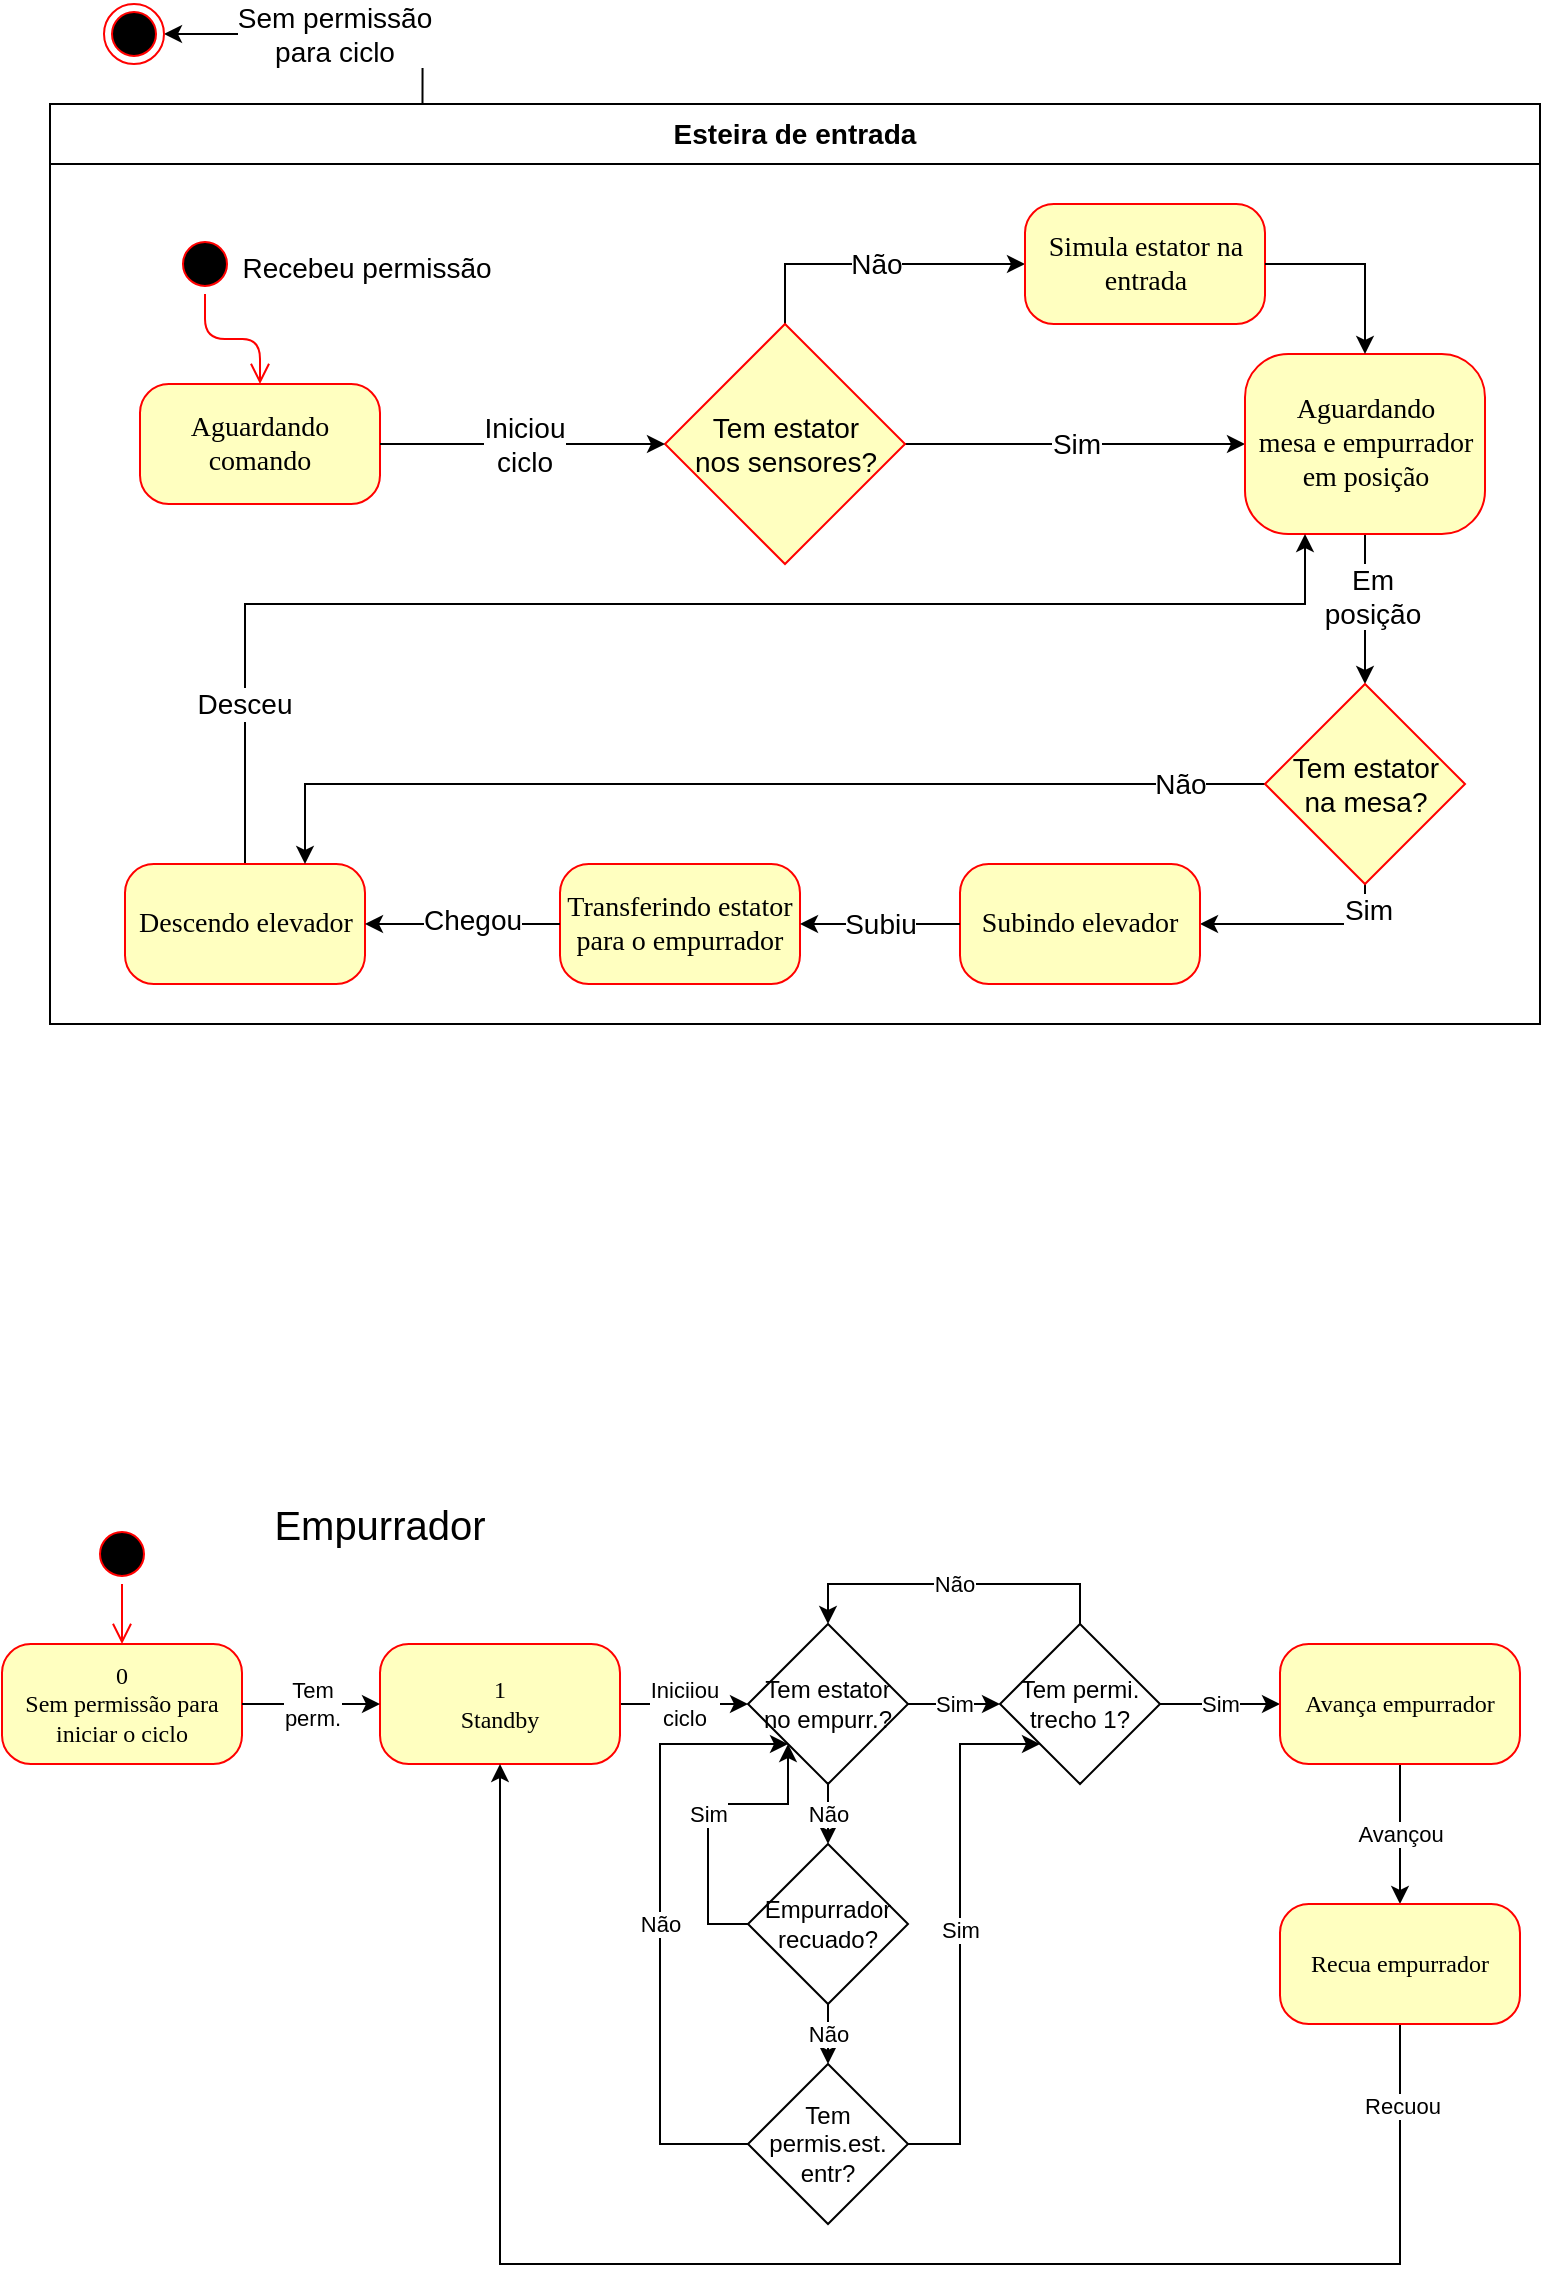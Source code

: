 <mxfile version="24.0.1" type="github" pages="6">
  <diagram id="izxrgOpZa0n6Jq345-g-" name="Esteira">
    <mxGraphModel dx="1860" dy="867" grid="1" gridSize="10" guides="1" tooltips="1" connect="1" arrows="1" fold="1" page="1" pageScale="1" pageWidth="827" pageHeight="1169" math="0" shadow="0">
      <root>
        <mxCell id="0" />
        <mxCell id="1" parent="0" />
        <mxCell id="ONIgFROlqLMezVSEWddZ-22" value="Empurrador" style="text;html=1;strokeColor=none;fillColor=none;align=center;verticalAlign=middle;whiteSpace=wrap;rounded=0;fontSize=20;" parent="1" vertex="1">
          <mxGeometry x="170" y="765" width="120" height="30" as="geometry" />
        </mxCell>
        <mxCell id="ONIgFROlqLMezVSEWddZ-23" value="" style="ellipse;html=1;shape=startState;fillColor=#000000;strokeColor=#ff0000;rounded=1;shadow=0;comic=0;labelBackgroundColor=none;fontFamily=Verdana;fontSize=12;fontColor=#000000;align=center;direction=south;" parent="1" vertex="1">
          <mxGeometry x="86.0" y="780" width="30" height="30" as="geometry" />
        </mxCell>
        <mxCell id="ONIgFROlqLMezVSEWddZ-24" value="0&lt;br&gt;Sem permissão para iniciar o ciclo" style="rounded=1;whiteSpace=wrap;html=1;arcSize=24;fillColor=#ffffc0;strokeColor=#ff0000;shadow=0;comic=0;labelBackgroundColor=none;fontFamily=Verdana;fontSize=12;fontColor=#000000;align=center;" parent="1" vertex="1">
          <mxGeometry x="41.0" y="840" width="120" height="60" as="geometry" />
        </mxCell>
        <mxCell id="ONIgFROlqLMezVSEWddZ-29" value="Iniciiou&lt;br&gt;ciclo" style="edgeStyle=orthogonalEdgeStyle;rounded=0;orthogonalLoop=1;jettySize=auto;html=1;" parent="1" source="ONIgFROlqLMezVSEWddZ-25" target="ONIgFROlqLMezVSEWddZ-28" edge="1">
          <mxGeometry relative="1" as="geometry" />
        </mxCell>
        <mxCell id="ONIgFROlqLMezVSEWddZ-25" value="1&lt;br&gt;Standby" style="rounded=1;whiteSpace=wrap;html=1;arcSize=24;fillColor=#ffffc0;strokeColor=#ff0000;shadow=0;comic=0;labelBackgroundColor=none;fontFamily=Verdana;fontSize=12;fontColor=#000000;align=center;" parent="1" vertex="1">
          <mxGeometry x="230.0" y="840" width="120" height="60" as="geometry" />
        </mxCell>
        <mxCell id="ONIgFROlqLMezVSEWddZ-26" value="Tem&lt;br&gt;perm." style="edgeStyle=orthogonalEdgeStyle;rounded=0;orthogonalLoop=1;jettySize=auto;html=1;" parent="1" source="ONIgFROlqLMezVSEWddZ-24" target="ONIgFROlqLMezVSEWddZ-25" edge="1">
          <mxGeometry relative="1" as="geometry" />
        </mxCell>
        <mxCell id="ONIgFROlqLMezVSEWddZ-27" style="edgeStyle=orthogonalEdgeStyle;html=1;labelBackgroundColor=none;endArrow=open;endSize=8;strokeColor=#ff0000;fontFamily=Verdana;fontSize=12;align=left;entryX=0.5;entryY=0;entryDx=0;entryDy=0;" parent="1" source="ONIgFROlqLMezVSEWddZ-23" target="ONIgFROlqLMezVSEWddZ-24" edge="1">
          <mxGeometry relative="1" as="geometry">
            <mxPoint x="190.0" y="565" as="targetPoint" />
          </mxGeometry>
        </mxCell>
        <mxCell id="ONIgFROlqLMezVSEWddZ-31" value="Sim" style="edgeStyle=orthogonalEdgeStyle;rounded=0;orthogonalLoop=1;jettySize=auto;html=1;entryX=0;entryY=0.5;entryDx=0;entryDy=0;" parent="1" source="ONIgFROlqLMezVSEWddZ-28" target="ONIgFROlqLMezVSEWddZ-32" edge="1">
          <mxGeometry relative="1" as="geometry">
            <mxPoint x="560" y="870" as="targetPoint" />
          </mxGeometry>
        </mxCell>
        <mxCell id="ONIgFROlqLMezVSEWddZ-41" value="Não" style="edgeStyle=orthogonalEdgeStyle;rounded=0;orthogonalLoop=1;jettySize=auto;html=1;exitX=0.5;exitY=1;exitDx=0;exitDy=0;entryX=0.5;entryY=0;entryDx=0;entryDy=0;" parent="1" source="ONIgFROlqLMezVSEWddZ-28" target="ONIgFROlqLMezVSEWddZ-45" edge="1">
          <mxGeometry relative="1" as="geometry">
            <mxPoint x="454" y="940" as="targetPoint" />
          </mxGeometry>
        </mxCell>
        <mxCell id="ONIgFROlqLMezVSEWddZ-28" value="Tem estator no empurr.?" style="rhombus;whiteSpace=wrap;html=1;" parent="1" vertex="1">
          <mxGeometry x="414" y="830" width="80" height="80" as="geometry" />
        </mxCell>
        <mxCell id="ONIgFROlqLMezVSEWddZ-34" value="Sim" style="edgeStyle=orthogonalEdgeStyle;rounded=0;orthogonalLoop=1;jettySize=auto;html=1;" parent="1" source="ONIgFROlqLMezVSEWddZ-32" target="ONIgFROlqLMezVSEWddZ-33" edge="1">
          <mxGeometry relative="1" as="geometry" />
        </mxCell>
        <mxCell id="ONIgFROlqLMezVSEWddZ-57" value="Não" style="edgeStyle=orthogonalEdgeStyle;rounded=0;orthogonalLoop=1;jettySize=auto;html=1;exitX=0.5;exitY=0;exitDx=0;exitDy=0;entryX=0.5;entryY=0;entryDx=0;entryDy=0;" parent="1" source="ONIgFROlqLMezVSEWddZ-32" target="ONIgFROlqLMezVSEWddZ-28" edge="1">
          <mxGeometry relative="1" as="geometry" />
        </mxCell>
        <mxCell id="ONIgFROlqLMezVSEWddZ-32" value="Tem permi. trecho 1?" style="rhombus;whiteSpace=wrap;html=1;" parent="1" vertex="1">
          <mxGeometry x="540" y="830" width="80" height="80" as="geometry" />
        </mxCell>
        <mxCell id="ONIgFROlqLMezVSEWddZ-58" value="Avançou" style="edgeStyle=orthogonalEdgeStyle;rounded=0;orthogonalLoop=1;jettySize=auto;html=1;exitX=0.5;exitY=1;exitDx=0;exitDy=0;entryX=0.5;entryY=0;entryDx=0;entryDy=0;" parent="1" source="ONIgFROlqLMezVSEWddZ-33" target="ONIgFROlqLMezVSEWddZ-35" edge="1">
          <mxGeometry relative="1" as="geometry" />
        </mxCell>
        <mxCell id="ONIgFROlqLMezVSEWddZ-33" value="Avança empurrador" style="rounded=1;whiteSpace=wrap;html=1;arcSize=24;fillColor=#ffffc0;strokeColor=#ff0000;shadow=0;comic=0;labelBackgroundColor=none;fontFamily=Verdana;fontSize=12;fontColor=#000000;align=center;" parent="1" vertex="1">
          <mxGeometry x="680" y="840" width="120" height="60" as="geometry" />
        </mxCell>
        <mxCell id="ONIgFROlqLMezVSEWddZ-59" style="edgeStyle=orthogonalEdgeStyle;rounded=0;orthogonalLoop=1;jettySize=auto;html=1;exitX=0.5;exitY=1;exitDx=0;exitDy=0;entryX=0.5;entryY=1;entryDx=0;entryDy=0;" parent="1" source="ONIgFROlqLMezVSEWddZ-35" target="ONIgFROlqLMezVSEWddZ-25" edge="1">
          <mxGeometry relative="1" as="geometry">
            <Array as="points">
              <mxPoint x="740" y="1150" />
              <mxPoint x="290" y="1150" />
            </Array>
          </mxGeometry>
        </mxCell>
        <mxCell id="ONIgFROlqLMezVSEWddZ-60" value="Recuou" style="edgeLabel;html=1;align=center;verticalAlign=middle;resizable=0;points=[];" parent="ONIgFROlqLMezVSEWddZ-59" vertex="1" connectable="0">
          <mxGeometry x="-0.9" y="1" relative="1" as="geometry">
            <mxPoint as="offset" />
          </mxGeometry>
        </mxCell>
        <mxCell id="ONIgFROlqLMezVSEWddZ-35" value="Recua empurrador" style="rounded=1;whiteSpace=wrap;html=1;arcSize=24;fillColor=#ffffc0;strokeColor=#ff0000;shadow=0;comic=0;labelBackgroundColor=none;fontFamily=Verdana;fontSize=12;fontColor=#000000;align=center;" parent="1" vertex="1">
          <mxGeometry x="680" y="970" width="120" height="60" as="geometry" />
        </mxCell>
        <mxCell id="ONIgFROlqLMezVSEWddZ-47" value="Não" style="edgeStyle=orthogonalEdgeStyle;rounded=0;orthogonalLoop=1;jettySize=auto;html=1;" parent="1" source="ONIgFROlqLMezVSEWddZ-45" target="ONIgFROlqLMezVSEWddZ-46" edge="1">
          <mxGeometry relative="1" as="geometry" />
        </mxCell>
        <mxCell id="ONIgFROlqLMezVSEWddZ-55" value="Sim" style="edgeStyle=orthogonalEdgeStyle;rounded=0;orthogonalLoop=1;jettySize=auto;html=1;exitX=0;exitY=0.5;exitDx=0;exitDy=0;entryX=0;entryY=1;entryDx=0;entryDy=0;" parent="1" source="ONIgFROlqLMezVSEWddZ-45" target="ONIgFROlqLMezVSEWddZ-28" edge="1">
          <mxGeometry relative="1" as="geometry" />
        </mxCell>
        <mxCell id="ONIgFROlqLMezVSEWddZ-45" value="Empurrador recuado?" style="rhombus;whiteSpace=wrap;html=1;" parent="1" vertex="1">
          <mxGeometry x="414" y="940" width="80" height="80" as="geometry" />
        </mxCell>
        <mxCell id="ONIgFROlqLMezVSEWddZ-48" value="Sim" style="edgeStyle=orthogonalEdgeStyle;rounded=0;orthogonalLoop=1;jettySize=auto;html=1;exitX=1;exitY=0.5;exitDx=0;exitDy=0;entryX=0;entryY=1;entryDx=0;entryDy=0;" parent="1" source="ONIgFROlqLMezVSEWddZ-46" target="ONIgFROlqLMezVSEWddZ-32" edge="1">
          <mxGeometry relative="1" as="geometry">
            <Array as="points">
              <mxPoint x="520" y="1090" />
              <mxPoint x="520" y="890" />
            </Array>
          </mxGeometry>
        </mxCell>
        <mxCell id="ONIgFROlqLMezVSEWddZ-54" value="Não" style="edgeStyle=orthogonalEdgeStyle;rounded=0;orthogonalLoop=1;jettySize=auto;html=1;exitX=0;exitY=0.5;exitDx=0;exitDy=0;entryX=0;entryY=1;entryDx=0;entryDy=0;" parent="1" source="ONIgFROlqLMezVSEWddZ-46" target="ONIgFROlqLMezVSEWddZ-28" edge="1">
          <mxGeometry relative="1" as="geometry">
            <mxPoint x="360" y="1030" as="targetPoint" />
            <Array as="points">
              <mxPoint x="370" y="1090" />
              <mxPoint x="370" y="890" />
            </Array>
          </mxGeometry>
        </mxCell>
        <mxCell id="ONIgFROlqLMezVSEWddZ-46" value="Tem permis.est. entr?" style="rhombus;whiteSpace=wrap;html=1;" parent="1" vertex="1">
          <mxGeometry x="414" y="1050" width="80" height="80" as="geometry" />
        </mxCell>
        <mxCell id="q6xZsDLrpk0oR8_mfASB-1" value="&lt;font style=&quot;font-size: 14px;&quot;&gt;Esteira de entrada&lt;/font&gt;" style="swimlane;whiteSpace=wrap;html=1;startSize=30;" vertex="1" parent="1">
          <mxGeometry x="65" y="70" width="745" height="460" as="geometry">
            <mxRectangle x="115" y="1250" width="230" height="30" as="alternateBounds" />
          </mxGeometry>
        </mxCell>
        <mxCell id="GLf2NHUH9A1-FtGHiFys-8" value="&lt;font style=&quot;font-size: 14px;&quot;&gt;Sim&lt;/font&gt;" style="edgeStyle=orthogonalEdgeStyle;rounded=0;orthogonalLoop=1;jettySize=auto;html=1;exitX=1;exitY=0.5;exitDx=0;exitDy=0;entryX=0;entryY=0.5;entryDx=0;entryDy=0;" parent="q6xZsDLrpk0oR8_mfASB-1" source="dtB511hb-erAlPD388Ho-1" target="dtB511hb-erAlPD388Ho-4" edge="1">
          <mxGeometry relative="1" as="geometry">
            <mxPoint x="447.5" y="170" as="sourcePoint" />
            <mxPoint x="557.5" y="170" as="targetPoint" />
          </mxGeometry>
        </mxCell>
        <mxCell id="GLf2NHUH9A1-FtGHiFys-46" value="&lt;font style=&quot;font-size: 14px;&quot;&gt;Não&lt;/font&gt;" style="edgeStyle=orthogonalEdgeStyle;rounded=0;orthogonalLoop=1;jettySize=auto;html=1;exitX=0.5;exitY=0;exitDx=0;exitDy=0;entryX=0;entryY=0.5;entryDx=0;entryDy=0;" parent="q6xZsDLrpk0oR8_mfASB-1" source="dtB511hb-erAlPD388Ho-1" target="GLf2NHUH9A1-FtGHiFys-45" edge="1">
          <mxGeometry relative="1" as="geometry">
            <mxPoint x="427.5" y="250" as="sourcePoint" />
          </mxGeometry>
        </mxCell>
        <mxCell id="GLf2NHUH9A1-FtGHiFys-45" value="&lt;font style=&quot;font-size: 14px;&quot;&gt;Simula estator na entrada&lt;/font&gt;" style="rounded=1;whiteSpace=wrap;html=1;arcSize=24;fillColor=#ffffc0;strokeColor=#ff0000;shadow=0;comic=0;labelBackgroundColor=none;fontFamily=Verdana;fontSize=12;fontColor=#000000;align=center;" parent="q6xZsDLrpk0oR8_mfASB-1" vertex="1">
          <mxGeometry x="487.5" y="50" width="120" height="60" as="geometry" />
        </mxCell>
        <mxCell id="dtB511hb-erAlPD388Ho-6" style="edgeStyle=orthogonalEdgeStyle;rounded=0;orthogonalLoop=1;jettySize=auto;html=1;exitX=0.5;exitY=1;exitDx=0;exitDy=0;entryX=1;entryY=0.5;entryDx=0;entryDy=0;" edge="1" parent="q6xZsDLrpk0oR8_mfASB-1" source="q6xZsDLrpk0oR8_mfASB-88" target="GLf2NHUH9A1-FtGHiFys-15">
          <mxGeometry relative="1" as="geometry">
            <mxPoint x="658" y="380" as="sourcePoint" />
          </mxGeometry>
        </mxCell>
        <mxCell id="q6xZsDLrpk0oR8_mfASB-92" value="&lt;font style=&quot;font-size: 14px;&quot;&gt;Sim&lt;/font&gt;" style="edgeLabel;html=1;align=center;verticalAlign=middle;resizable=0;points=[];" vertex="1" connectable="0" parent="dtB511hb-erAlPD388Ho-6">
          <mxGeometry x="-0.751" y="1" relative="1" as="geometry">
            <mxPoint as="offset" />
          </mxGeometry>
        </mxCell>
        <mxCell id="q6xZsDLrpk0oR8_mfASB-93" style="edgeStyle=orthogonalEdgeStyle;rounded=0;orthogonalLoop=1;jettySize=auto;html=1;exitX=0.5;exitY=1;exitDx=0;exitDy=0;entryX=0.5;entryY=0;entryDx=0;entryDy=0;" edge="1" parent="q6xZsDLrpk0oR8_mfASB-1" source="dtB511hb-erAlPD388Ho-4" target="q6xZsDLrpk0oR8_mfASB-88">
          <mxGeometry relative="1" as="geometry" />
        </mxCell>
        <mxCell id="q6xZsDLrpk0oR8_mfASB-94" value="&lt;font style=&quot;font-size: 14px;&quot;&gt;Em&lt;/font&gt;&lt;div&gt;&lt;font style=&quot;font-size: 14px;&quot;&gt;posição&lt;/font&gt;&lt;/div&gt;" style="edgeLabel;html=1;align=center;verticalAlign=middle;resizable=0;points=[];" vertex="1" connectable="0" parent="q6xZsDLrpk0oR8_mfASB-93">
          <mxGeometry x="-0.386" y="3" relative="1" as="geometry">
            <mxPoint y="8" as="offset" />
          </mxGeometry>
        </mxCell>
        <mxCell id="dtB511hb-erAlPD388Ho-4" value="&lt;font style=&quot;font-size: 14px;&quot;&gt;Aguardando&lt;/font&gt;&lt;div&gt;&lt;span style=&quot;font-size: 14px;&quot;&gt;mesa e empurrador em posição&lt;/span&gt;&lt;/div&gt;" style="rounded=1;whiteSpace=wrap;html=1;arcSize=24;fillColor=#ffffc0;strokeColor=#ff0000;shadow=0;comic=0;labelBackgroundColor=none;fontFamily=Verdana;fontSize=12;fontColor=#000000;align=center;" vertex="1" parent="q6xZsDLrpk0oR8_mfASB-1">
          <mxGeometry x="597.5" y="125" width="120" height="90" as="geometry" />
        </mxCell>
        <mxCell id="dtB511hb-erAlPD388Ho-5" style="edgeStyle=orthogonalEdgeStyle;rounded=0;orthogonalLoop=1;jettySize=auto;html=1;exitX=1;exitY=0.5;exitDx=0;exitDy=0;entryX=0.5;entryY=0;entryDx=0;entryDy=0;" edge="1" parent="q6xZsDLrpk0oR8_mfASB-1" source="GLf2NHUH9A1-FtGHiFys-45" target="dtB511hb-erAlPD388Ho-4">
          <mxGeometry relative="1" as="geometry">
            <mxPoint x="657.5" y="220" as="targetPoint" />
          </mxGeometry>
        </mxCell>
        <mxCell id="dtB511hb-erAlPD388Ho-12" style="edgeStyle=orthogonalEdgeStyle;rounded=0;orthogonalLoop=1;jettySize=auto;html=1;exitX=0.5;exitY=0;exitDx=0;exitDy=0;entryX=0.25;entryY=1;entryDx=0;entryDy=0;" edge="1" parent="q6xZsDLrpk0oR8_mfASB-1" source="dtB511hb-erAlPD388Ho-9" target="dtB511hb-erAlPD388Ho-4">
          <mxGeometry relative="1" as="geometry">
            <Array as="points">
              <mxPoint x="98" y="250" />
              <mxPoint x="628" y="250" />
            </Array>
          </mxGeometry>
        </mxCell>
        <mxCell id="dtB511hb-erAlPD388Ho-13" value="&lt;font style=&quot;font-size: 14px;&quot;&gt;Desceu&lt;/font&gt;" style="edgeLabel;html=1;align=center;verticalAlign=middle;resizable=0;points=[];" vertex="1" connectable="0" parent="dtB511hb-erAlPD388Ho-12">
          <mxGeometry x="-0.543" y="-1" relative="1" as="geometry">
            <mxPoint x="-30" y="49" as="offset" />
          </mxGeometry>
        </mxCell>
        <mxCell id="GLf2NHUH9A1-FtGHiFys-2" value="" style="ellipse;html=1;shape=startState;fillColor=#000000;strokeColor=#ff0000;rounded=1;shadow=0;comic=0;labelBackgroundColor=none;fontFamily=Verdana;fontSize=12;fontColor=#000000;align=center;direction=south;" parent="q6xZsDLrpk0oR8_mfASB-1" vertex="1">
          <mxGeometry x="62.5" y="65" width="30" height="30" as="geometry" />
        </mxCell>
        <mxCell id="GLf2NHUH9A1-FtGHiFys-5" value="&lt;font style=&quot;font-size: 14px;&quot;&gt;Aguardando comando&lt;/font&gt;" style="rounded=1;whiteSpace=wrap;html=1;arcSize=24;fillColor=#ffffc0;strokeColor=#ff0000;shadow=0;comic=0;labelBackgroundColor=none;fontFamily=Verdana;fontSize=12;fontColor=#000000;align=center;" parent="q6xZsDLrpk0oR8_mfASB-1" vertex="1">
          <mxGeometry x="45.0" y="140" width="120" height="60" as="geometry" />
        </mxCell>
        <mxCell id="GLf2NHUH9A1-FtGHiFys-7" style="edgeStyle=orthogonalEdgeStyle;html=1;labelBackgroundColor=none;endArrow=open;endSize=8;strokeColor=#ff0000;fontFamily=Verdana;fontSize=12;align=left;entryX=0.5;entryY=0;entryDx=0;entryDy=0;" parent="q6xZsDLrpk0oR8_mfASB-1" source="GLf2NHUH9A1-FtGHiFys-2" target="GLf2NHUH9A1-FtGHiFys-5" edge="1">
          <mxGeometry relative="1" as="geometry">
            <mxPoint x="115.0" y="-135" as="targetPoint" />
          </mxGeometry>
        </mxCell>
        <mxCell id="dtB511hb-erAlPD388Ho-1" value="&lt;font style=&quot;font-size: 14px;&quot;&gt;Tem estator&lt;/font&gt;&lt;div&gt;&lt;font style=&quot;font-size: 14px;&quot;&gt;nos sensores?&lt;/font&gt;&lt;/div&gt;" style="rhombus;whiteSpace=wrap;html=1;fontColor=#000000;fillColor=#ffffc0;strokeColor=#ff0000;" vertex="1" parent="q6xZsDLrpk0oR8_mfASB-1">
          <mxGeometry x="307.5" y="110" width="120" height="120" as="geometry" />
        </mxCell>
        <mxCell id="GLf2NHUH9A1-FtGHiFys-4" value="&lt;font style=&quot;font-size: 14px;&quot;&gt;Iniciou&lt;br&gt;ciclo&lt;/font&gt;" style="edgeStyle=orthogonalEdgeStyle;rounded=0;orthogonalLoop=1;jettySize=auto;html=1;exitX=1;exitY=0.5;exitDx=0;exitDy=0;entryX=0;entryY=0.5;entryDx=0;entryDy=0;" parent="q6xZsDLrpk0oR8_mfASB-1" source="GLf2NHUH9A1-FtGHiFys-5" target="dtB511hb-erAlPD388Ho-1" edge="1">
          <mxGeometry relative="1" as="geometry">
            <mxPoint x="367.5" y="170" as="targetPoint" />
          </mxGeometry>
        </mxCell>
        <mxCell id="GLf2NHUH9A1-FtGHiFys-15" value="&lt;font style=&quot;font-size: 14px;&quot;&gt;Subindo elevador&lt;/font&gt;" style="rounded=1;whiteSpace=wrap;html=1;arcSize=24;fillColor=#ffffc0;strokeColor=#ff0000;shadow=0;comic=0;labelBackgroundColor=none;fontFamily=Verdana;fontSize=12;fontColor=#000000;align=center;" parent="q6xZsDLrpk0oR8_mfASB-1" vertex="1">
          <mxGeometry x="455" y="380" width="120" height="60" as="geometry" />
        </mxCell>
        <mxCell id="GLf2NHUH9A1-FtGHiFys-37" value="&lt;font style=&quot;font-size: 14px;&quot;&gt;Transferindo estator para o empurrador&lt;/font&gt;" style="rounded=1;whiteSpace=wrap;html=1;arcSize=24;fillColor=#ffffc0;strokeColor=#ff0000;shadow=0;comic=0;labelBackgroundColor=none;fontFamily=Verdana;fontSize=12;fontColor=#000000;align=center;" parent="q6xZsDLrpk0oR8_mfASB-1" vertex="1">
          <mxGeometry x="255" y="380" width="120" height="60" as="geometry" />
        </mxCell>
        <mxCell id="GLf2NHUH9A1-FtGHiFys-38" value="&lt;font style=&quot;font-size: 14px;&quot;&gt;Subiu&lt;/font&gt;" style="edgeStyle=orthogonalEdgeStyle;rounded=0;orthogonalLoop=1;jettySize=auto;html=1;entryX=1;entryY=0.5;entryDx=0;entryDy=0;exitX=0;exitY=0.5;exitDx=0;exitDy=0;" parent="q6xZsDLrpk0oR8_mfASB-1" source="GLf2NHUH9A1-FtGHiFys-15" target="GLf2NHUH9A1-FtGHiFys-37" edge="1">
          <mxGeometry relative="1" as="geometry">
            <mxPoint x="498.5" y="410" as="sourcePoint" />
            <mxPoint x="301.5" y="410" as="targetPoint" />
          </mxGeometry>
        </mxCell>
        <mxCell id="dtB511hb-erAlPD388Ho-9" value="&lt;font style=&quot;font-size: 14px;&quot;&gt;Descendo elevador&lt;/font&gt;" style="rounded=1;whiteSpace=wrap;html=1;arcSize=24;fillColor=#ffffc0;strokeColor=#ff0000;shadow=0;comic=0;labelBackgroundColor=none;fontFamily=Verdana;fontSize=12;fontColor=#000000;align=center;" vertex="1" parent="q6xZsDLrpk0oR8_mfASB-1">
          <mxGeometry x="37.5" y="380" width="120" height="60" as="geometry" />
        </mxCell>
        <mxCell id="dtB511hb-erAlPD388Ho-10" value="" style="edgeStyle=orthogonalEdgeStyle;rounded=0;orthogonalLoop=1;jettySize=auto;html=1;" edge="1" parent="q6xZsDLrpk0oR8_mfASB-1" source="GLf2NHUH9A1-FtGHiFys-37" target="dtB511hb-erAlPD388Ho-9">
          <mxGeometry relative="1" as="geometry" />
        </mxCell>
        <mxCell id="dtB511hb-erAlPD388Ho-11" value="&lt;span style=&quot;font-size: 14px;&quot;&gt;Chegou&lt;/span&gt;" style="edgeLabel;html=1;align=center;verticalAlign=middle;resizable=0;points=[];" vertex="1" connectable="0" parent="dtB511hb-erAlPD388Ho-10">
          <mxGeometry x="0.12" y="-2" relative="1" as="geometry">
            <mxPoint x="10" as="offset" />
          </mxGeometry>
        </mxCell>
        <mxCell id="q6xZsDLrpk0oR8_mfASB-87" value="&lt;span style=&quot;font-size: 14px;&quot;&gt;Recebeu permissão&lt;/span&gt;" style="edgeLabel;html=1;align=center;verticalAlign=middle;resizable=0;points=[];" vertex="1" connectable="0" parent="q6xZsDLrpk0oR8_mfASB-1">
          <mxGeometry x="164.997" y="80" as="geometry">
            <mxPoint x="-7" y="2" as="offset" />
          </mxGeometry>
        </mxCell>
        <mxCell id="q6xZsDLrpk0oR8_mfASB-95" style="edgeStyle=orthogonalEdgeStyle;rounded=0;orthogonalLoop=1;jettySize=auto;html=1;exitX=0;exitY=0.5;exitDx=0;exitDy=0;entryX=0.75;entryY=0;entryDx=0;entryDy=0;" edge="1" parent="q6xZsDLrpk0oR8_mfASB-1" source="q6xZsDLrpk0oR8_mfASB-88" target="dtB511hb-erAlPD388Ho-9">
          <mxGeometry relative="1" as="geometry" />
        </mxCell>
        <mxCell id="q6xZsDLrpk0oR8_mfASB-96" value="&lt;font style=&quot;font-size: 14px;&quot;&gt;Não&lt;/font&gt;" style="edgeLabel;html=1;align=center;verticalAlign=middle;resizable=0;points=[];" vertex="1" connectable="0" parent="q6xZsDLrpk0oR8_mfASB-95">
          <mxGeometry x="-0.837" relative="1" as="geometry">
            <mxPoint as="offset" />
          </mxGeometry>
        </mxCell>
        <mxCell id="q6xZsDLrpk0oR8_mfASB-88" value="&lt;span style=&quot;font-size: 14px;&quot;&gt;Tem estator&lt;/span&gt;&lt;div&gt;&lt;span style=&quot;font-size: 14px;&quot;&gt;na mesa?&lt;/span&gt;&lt;/div&gt;" style="rhombus;whiteSpace=wrap;html=1;fontColor=#000000;fillColor=#ffffc0;strokeColor=#ff0000;" vertex="1" parent="q6xZsDLrpk0oR8_mfASB-1">
          <mxGeometry x="607.5" y="290" width="100" height="100" as="geometry" />
        </mxCell>
        <mxCell id="q6xZsDLrpk0oR8_mfASB-84" style="edgeStyle=orthogonalEdgeStyle;rounded=0;orthogonalLoop=1;jettySize=auto;html=1;exitX=0.25;exitY=0;exitDx=0;exitDy=0;entryX=1;entryY=0.5;entryDx=0;entryDy=0;" edge="1" parent="1" source="q6xZsDLrpk0oR8_mfASB-1" target="q6xZsDLrpk0oR8_mfASB-86">
          <mxGeometry relative="1" as="geometry">
            <mxPoint x="1525" y="210" as="sourcePoint" />
          </mxGeometry>
        </mxCell>
        <mxCell id="q6xZsDLrpk0oR8_mfASB-85" value="&lt;font style=&quot;font-size: 14px;&quot;&gt;Sem permissão&lt;/font&gt;&lt;div&gt;&lt;font style=&quot;font-size: 14px;&quot;&gt;para ciclo&lt;/font&gt;&lt;/div&gt;" style="edgeLabel;html=1;align=center;verticalAlign=middle;resizable=0;points=[];" vertex="1" connectable="0" parent="q6xZsDLrpk0oR8_mfASB-84">
          <mxGeometry x="0.548" y="2" relative="1" as="geometry">
            <mxPoint x="47" y="-2" as="offset" />
          </mxGeometry>
        </mxCell>
        <mxCell id="q6xZsDLrpk0oR8_mfASB-86" value="" style="ellipse;html=1;shape=endState;fillColor=#000000;strokeColor=#ff0000;" vertex="1" parent="1">
          <mxGeometry x="92" y="20" width="30" height="30" as="geometry" />
        </mxCell>
      </root>
    </mxGraphModel>
  </diagram>
  <diagram id="L5BntMaT5KIHpI3v8-da" name="GrampeamentoV2">
    <mxGraphModel dx="1969" dy="918" grid="1" gridSize="10" guides="1" tooltips="1" connect="1" arrows="1" fold="1" page="1" pageScale="1" pageWidth="827" pageHeight="1169" math="0" shadow="0">
      <root>
        <mxCell id="0" />
        <mxCell id="1" parent="0" />
        <mxCell id="iYzLhB0qEPxJf2x7pPCy-37" style="edgeStyle=orthogonalEdgeStyle;rounded=0;orthogonalLoop=1;jettySize=auto;html=1;exitX=0;exitY=0.25;exitDx=0;exitDy=0;entryX=0;entryY=0.5;entryDx=0;entryDy=0;" parent="1" source="uJ4McG1gYGhLAZSdG6iw-95" target="kTH6D9do1_uqzr2GqV5v-1" edge="1">
          <mxGeometry relative="1" as="geometry">
            <Array as="points">
              <mxPoint x="140" y="110" />
              <mxPoint x="70" y="110" />
              <mxPoint x="70" y="50" />
            </Array>
            <mxPoint x="170" y="55" as="targetPoint" />
          </mxGeometry>
        </mxCell>
        <mxCell id="iYzLhB0qEPxJf2x7pPCy-38" value="Bloqueia modo&lt;br&gt;automático" style="edgeLabel;html=1;align=center;verticalAlign=middle;resizable=0;points=[];" parent="iYzLhB0qEPxJf2x7pPCy-37" vertex="1" connectable="0">
          <mxGeometry x="0.106" y="3" relative="1" as="geometry">
            <mxPoint x="-49" y="-33" as="offset" />
          </mxGeometry>
        </mxCell>
        <mxCell id="uJ4McG1gYGhLAZSdG6iw-95" value="Ciclo Automático Grampeamento" style="swimlane;whiteSpace=wrap;html=1;" parent="1" vertex="1">
          <mxGeometry x="140" y="100" width="1180" height="970" as="geometry">
            <mxRectangle x="140" y="100" width="230" height="30" as="alternateBounds" />
          </mxGeometry>
        </mxCell>
        <mxCell id="uJ4McG1gYGhLAZSdG6iw-4" value="3&lt;br&gt;Aguardando posicionar&lt;br&gt;mesa" style="rounded=1;whiteSpace=wrap;html=1;arcSize=24;fillColor=#ffffc0;strokeColor=#ff0000;shadow=0;comic=0;labelBackgroundColor=none;fontFamily=Verdana;fontSize=12;fontColor=#000000;align=center;" parent="uJ4McG1gYGhLAZSdG6iw-95" vertex="1">
          <mxGeometry x="610" y="90" width="120" height="60" as="geometry" />
        </mxCell>
        <mxCell id="PQt4EGH9tKSYyopVbUSj-27" value="" style="edgeStyle=orthogonalEdgeStyle;rounded=0;orthogonalLoop=1;jettySize=auto;html=1;entryX=0;entryY=0;entryDx=0;entryDy=0;" parent="uJ4McG1gYGhLAZSdG6iw-95" source="uJ4McG1gYGhLAZSdG6iw-6" target="PQt4EGH9tKSYyopVbUSj-24" edge="1">
          <mxGeometry relative="1" as="geometry">
            <Array as="points">
              <mxPoint x="500" y="655" />
              <mxPoint x="500" y="655" />
            </Array>
          </mxGeometry>
        </mxCell>
        <mxCell id="PQt4EGH9tKSYyopVbUSj-28" value="Avançou" style="edgeLabel;html=1;align=center;verticalAlign=middle;resizable=0;points=[];" parent="PQt4EGH9tKSYyopVbUSj-27" vertex="1" connectable="0">
          <mxGeometry x="0.134" y="2" relative="1" as="geometry">
            <mxPoint as="offset" />
          </mxGeometry>
        </mxCell>
        <mxCell id="uJ4McG1gYGhLAZSdG6iw-6" value="11&lt;br&gt;Avançando&lt;br&gt;esticadores" style="rounded=1;whiteSpace=wrap;html=1;arcSize=24;fillColor=#ffffc0;strokeColor=#ff0000;shadow=0;comic=0;labelBackgroundColor=none;fontFamily=Verdana;fontSize=12;fontColor=#000000;align=center;" parent="uJ4McG1gYGhLAZSdG6iw-95" vertex="1">
          <mxGeometry x="298" y="625" width="120" height="60" as="geometry" />
        </mxCell>
        <mxCell id="uJ4McG1gYGhLAZSdG6iw-8" value="Desceu" style="edgeStyle=orthogonalEdgeStyle;rounded=0;orthogonalLoop=1;jettySize=auto;html=1;exitX=1;exitY=0;exitDx=0;exitDy=0;" parent="uJ4McG1gYGhLAZSdG6iw-95" source="SGoKiT9LM2ifL4jeXZmw-55" target="uJ4McG1gYGhLAZSdG6iw-6" edge="1">
          <mxGeometry relative="1" as="geometry">
            <mxPoint x="178" y="656.059" as="sourcePoint" />
            <Array as="points">
              <mxPoint x="180" y="655" />
            </Array>
          </mxGeometry>
        </mxCell>
        <mxCell id="uJ4McG1gYGhLAZSdG6iw-10" value="Sim" style="edgeStyle=orthogonalEdgeStyle;rounded=0;orthogonalLoop=1;jettySize=auto;html=1;startArrow=none;exitX=0.5;exitY=1;exitDx=0;exitDy=0;entryX=0.5;entryY=0;entryDx=0;entryDy=0;" parent="uJ4McG1gYGhLAZSdG6iw-95" source="uJ4McG1gYGhLAZSdG6iw-36" target="SGoKiT9LM2ifL4jeXZmw-54" edge="1">
          <mxGeometry relative="1" as="geometry">
            <mxPoint x="118" y="565" as="sourcePoint" />
            <mxPoint x="118" y="626" as="targetPoint" />
          </mxGeometry>
        </mxCell>
        <mxCell id="uJ4McG1gYGhLAZSdG6iw-13" value="6&lt;br&gt;Descendo&lt;br&gt;compactação" style="rounded=1;whiteSpace=wrap;html=1;arcSize=24;fillColor=#ffffc0;strokeColor=#ff0000;shadow=0;comic=0;labelBackgroundColor=none;fontFamily=Verdana;fontSize=12;fontColor=#000000;align=center;" parent="uJ4McG1gYGhLAZSdG6iw-95" vertex="1">
          <mxGeometry x="60" y="280" width="120" height="60" as="geometry" />
        </mxCell>
        <mxCell id="uJ4McG1gYGhLAZSdG6iw-22" style="edgeStyle=orthogonalEdgeStyle;rounded=0;orthogonalLoop=1;jettySize=auto;html=1;exitX=0.5;exitY=1;exitDx=0;exitDy=0;entryX=0.5;entryY=0;entryDx=0;entryDy=0;" parent="uJ4McG1gYGhLAZSdG6iw-95" source="uJ4McG1gYGhLAZSdG6iw-24" target="uJ4McG1gYGhLAZSdG6iw-13" edge="1">
          <mxGeometry relative="1" as="geometry">
            <Array as="points">
              <mxPoint x="1090" y="190" />
              <mxPoint x="120" y="190" />
            </Array>
            <mxPoint x="100" y="350" as="targetPoint" />
          </mxGeometry>
        </mxCell>
        <mxCell id="uJ4McG1gYGhLAZSdG6iw-23" value="Sim" style="edgeLabel;html=1;align=center;verticalAlign=middle;resizable=0;points=[];" parent="uJ4McG1gYGhLAZSdG6iw-22" vertex="1" connectable="0">
          <mxGeometry x="-0.713" y="3" relative="1" as="geometry">
            <mxPoint as="offset" />
          </mxGeometry>
        </mxCell>
        <mxCell id="uJ4McG1gYGhLAZSdG6iw-24" value="Medição&lt;br&gt;habilitada?" style="rhombus;whiteSpace=wrap;html=1;" parent="uJ4McG1gYGhLAZSdG6iw-95" vertex="1">
          <mxGeometry x="1050" y="79.5" width="80" height="80" as="geometry" />
        </mxCell>
        <mxCell id="uJ4McG1gYGhLAZSdG6iw-7" value="Avançou" style="edgeStyle=orthogonalEdgeStyle;rounded=0;orthogonalLoop=1;jettySize=auto;html=1;startArrow=none;exitX=0;exitY=0;exitDx=0;exitDy=0;" parent="uJ4McG1gYGhLAZSdG6iw-95" source="PQt4EGH9tKSYyopVbUSj-11" target="uJ4McG1gYGhLAZSdG6iw-13" edge="1">
          <mxGeometry relative="1" as="geometry">
            <mxPoint x="500" y="240" as="sourcePoint" />
            <Array as="points">
              <mxPoint x="438" y="310" />
            </Array>
          </mxGeometry>
        </mxCell>
        <mxCell id="uJ4McG1gYGhLAZSdG6iw-21" value="Não" style="edgeStyle=orthogonalEdgeStyle;rounded=0;orthogonalLoop=1;jettySize=auto;html=1;exitX=1;exitY=0.5;exitDx=0;exitDy=0;entryX=0.25;entryY=0;entryDx=0;entryDy=0;" parent="uJ4McG1gYGhLAZSdG6iw-95" source="uJ4McG1gYGhLAZSdG6iw-24" target="PQt4EGH9tKSYyopVbUSj-10" edge="1">
          <mxGeometry relative="1" as="geometry">
            <mxPoint x="450" y="220" as="targetPoint" />
            <Array as="points">
              <mxPoint x="1150" y="119" />
              <mxPoint x="1150" y="220" />
              <mxPoint x="468" y="220" />
            </Array>
          </mxGeometry>
        </mxCell>
        <mxCell id="uJ4McG1gYGhLAZSdG6iw-29" value="Pacote&lt;br&gt;aprovado?" style="rhombus;whiteSpace=wrap;html=1;" parent="uJ4McG1gYGhLAZSdG6iw-95" vertex="1">
          <mxGeometry x="580" y="390" width="80" height="80" as="geometry" />
        </mxCell>
        <mxCell id="uJ4McG1gYGhLAZSdG6iw-30" value="Sim" style="edgeStyle=orthogonalEdgeStyle;rounded=0;orthogonalLoop=1;jettySize=auto;html=1;" parent="uJ4McG1gYGhLAZSdG6iw-95" source="uJ4McG1gYGhLAZSdG6iw-33" target="uJ4McG1gYGhLAZSdG6iw-29" edge="1">
          <mxGeometry relative="1" as="geometry" />
        </mxCell>
        <mxCell id="uJ4McG1gYGhLAZSdG6iw-31" style="edgeStyle=orthogonalEdgeStyle;rounded=0;orthogonalLoop=1;jettySize=auto;html=1;exitX=0.5;exitY=1;exitDx=0;exitDy=0;entryX=0.75;entryY=0;entryDx=0;entryDy=0;" parent="uJ4McG1gYGhLAZSdG6iw-95" source="uJ4McG1gYGhLAZSdG6iw-33" target="SGoKiT9LM2ifL4jeXZmw-54" edge="1">
          <mxGeometry relative="1" as="geometry">
            <mxPoint x="148" y="626" as="targetPoint" />
            <Array as="points">
              <mxPoint x="480" y="550" />
              <mxPoint x="150" y="550" />
            </Array>
          </mxGeometry>
        </mxCell>
        <mxCell id="uJ4McG1gYGhLAZSdG6iw-32" value="Não" style="edgeLabel;html=1;align=center;verticalAlign=middle;resizable=0;points=[];" parent="uJ4McG1gYGhLAZSdG6iw-31" vertex="1" connectable="0">
          <mxGeometry x="-0.233" y="-1" relative="1" as="geometry">
            <mxPoint x="106" y="-52" as="offset" />
          </mxGeometry>
        </mxCell>
        <mxCell id="uJ4McG1gYGhLAZSdG6iw-33" value="Medição&lt;br&gt;habilitada?" style="rhombus;whiteSpace=wrap;html=1;" parent="uJ4McG1gYGhLAZSdG6iw-95" vertex="1">
          <mxGeometry x="438" y="390" width="80" height="80" as="geometry" />
        </mxCell>
        <mxCell id="uJ4McG1gYGhLAZSdG6iw-28" value="Sim" style="edgeStyle=orthogonalEdgeStyle;rounded=0;orthogonalLoop=1;jettySize=auto;html=1;entryX=0;entryY=0.5;entryDx=0;entryDy=0;" parent="uJ4McG1gYGhLAZSdG6iw-95" source="uJ4McG1gYGhLAZSdG6iw-29" target="PQt4EGH9tKSYyopVbUSj-6" edge="1">
          <mxGeometry relative="1" as="geometry">
            <mxPoint x="740" y="400" as="targetPoint" />
          </mxGeometry>
        </mxCell>
        <mxCell id="PQt4EGH9tKSYyopVbUSj-3" style="edgeStyle=orthogonalEdgeStyle;rounded=0;orthogonalLoop=1;jettySize=auto;html=1;exitX=1;exitY=0.5;exitDx=0;exitDy=0;entryX=0;entryY=0.25;entryDx=0;entryDy=0;" parent="uJ4McG1gYGhLAZSdG6iw-95" source="uJ4McG1gYGhLAZSdG6iw-36" target="PQt4EGH9tKSYyopVbUSj-2" edge="1">
          <mxGeometry relative="1" as="geometry" />
        </mxCell>
        <mxCell id="PQt4EGH9tKSYyopVbUSj-4" value="Não" style="edgeLabel;html=1;align=center;verticalAlign=middle;resizable=0;points=[];" parent="PQt4EGH9tKSYyopVbUSj-3" vertex="1" connectable="0">
          <mxGeometry x="-0.003" y="-3" relative="1" as="geometry">
            <mxPoint as="offset" />
          </mxGeometry>
        </mxCell>
        <mxCell id="uJ4McG1gYGhLAZSdG6iw-36" value="Já mediu?" style="rhombus;whiteSpace=wrap;html=1;" parent="uJ4McG1gYGhLAZSdG6iw-95" vertex="1">
          <mxGeometry x="80" y="449" width="80" height="80" as="geometry" />
        </mxCell>
        <mxCell id="uJ4McG1gYGhLAZSdG6iw-12" value="Desceu" style="edgeStyle=orthogonalEdgeStyle;rounded=0;orthogonalLoop=1;jettySize=auto;html=1;" parent="uJ4McG1gYGhLAZSdG6iw-95" source="uJ4McG1gYGhLAZSdG6iw-13" target="uJ4McG1gYGhLAZSdG6iw-36" edge="1">
          <mxGeometry relative="1" as="geometry" />
        </mxCell>
        <mxCell id="uJ4McG1gYGhLAZSdG6iw-37" value="Não" style="edgeStyle=orthogonalEdgeStyle;rounded=0;orthogonalLoop=1;jettySize=auto;html=1;exitX=0.5;exitY=1;exitDx=0;exitDy=0;entryX=0.75;entryY=0;entryDx=0;entryDy=0;" parent="uJ4McG1gYGhLAZSdG6iw-95" source="uJ4McG1gYGhLAZSdG6iw-29" target="uJ4McG1gYGhLAZSdG6iw-65" edge="1">
          <mxGeometry x="-0.794" relative="1" as="geometry">
            <Array as="points">
              <mxPoint x="620" y="510" />
              <mxPoint x="1130" y="510" />
              <mxPoint x="1130" y="830" />
              <mxPoint x="388" y="830" />
            </Array>
            <mxPoint x="620" y="550" as="sourcePoint" />
            <mxPoint as="offset" />
          </mxGeometry>
        </mxCell>
        <mxCell id="uJ4McG1gYGhLAZSdG6iw-38" style="edgeStyle=orthogonalEdgeStyle;rounded=0;orthogonalLoop=1;jettySize=auto;html=1;exitX=0;exitY=0.5;exitDx=0;exitDy=0;entryX=0;entryY=0.5;entryDx=0;entryDy=0;" parent="uJ4McG1gYGhLAZSdG6iw-95" source="uJ4McG1gYGhLAZSdG6iw-66" target="SGoKiT9LM2ifL4jeXZmw-46" edge="1">
          <mxGeometry relative="1" as="geometry">
            <Array as="points">
              <mxPoint x="20" y="900" />
              <mxPoint x="20" y="119" />
            </Array>
            <mxPoint x="180" y="180" as="targetPoint" />
          </mxGeometry>
        </mxCell>
        <mxCell id="uJ4McG1gYGhLAZSdG6iw-40" value="Operar" style="edgeStyle=orthogonalEdgeStyle;rounded=0;orthogonalLoop=1;jettySize=auto;html=1;entryX=0;entryY=0.5;entryDx=0;entryDy=0;startArrow=none;exitX=1;exitY=0.5;exitDx=0;exitDy=0;" parent="uJ4McG1gYGhLAZSdG6iw-95" source="SGoKiT9LM2ifL4jeXZmw-46" target="uJ4McG1gYGhLAZSdG6iw-42" edge="1">
          <mxGeometry relative="1" as="geometry">
            <mxPoint x="350" y="120" as="sourcePoint" />
            <mxPoint x="580" y="120" as="targetPoint" />
          </mxGeometry>
        </mxCell>
        <mxCell id="uJ4McG1gYGhLAZSdG6iw-41" value="Posicionaou" style="edgeStyle=orthogonalEdgeStyle;rounded=0;orthogonalLoop=1;jettySize=auto;html=1;" parent="uJ4McG1gYGhLAZSdG6iw-95" source="uJ4McG1gYGhLAZSdG6iw-42" target="uJ4McG1gYGhLAZSdG6iw-4" edge="1">
          <mxGeometry relative="1" as="geometry" />
        </mxCell>
        <mxCell id="uJ4McG1gYGhLAZSdG6iw-42" value="2&lt;br&gt;Posicionando&lt;br&gt;cabeçotes" style="rounded=1;whiteSpace=wrap;html=1;arcSize=24;fillColor=#ffffc0;strokeColor=#ff0000;shadow=0;comic=0;labelBackgroundColor=none;fontFamily=Verdana;fontSize=12;fontColor=#000000;align=center;" parent="uJ4McG1gYGhLAZSdG6iw-95" vertex="1">
          <mxGeometry x="390" y="90" width="120" height="60" as="geometry" />
        </mxCell>
        <mxCell id="uJ4McG1gYGhLAZSdG6iw-3" value="posicionou" style="edgeStyle=orthogonalEdgeStyle;rounded=0;orthogonalLoop=1;jettySize=auto;html=1;entryX=0;entryY=0;entryDx=0;entryDy=0;" parent="uJ4McG1gYGhLAZSdG6iw-95" source="uJ4McG1gYGhLAZSdG6iw-4" target="SGoKiT9LM2ifL4jeXZmw-50" edge="1">
          <mxGeometry relative="1" as="geometry">
            <mxPoint x="840.0" y="119.471" as="targetPoint" />
            <Array as="points">
              <mxPoint x="800" y="120" />
              <mxPoint x="800" y="120" />
            </Array>
          </mxGeometry>
        </mxCell>
        <mxCell id="uJ4McG1gYGhLAZSdG6iw-45" value="Não" style="edgeStyle=orthogonalEdgeStyle;rounded=0;orthogonalLoop=1;jettySize=auto;html=1;exitX=1;exitY=0.5;exitDx=0;exitDy=0;entryX=0.5;entryY=0;entryDx=0;entryDy=0;" parent="uJ4McG1gYGhLAZSdG6iw-95" source="uJ4McG1gYGhLAZSdG6iw-46" target="PQt4EGH9tKSYyopVbUSj-10" edge="1">
          <mxGeometry x="-0.887" relative="1" as="geometry">
            <mxPoint as="offset" />
            <mxPoint x="670" y="255" as="targetPoint" />
            <Array as="points">
              <mxPoint x="1060" y="430" />
              <mxPoint x="1060" y="240" />
              <mxPoint x="498" y="240" />
            </Array>
          </mxGeometry>
        </mxCell>
        <mxCell id="PQt4EGH9tKSYyopVbUSj-20" style="edgeStyle=orthogonalEdgeStyle;rounded=0;orthogonalLoop=1;jettySize=auto;html=1;exitX=0.5;exitY=0;exitDx=0;exitDy=0;entryX=1;entryY=0.25;entryDx=0;entryDy=0;" parent="uJ4McG1gYGhLAZSdG6iw-95" source="uJ4McG1gYGhLAZSdG6iw-46" target="SGoKiT9LM2ifL4jeXZmw-19" edge="1">
          <mxGeometry relative="1" as="geometry" />
        </mxCell>
        <mxCell id="PQt4EGH9tKSYyopVbUSj-21" value="Sim" style="edgeLabel;html=1;align=center;verticalAlign=middle;resizable=0;points=[];" parent="PQt4EGH9tKSYyopVbUSj-20" vertex="1" connectable="0">
          <mxGeometry x="-0.455" y="1" relative="1" as="geometry">
            <mxPoint as="offset" />
          </mxGeometry>
        </mxCell>
        <mxCell id="uJ4McG1gYGhLAZSdG6iw-46" value="Já fez o 1°&lt;br&gt;ciclo?" style="rhombus;whiteSpace=wrap;html=1;" parent="uJ4McG1gYGhLAZSdG6iw-95" vertex="1">
          <mxGeometry x="960" y="390" width="80" height="80" as="geometry" />
        </mxCell>
        <mxCell id="uJ4McG1gYGhLAZSdG6iw-34" value="Subiu" style="edgeStyle=orthogonalEdgeStyle;rounded=0;orthogonalLoop=1;jettySize=auto;html=1;exitX=1;exitY=0.5;exitDx=0;exitDy=0;" parent="uJ4McG1gYGhLAZSdG6iw-95" source="PQt4EGH9tKSYyopVbUSj-6" target="uJ4McG1gYGhLAZSdG6iw-46" edge="1">
          <mxGeometry relative="1" as="geometry">
            <mxPoint x="860" y="400" as="sourcePoint" />
          </mxGeometry>
        </mxCell>
        <mxCell id="uJ4McG1gYGhLAZSdG6iw-51" value="Já fez o 2°&lt;br&gt;ciclo?" style="rhombus;whiteSpace=wrap;html=1;" parent="uJ4McG1gYGhLAZSdG6iw-95" vertex="1">
          <mxGeometry x="898" y="615" width="80" height="80" as="geometry" />
        </mxCell>
        <mxCell id="uJ4McG1gYGhLAZSdG6iw-70" style="edgeStyle=orthogonalEdgeStyle;rounded=0;orthogonalLoop=1;jettySize=auto;html=1;exitX=1;exitY=0.5;exitDx=0;exitDy=0;entryX=0;entryY=0.5;entryDx=0;entryDy=0;" parent="uJ4McG1gYGhLAZSdG6iw-95" target="uJ4McG1gYGhLAZSdG6iw-51" edge="1">
          <mxGeometry relative="1" as="geometry">
            <mxPoint x="638" y="656" as="sourcePoint" />
          </mxGeometry>
        </mxCell>
        <mxCell id="uJ4McG1gYGhLAZSdG6iw-71" value="Avançou" style="edgeLabel;html=1;align=center;verticalAlign=middle;resizable=0;points=[];" parent="uJ4McG1gYGhLAZSdG6iw-70" vertex="1" connectable="0">
          <mxGeometry x="-0.197" relative="1" as="geometry">
            <mxPoint as="offset" />
          </mxGeometry>
        </mxCell>
        <mxCell id="uJ4McG1gYGhLAZSdG6iw-53" value="15&lt;br&gt;Sobe com&amp;nbsp;&lt;br&gt;pacote" style="rounded=1;whiteSpace=wrap;html=1;arcSize=24;fillColor=#ffffc0;strokeColor=#ff0000;shadow=0;comic=0;labelBackgroundColor=none;fontFamily=Verdana;fontSize=12;fontColor=#000000;align=center;" parent="uJ4McG1gYGhLAZSdG6iw-95" vertex="1">
          <mxGeometry x="743" y="746" width="120" height="60" as="geometry" />
        </mxCell>
        <mxCell id="uJ4McG1gYGhLAZSdG6iw-54" value="Sim" style="edgeStyle=orthogonalEdgeStyle;rounded=0;orthogonalLoop=1;jettySize=auto;html=1;exitX=0;exitY=0.5;exitDx=0;exitDy=0;entryX=1;entryY=0.5;entryDx=0;entryDy=0;" parent="uJ4McG1gYGhLAZSdG6iw-95" source="uJ4McG1gYGhLAZSdG6iw-55" target="uJ4McG1gYGhLAZSdG6iw-53" edge="1">
          <mxGeometry relative="1" as="geometry" />
        </mxCell>
        <mxCell id="uJ4McG1gYGhLAZSdG6iw-55" value="Mandril&lt;br&gt;aberto?" style="rhombus;whiteSpace=wrap;html=1;" parent="uJ4McG1gYGhLAZSdG6iw-95" vertex="1">
          <mxGeometry x="978" y="736" width="80" height="80" as="geometry" />
        </mxCell>
        <mxCell id="uJ4McG1gYGhLAZSdG6iw-49" value="Sim" style="edgeStyle=orthogonalEdgeStyle;rounded=0;orthogonalLoop=1;jettySize=auto;html=1;exitX=1;exitY=0.5;exitDx=0;exitDy=0;entryX=1;entryY=0.5;entryDx=0;entryDy=0;" parent="uJ4McG1gYGhLAZSdG6iw-95" source="uJ4McG1gYGhLAZSdG6iw-51" target="uJ4McG1gYGhLAZSdG6iw-55" edge="1">
          <mxGeometry relative="1" as="geometry">
            <mxPoint as="offset" />
          </mxGeometry>
        </mxCell>
        <mxCell id="uJ4McG1gYGhLAZSdG6iw-56" value="Recuou" style="edgeStyle=orthogonalEdgeStyle;rounded=0;orthogonalLoop=1;jettySize=auto;html=1;exitX=0.5;exitY=0;exitDx=0;exitDy=0;entryX=0.5;entryY=1;entryDx=0;entryDy=0;" parent="uJ4McG1gYGhLAZSdG6iw-95" source="uJ4McG1gYGhLAZSdG6iw-57" target="PQt4EGH9tKSYyopVbUSj-7" edge="1">
          <mxGeometry relative="1" as="geometry">
            <mxPoint x="800" y="430" as="targetPoint" />
          </mxGeometry>
        </mxCell>
        <mxCell id="uJ4McG1gYGhLAZSdG6iw-57" value="14&lt;br&gt;Recua facas&lt;br&gt;e rolos" style="rounded=1;whiteSpace=wrap;html=1;arcSize=24;fillColor=#ffffc0;strokeColor=#ff0000;shadow=0;comic=0;labelBackgroundColor=none;fontFamily=Verdana;fontSize=12;fontColor=#000000;align=center;" parent="uJ4McG1gYGhLAZSdG6iw-95" vertex="1">
          <mxGeometry x="743" y="540" width="120" height="60" as="geometry" />
        </mxCell>
        <mxCell id="uJ4McG1gYGhLAZSdG6iw-68" style="edgeStyle=orthogonalEdgeStyle;rounded=0;orthogonalLoop=1;jettySize=auto;html=1;exitX=0.5;exitY=0;exitDx=0;exitDy=0;entryX=1;entryY=0.5;entryDx=0;entryDy=0;" parent="uJ4McG1gYGhLAZSdG6iw-95" source="uJ4McG1gYGhLAZSdG6iw-51" target="uJ4McG1gYGhLAZSdG6iw-57" edge="1">
          <mxGeometry relative="1" as="geometry" />
        </mxCell>
        <mxCell id="uJ4McG1gYGhLAZSdG6iw-69" value="Não" style="edgeLabel;html=1;align=center;verticalAlign=middle;resizable=0;points=[];" parent="uJ4McG1gYGhLAZSdG6iw-68" vertex="1" connectable="0">
          <mxGeometry x="0.055" y="-1" relative="1" as="geometry">
            <mxPoint as="offset" />
          </mxGeometry>
        </mxCell>
        <mxCell id="uJ4McG1gYGhLAZSdG6iw-52" value="Suiu" style="edgeStyle=orthogonalEdgeStyle;rounded=0;orthogonalLoop=1;jettySize=auto;html=1;" parent="uJ4McG1gYGhLAZSdG6iw-95" source="uJ4McG1gYGhLAZSdG6iw-53" edge="1">
          <mxGeometry relative="1" as="geometry">
            <mxPoint x="638" y="776" as="targetPoint" />
          </mxGeometry>
        </mxCell>
        <mxCell id="uJ4McG1gYGhLAZSdG6iw-58" value="Recuou" style="edgeStyle=orthogonalEdgeStyle;rounded=0;orthogonalLoop=1;jettySize=auto;html=1;exitX=0;exitY=0.5;exitDx=0;exitDy=0;entryX=1;entryY=0.25;entryDx=0;entryDy=0;" parent="uJ4McG1gYGhLAZSdG6iw-95" source="PQt4EGH9tKSYyopVbUSj-29" target="PQt4EGH9tKSYyopVbUSj-35" edge="1">
          <mxGeometry relative="1" as="geometry">
            <mxPoint x="518" y="776" as="sourcePoint" />
            <mxPoint x="418" y="776" as="targetPoint" />
          </mxGeometry>
        </mxCell>
        <mxCell id="uJ4McG1gYGhLAZSdG6iw-60" value="Desceu" style="edgeStyle=orthogonalEdgeStyle;rounded=0;orthogonalLoop=1;jettySize=auto;html=1;exitX=0;exitY=0.25;exitDx=0;exitDy=0;entryX=1;entryY=0.25;entryDx=0;entryDy=0;" parent="uJ4McG1gYGhLAZSdG6iw-95" source="PQt4EGH9tKSYyopVbUSj-35" target="PQt4EGH9tKSYyopVbUSj-36" edge="1">
          <mxGeometry relative="1" as="geometry">
            <mxPoint x="298" y="776" as="sourcePoint" />
            <mxPoint x="180" y="776.059" as="targetPoint" />
          </mxGeometry>
        </mxCell>
        <mxCell id="uJ4McG1gYGhLAZSdG6iw-65" value="19&lt;br&gt;Sobe compactação&lt;br&gt;e rolagem" style="rounded=1;whiteSpace=wrap;html=1;arcSize=24;fillColor=#ffffc0;strokeColor=#ff0000;shadow=0;comic=0;labelBackgroundColor=none;fontFamily=Verdana;fontSize=12;fontColor=#000000;align=center;" parent="uJ4McG1gYGhLAZSdG6iw-95" vertex="1">
          <mxGeometry x="298" y="870" width="120" height="60" as="geometry" />
        </mxCell>
        <mxCell id="uJ4McG1gYGhLAZSdG6iw-62" value="Soltou" style="edgeStyle=orthogonalEdgeStyle;rounded=0;orthogonalLoop=1;jettySize=auto;html=1;entryX=0.5;entryY=0;entryDx=0;entryDy=0;exitX=0.5;exitY=1;exitDx=0;exitDy=0;" parent="uJ4McG1gYGhLAZSdG6iw-95" source="PQt4EGH9tKSYyopVbUSj-37" target="uJ4McG1gYGhLAZSdG6iw-65" edge="1">
          <mxGeometry relative="1" as="geometry">
            <Array as="points">
              <mxPoint x="120" y="830" />
              <mxPoint x="358" y="830" />
            </Array>
            <mxPoint x="120" y="806" as="sourcePoint" />
          </mxGeometry>
        </mxCell>
        <mxCell id="uJ4McG1gYGhLAZSdG6iw-66" value="20&lt;br&gt;Aguardando fim&lt;br&gt;de ciclo (posição inicial)" style="rounded=1;whiteSpace=wrap;html=1;arcSize=24;fillColor=#ffffc0;strokeColor=#ff0000;shadow=0;comic=0;labelBackgroundColor=none;fontFamily=Verdana;fontSize=12;fontColor=#000000;align=center;" parent="uJ4McG1gYGhLAZSdG6iw-95" vertex="1">
          <mxGeometry x="60" y="870" width="120" height="60" as="geometry" />
        </mxCell>
        <mxCell id="uJ4McG1gYGhLAZSdG6iw-64" value="Subiu" style="edgeStyle=orthogonalEdgeStyle;rounded=0;orthogonalLoop=1;jettySize=auto;html=1;" parent="uJ4McG1gYGhLAZSdG6iw-95" source="uJ4McG1gYGhLAZSdG6iw-65" target="uJ4McG1gYGhLAZSdG6iw-66" edge="1">
          <mxGeometry relative="1" as="geometry" />
        </mxCell>
        <mxCell id="PQt4EGH9tKSYyopVbUSj-19" value="" style="edgeStyle=orthogonalEdgeStyle;rounded=0;orthogonalLoop=1;jettySize=auto;html=1;entryX=1;entryY=0.5;entryDx=0;entryDy=0;exitX=0;exitY=0.5;exitDx=0;exitDy=0;" parent="uJ4McG1gYGhLAZSdG6iw-95" source="SGoKiT9LM2ifL4jeXZmw-19" target="PQt4EGH9tKSYyopVbUSj-10" edge="1">
          <mxGeometry relative="1" as="geometry">
            <mxPoint x="625" y="310" as="sourcePoint" />
          </mxGeometry>
        </mxCell>
        <mxCell id="PQt4EGH9tKSYyopVbUSj-22" value="Posicionou" style="edgeLabel;html=1;align=center;verticalAlign=middle;resizable=0;points=[];" parent="PQt4EGH9tKSYyopVbUSj-19" vertex="1" connectable="0">
          <mxGeometry x="-0.228" y="2" relative="1" as="geometry">
            <mxPoint as="offset" />
          </mxGeometry>
        </mxCell>
        <mxCell id="SGoKiT9LM2ifL4jeXZmw-48" style="edgeStyle=orthogonalEdgeStyle;rounded=0;orthogonalLoop=1;jettySize=auto;html=1;exitX=0.5;exitY=0;exitDx=0;exitDy=0;entryX=0;entryY=0.25;entryDx=0;entryDy=0;" parent="uJ4McG1gYGhLAZSdG6iw-95" source="iYzLhB0qEPxJf2x7pPCy-31" target="SGoKiT9LM2ifL4jeXZmw-45" edge="1">
          <mxGeometry relative="1" as="geometry" />
        </mxCell>
        <mxCell id="iYzLhB0qEPxJf2x7pPCy-31" value="" style="ellipse;html=1;shape=startState;fillColor=#000000;strokeColor=#ff0000;rounded=1;shadow=0;comic=0;labelBackgroundColor=none;fontFamily=Verdana;fontSize=12;fontColor=#000000;align=center;direction=south;" parent="uJ4McG1gYGhLAZSdG6iw-95" vertex="1">
          <mxGeometry x="80" y="60" width="30" height="30" as="geometry" />
        </mxCell>
        <mxCell id="SGoKiT9LM2ifL4jeXZmw-19" value="9&#xa;Aguarda posicionar&#xa;mandril" style="swimlane;fontStyle=1;align=center;verticalAlign=middle;childLayout=stackLayout;horizontal=1;startSize=50;horizontalStack=0;resizeParent=0;resizeLast=1;container=0;fontColor=#000000;collapsible=0;rounded=1;arcSize=18;strokeColor=#ff0000;fillColor=#ffffc0;swimlaneFillColor=#ffffc0;dropTarget=0;" parent="uJ4McG1gYGhLAZSdG6iw-95" vertex="1">
          <mxGeometry x="740" y="265" width="120" height="90" as="geometry" />
        </mxCell>
        <mxCell id="SGoKiT9LM2ifL4jeXZmw-20" value="+&amp;nbsp; Recua esticadores" style="text;html=1;strokeColor=none;fillColor=none;align=center;verticalAlign=middle;spacingLeft=4;spacingRight=4;whiteSpace=wrap;overflow=hidden;rotatable=0;fontColor=#000000;" parent="SGoKiT9LM2ifL4jeXZmw-19" vertex="1">
          <mxGeometry y="50" width="120" height="40" as="geometry" />
        </mxCell>
        <mxCell id="SGoKiT9LM2ifL4jeXZmw-45" value="1&#xa;Aguarda comando" style="swimlane;fontStyle=1;align=center;verticalAlign=middle;childLayout=stackLayout;horizontal=1;startSize=40;horizontalStack=0;resizeParent=0;resizeLast=1;container=0;fontColor=#000000;collapsible=0;rounded=1;arcSize=13;strokeColor=#ff0000;fillColor=#ffffc0;swimlaneFillColor=#ffffc0;dropTarget=0;" parent="uJ4McG1gYGhLAZSdG6iw-95" vertex="1">
          <mxGeometry x="180" y="50" width="140" height="120" as="geometry" />
        </mxCell>
        <mxCell id="SGoKiT9LM2ifL4jeXZmw-46" value="+&amp;nbsp; Recua compactação&lt;br&gt;+ Recua rolagem&lt;br&gt;+ Aguarda start&lt;br&gt;+ Libera mov. mesa" style="text;html=1;strokeColor=none;fillColor=none;align=center;verticalAlign=middle;spacingLeft=4;spacingRight=4;whiteSpace=wrap;overflow=hidden;rotatable=0;fontColor=#000000;" parent="SGoKiT9LM2ifL4jeXZmw-45" vertex="1">
          <mxGeometry y="40" width="140" height="80" as="geometry" />
        </mxCell>
        <mxCell id="SGoKiT9LM2ifL4jeXZmw-49" value="4&#xa;Recuando&#xa;esticadores" style="swimlane;fontStyle=1;align=center;verticalAlign=middle;childLayout=stackLayout;horizontal=1;startSize=50;horizontalStack=0;resizeParent=0;resizeLast=1;container=0;fontColor=#000000;collapsible=0;rounded=1;arcSize=8;strokeColor=#ff0000;fillColor=#ffffc0;swimlaneFillColor=#ffffc0;dropTarget=0;" parent="uJ4McG1gYGhLAZSdG6iw-95" vertex="1">
          <mxGeometry x="830" y="69.5" width="140" height="80.5" as="geometry" />
        </mxCell>
        <mxCell id="SGoKiT9LM2ifL4jeXZmw-50" value="+ Bloqueia mov. mesa" style="text;html=1;strokeColor=none;fillColor=none;align=center;verticalAlign=middle;spacingLeft=4;spacingRight=4;whiteSpace=wrap;overflow=hidden;rotatable=0;fontColor=#000000;" parent="SGoKiT9LM2ifL4jeXZmw-49" vertex="1">
          <mxGeometry y="50" width="140" height="30.5" as="geometry" />
        </mxCell>
        <mxCell id="SGoKiT9LM2ifL4jeXZmw-52" style="edgeStyle=orthogonalEdgeStyle;rounded=0;orthogonalLoop=1;jettySize=auto;html=1;exitX=1;exitY=0;exitDx=0;exitDy=0;entryX=0;entryY=0.5;entryDx=0;entryDy=0;" parent="uJ4McG1gYGhLAZSdG6iw-95" source="SGoKiT9LM2ifL4jeXZmw-50" target="uJ4McG1gYGhLAZSdG6iw-24" edge="1">
          <mxGeometry relative="1" as="geometry">
            <Array as="points">
              <mxPoint x="990" y="120" />
              <mxPoint x="990" y="120" />
            </Array>
          </mxGeometry>
        </mxCell>
        <mxCell id="SGoKiT9LM2ifL4jeXZmw-53" value="Recuou" style="edgeLabel;html=1;align=center;verticalAlign=middle;resizable=0;points=[];" parent="SGoKiT9LM2ifL4jeXZmw-52" vertex="1" connectable="0">
          <mxGeometry x="-0.3" y="4" relative="1" as="geometry">
            <mxPoint as="offset" />
          </mxGeometry>
        </mxCell>
        <mxCell id="SGoKiT9LM2ifL4jeXZmw-54" value="10&#xa;Descendo rolagem" style="swimlane;fontStyle=1;align=center;verticalAlign=middle;childLayout=stackLayout;horizontal=1;startSize=34;horizontalStack=0;resizeParent=0;resizeLast=1;container=0;fontColor=#000000;collapsible=0;rounded=1;arcSize=14;strokeColor=#ff0000;fillColor=#ffffc0;swimlaneFillColor=#ffffc0;dropTarget=0;" parent="uJ4McG1gYGhLAZSdG6iw-95" vertex="1">
          <mxGeometry x="60" y="616" width="120" height="94" as="geometry" />
        </mxCell>
        <mxCell id="SGoKiT9LM2ifL4jeXZmw-55" value="+&amp;nbsp; Desliga esticadores&lt;br&gt;+Recua facas" style="text;html=1;strokeColor=none;fillColor=none;align=center;verticalAlign=middle;spacingLeft=4;spacingRight=4;whiteSpace=wrap;overflow=hidden;rotatable=0;fontColor=#000000;" parent="SGoKiT9LM2ifL4jeXZmw-54" vertex="1">
          <mxGeometry y="34" width="120" height="60" as="geometry" />
        </mxCell>
        <mxCell id="PQt4EGH9tKSYyopVbUSj-1" value="7&#xa;Medindo pacote" style="swimlane;fontStyle=1;align=center;verticalAlign=middle;childLayout=stackLayout;horizontal=1;startSize=34;horizontalStack=0;resizeParent=0;resizeLast=1;container=0;fontColor=#000000;collapsible=0;rounded=1;arcSize=14;strokeColor=#ff0000;fillColor=#ffffc0;swimlaneFillColor=#ffffc0;dropTarget=0;" parent="uJ4McG1gYGhLAZSdG6iw-95" vertex="1">
          <mxGeometry x="240" y="395" width="120" height="70" as="geometry" />
        </mxCell>
        <mxCell id="PQt4EGH9tKSYyopVbUSj-2" value="+&amp;nbsp; Salva tamanho&lt;br&gt;+ Aprova ou reprova" style="text;html=1;strokeColor=none;fillColor=none;align=center;verticalAlign=middle;spacingLeft=4;spacingRight=4;whiteSpace=wrap;overflow=hidden;rotatable=0;fontColor=#000000;" parent="PQt4EGH9tKSYyopVbUSj-1" vertex="1">
          <mxGeometry y="34" width="120" height="36" as="geometry" />
        </mxCell>
        <mxCell id="PQt4EGH9tKSYyopVbUSj-5" value="Mediu" style="edgeStyle=orthogonalEdgeStyle;rounded=0;orthogonalLoop=1;jettySize=auto;html=1;exitX=1;exitY=0;exitDx=0;exitDy=0;entryX=0;entryY=0.5;entryDx=0;entryDy=0;" parent="uJ4McG1gYGhLAZSdG6iw-95" source="PQt4EGH9tKSYyopVbUSj-2" target="uJ4McG1gYGhLAZSdG6iw-33" edge="1">
          <mxGeometry relative="1" as="geometry">
            <Array as="points">
              <mxPoint x="405" y="430" />
            </Array>
          </mxGeometry>
        </mxCell>
        <mxCell id="PQt4EGH9tKSYyopVbUSj-6" value="8&#xa;Subindo para iniciar&#xa;grampeamento" style="swimlane;fontStyle=1;align=center;verticalAlign=middle;childLayout=stackLayout;horizontal=1;startSize=50;horizontalStack=0;resizeParent=0;resizeLast=1;container=0;fontColor=#000000;collapsible=0;rounded=1;arcSize=14;strokeColor=#ff0000;fillColor=#ffffc0;swimlaneFillColor=#ffffc0;dropTarget=0;" parent="uJ4McG1gYGhLAZSdG6iw-95" vertex="1">
          <mxGeometry x="743" y="390" width="120" height="80" as="geometry" />
        </mxCell>
        <mxCell id="PQt4EGH9tKSYyopVbUSj-7" value="+&amp;nbsp; Recua rolagem" style="text;html=1;strokeColor=none;fillColor=none;align=center;verticalAlign=middle;spacingLeft=4;spacingRight=4;whiteSpace=wrap;overflow=hidden;rotatable=0;fontColor=#000000;" parent="PQt4EGH9tKSYyopVbUSj-6" vertex="1">
          <mxGeometry y="50" width="120" height="30" as="geometry" />
        </mxCell>
        <mxCell id="PQt4EGH9tKSYyopVbUSj-10" value="5&#xa;Avançando rolos" style="swimlane;fontStyle=1;align=center;verticalAlign=middle;childLayout=stackLayout;horizontal=1;startSize=40;horizontalStack=0;resizeParent=0;resizeLast=1;container=0;fontColor=#000000;collapsible=0;rounded=1;arcSize=13;strokeColor=#ff0000;fillColor=#ffffc0;swimlaneFillColor=#ffffc0;dropTarget=0;" parent="uJ4McG1gYGhLAZSdG6iw-95" vertex="1">
          <mxGeometry x="438" y="275" width="120" height="70" as="geometry" />
        </mxCell>
        <mxCell id="PQt4EGH9tKSYyopVbUSj-11" value="+&amp;nbsp; Recua facas" style="text;html=1;strokeColor=none;fillColor=none;align=center;verticalAlign=middle;spacingLeft=4;spacingRight=4;whiteSpace=wrap;overflow=hidden;rotatable=0;fontColor=#000000;" parent="PQt4EGH9tKSYyopVbUSj-10" vertex="1">
          <mxGeometry y="40" width="120" height="30" as="geometry" />
        </mxCell>
        <mxCell id="PQt4EGH9tKSYyopVbUSj-12" value="+&amp;nbsp; Recua esticadores" style="text;html=1;strokeColor=none;fillColor=none;align=center;verticalAlign=middle;spacingLeft=4;spacingRight=4;whiteSpace=wrap;overflow=hidden;rotatable=0;fontColor=#000000;" parent="PQt4EGH9tKSYyopVbUSj-10" vertex="1">
          <mxGeometry y="70" width="120" as="geometry" />
        </mxCell>
        <mxCell id="PQt4EGH9tKSYyopVbUSj-23" value="12&#xa;Avançando facas" style="swimlane;fontStyle=1;align=center;verticalAlign=middle;childLayout=stackLayout;horizontal=1;startSize=34;horizontalStack=0;resizeParent=0;resizeLast=1;container=0;fontColor=#000000;collapsible=0;rounded=1;arcSize=14;strokeColor=#ff0000;fillColor=#ffffc0;swimlaneFillColor=#ffffc0;dropTarget=0;" parent="uJ4McG1gYGhLAZSdG6iw-95" vertex="1">
          <mxGeometry x="518" y="621" width="120" height="68" as="geometry" />
        </mxCell>
        <mxCell id="PQt4EGH9tKSYyopVbUSj-24" value="+&amp;nbsp; Desce rolagem&lt;br&gt;+ Avança rolos" style="text;html=1;strokeColor=none;fillColor=none;align=center;verticalAlign=middle;spacingLeft=4;spacingRight=4;whiteSpace=wrap;overflow=hidden;rotatable=0;fontColor=#000000;" parent="PQt4EGH9tKSYyopVbUSj-23" vertex="1">
          <mxGeometry y="34" width="120" height="34" as="geometry" />
        </mxCell>
        <mxCell id="PQt4EGH9tKSYyopVbUSj-29" value="16&#xa;Aguardando recuar&#xa;mesa" style="swimlane;fontStyle=1;align=center;verticalAlign=middle;childLayout=stackLayout;horizontal=1;startSize=50;horizontalStack=0;resizeParent=0;resizeLast=1;container=0;fontColor=#000000;collapsible=0;rounded=1;arcSize=9;strokeColor=#ff0000;fillColor=#ffffc0;swimlaneFillColor=#ffffc0;dropTarget=0;" parent="uJ4McG1gYGhLAZSdG6iw-95" vertex="1">
          <mxGeometry x="518" y="741" width="120" height="70" as="geometry" />
        </mxCell>
        <mxCell id="PQt4EGH9tKSYyopVbUSj-30" value="+&amp;nbsp; Libera mov. mesa" style="text;html=1;strokeColor=none;fillColor=none;align=center;verticalAlign=middle;spacingLeft=4;spacingRight=4;whiteSpace=wrap;overflow=hidden;rotatable=0;fontColor=#000000;" parent="PQt4EGH9tKSYyopVbUSj-29" vertex="1">
          <mxGeometry y="50" width="120" height="20" as="geometry" />
        </mxCell>
        <mxCell id="PQt4EGH9tKSYyopVbUSj-34" value="17&#xa;Desce para soltar &#xa;estator" style="swimlane;fontStyle=1;align=center;verticalAlign=middle;childLayout=stackLayout;horizontal=1;startSize=50;horizontalStack=0;resizeParent=0;resizeLast=1;container=0;fontColor=#000000;collapsible=0;rounded=1;arcSize=9;strokeColor=#ff0000;fillColor=#ffffc0;swimlaneFillColor=#ffffc0;dropTarget=0;" parent="uJ4McG1gYGhLAZSdG6iw-95" vertex="1">
          <mxGeometry x="298" y="706" width="120" height="105" as="geometry" />
        </mxCell>
        <mxCell id="PQt4EGH9tKSYyopVbUSj-35" value="+&amp;nbsp; Avança compactação&lt;br&gt;+ Aproxima rolagem&lt;div&gt;&lt;br/&gt;&lt;/div&gt;" style="text;html=1;strokeColor=none;fillColor=none;align=center;verticalAlign=middle;spacingLeft=4;spacingRight=4;whiteSpace=wrap;overflow=hidden;rotatable=0;fontColor=#000000;" parent="PQt4EGH9tKSYyopVbUSj-34" vertex="1">
          <mxGeometry y="50" width="120" height="55" as="geometry" />
        </mxCell>
        <mxCell id="PQt4EGH9tKSYyopVbUSj-36" value="18&#xa;Soltando estator" style="swimlane;fontStyle=1;align=center;verticalAlign=middle;childLayout=stackLayout;horizontal=1;startSize=34;horizontalStack=0;resizeParent=0;resizeLast=1;container=0;fontColor=#000000;collapsible=0;rounded=1;arcSize=14;strokeColor=#ff0000;fillColor=#ffffc0;swimlaneFillColor=#ffffc0;dropTarget=0;" parent="uJ4McG1gYGhLAZSdG6iw-95" vertex="1">
          <mxGeometry x="60" y="738" width="120" height="68" as="geometry" />
        </mxCell>
        <mxCell id="PQt4EGH9tKSYyopVbUSj-37" value="+&amp;nbsp; Recua facas&lt;br&gt;+ Recua rolos" style="text;html=1;strokeColor=none;fillColor=none;align=center;verticalAlign=middle;spacingLeft=4;spacingRight=4;whiteSpace=wrap;overflow=hidden;rotatable=0;fontColor=#000000;" parent="PQt4EGH9tKSYyopVbUSj-36" vertex="1">
          <mxGeometry y="34" width="120" height="34" as="geometry" />
        </mxCell>
        <mxCell id="iYzLhB0qEPxJf2x7pPCy-19" value="" style="edgeStyle=orthogonalEdgeStyle;rounded=0;orthogonalLoop=1;jettySize=auto;html=1;entryX=0.175;entryY=-0.002;entryDx=0;entryDy=0;entryPerimeter=0;exitX=1;exitY=0.25;exitDx=0;exitDy=0;" parent="1" source="kTH6D9do1_uqzr2GqV5v-1" target="uJ4McG1gYGhLAZSdG6iw-95" edge="1">
          <mxGeometry relative="1" as="geometry">
            <mxPoint x="390" y="100" as="targetPoint" />
            <mxPoint x="290" y="40.059" as="sourcePoint" />
            <Array as="points">
              <mxPoint x="346" y="30" />
            </Array>
          </mxGeometry>
        </mxCell>
        <mxCell id="iYzLhB0qEPxJf2x7pPCy-30" value="Permissão OK" style="edgeLabel;html=1;align=center;verticalAlign=middle;resizable=0;points=[];" parent="iYzLhB0qEPxJf2x7pPCy-19" vertex="1" connectable="0">
          <mxGeometry x="-0.061" relative="1" as="geometry">
            <mxPoint as="offset" />
          </mxGeometry>
        </mxCell>
        <mxCell id="iYzLhB0qEPxJf2x7pPCy-20" style="edgeStyle=orthogonalEdgeStyle;rounded=0;orthogonalLoop=1;jettySize=auto;html=1;exitX=0.5;exitY=0;exitDx=0;exitDy=0;entryX=0;entryY=0.25;entryDx=0;entryDy=0;" parent="1" source="uJ4McG1gYGhLAZSdG6iw-1" target="kTH6D9do1_uqzr2GqV5v-1" edge="1">
          <mxGeometry relative="1" as="geometry">
            <mxPoint x="170" y="25" as="targetPoint" />
          </mxGeometry>
        </mxCell>
        <mxCell id="uJ4McG1gYGhLAZSdG6iw-1" value="" style="ellipse;html=1;shape=startState;fillColor=#000000;strokeColor=#ff0000;rounded=1;shadow=0;comic=0;labelBackgroundColor=none;fontFamily=Verdana;fontSize=12;fontColor=#000000;align=center;direction=south;" parent="1" vertex="1">
          <mxGeometry x="80" y="15" width="30" height="30" as="geometry" />
        </mxCell>
        <mxCell id="kTH6D9do1_uqzr2GqV5v-1" value="0&#xa;Sem permissão&#xa;para ciclo" style="swimlane;fontStyle=1;align=center;verticalAlign=middle;childLayout=stackLayout;horizontal=1;startSize=50;horizontalStack=0;resizeParent=0;resizeLast=1;container=0;fontColor=#000000;collapsible=0;rounded=1;arcSize=8;strokeColor=#ff0000;fillColor=#ffffc0;swimlaneFillColor=#ffffc0;dropTarget=0;" parent="1" vertex="1">
          <mxGeometry x="150" y="10" width="130" height="80.5" as="geometry" />
        </mxCell>
        <mxCell id="kTH6D9do1_uqzr2GqV5v-2" value="+ Bloqueia mov. mesa" style="text;html=1;strokeColor=none;fillColor=none;align=center;verticalAlign=middle;spacingLeft=4;spacingRight=4;whiteSpace=wrap;overflow=hidden;rotatable=0;fontColor=#000000;" parent="kTH6D9do1_uqzr2GqV5v-1" vertex="1">
          <mxGeometry y="50" width="130" height="30.5" as="geometry" />
        </mxCell>
        <mxCell id="kTH6D9do1_uqzr2GqV5v-3" value="+ Bloqueia mov. mesa" style="text;html=1;strokeColor=none;fillColor=none;align=center;verticalAlign=middle;spacingLeft=4;spacingRight=4;whiteSpace=wrap;overflow=hidden;rotatable=0;fontColor=#000000;" parent="kTH6D9do1_uqzr2GqV5v-1" vertex="1">
          <mxGeometry y="80.5" width="130" as="geometry" />
        </mxCell>
      </root>
    </mxGraphModel>
  </diagram>
  <diagram id="oaP8fSJOOE39_sWfcLyn" name="MesaV3">
    <mxGraphModel dx="2796" dy="918" grid="1" gridSize="10" guides="1" tooltips="1" connect="1" arrows="1" fold="1" page="1" pageScale="1" pageWidth="827" pageHeight="1169" math="0" shadow="0">
      <root>
        <mxCell id="0" />
        <mxCell id="1" parent="0" />
        <mxCell id="0x7zI7fZM2jy_gg8qVNA-90" style="edgeStyle=orthogonalEdgeStyle;rounded=0;orthogonalLoop=1;jettySize=auto;html=1;exitX=0;exitY=0.25;exitDx=0;exitDy=0;entryX=0;entryY=0.75;entryDx=0;entryDy=0;" parent="1" source="0x7zI7fZM2jy_gg8qVNA-92" target="0x7zI7fZM2jy_gg8qVNA-174" edge="1">
          <mxGeometry relative="1" as="geometry">
            <Array as="points">
              <mxPoint x="99.86" y="120" />
              <mxPoint x="29.86" y="120" />
              <mxPoint x="29.86" y="65" />
            </Array>
          </mxGeometry>
        </mxCell>
        <mxCell id="0x7zI7fZM2jy_gg8qVNA-91" value="Bloqueia modo&lt;br&gt;automático" style="edgeLabel;html=1;align=center;verticalAlign=middle;resizable=0;points=[];" parent="0x7zI7fZM2jy_gg8qVNA-90" vertex="1" connectable="0">
          <mxGeometry x="0.106" y="3" relative="1" as="geometry">
            <mxPoint x="-49" y="-33" as="offset" />
          </mxGeometry>
        </mxCell>
        <mxCell id="0x7zI7fZM2jy_gg8qVNA-92" value="Ciclo Automático Mesa" style="swimlane;whiteSpace=wrap;html=1;" parent="1" vertex="1">
          <mxGeometry x="99.86" y="110" width="1180" height="920" as="geometry">
            <mxRectangle x="115" y="1250" width="230" height="30" as="alternateBounds" />
          </mxGeometry>
        </mxCell>
        <mxCell id="kYp0fLCExw43RTJGJkSH-5" style="edgeStyle=orthogonalEdgeStyle;rounded=0;orthogonalLoop=1;jettySize=auto;html=1;exitX=1;exitY=0.5;exitDx=0;exitDy=0;entryX=0;entryY=0.5;entryDx=0;entryDy=0;" parent="0x7zI7fZM2jy_gg8qVNA-92" source="KuBNZnhi7Ist9UkGT_8b-7" target="KuBNZnhi7Ist9UkGT_8b-11" edge="1">
          <mxGeometry relative="1" as="geometry" />
        </mxCell>
        <mxCell id="kYp0fLCExw43RTJGJkSH-6" value="Não" style="edgeLabel;html=1;align=center;verticalAlign=middle;resizable=0;points=[];" parent="kYp0fLCExw43RTJGJkSH-5" vertex="1" connectable="0">
          <mxGeometry x="-0.062" y="3" relative="1" as="geometry">
            <mxPoint x="1" as="offset" />
          </mxGeometry>
        </mxCell>
        <mxCell id="KuBNZnhi7Ist9UkGT_8b-7" value="Ciclo de remoção da saída ativo?" style="rhombus;whiteSpace=wrap;html=1;" parent="0x7zI7fZM2jy_gg8qVNA-92" vertex="1">
          <mxGeometry x="585" y="140" width="80" height="80" as="geometry" />
        </mxCell>
        <mxCell id="KuBNZnhi7Ist9UkGT_8b-9" value="2&lt;br&gt;Expandindo&lt;br&gt;Mandril" style="rounded=1;whiteSpace=wrap;html=1;arcSize=24;fillColor=#ffffc0;strokeColor=#ff0000;shadow=0;comic=0;labelBackgroundColor=none;fontFamily=Verdana;fontSize=12;fontColor=#000000;align=center;" parent="0x7zI7fZM2jy_gg8qVNA-92" vertex="1">
          <mxGeometry x="375" y="150" width="120" height="60" as="geometry" />
        </mxCell>
        <mxCell id="KuBNZnhi7Ist9UkGT_8b-11" value="3&lt;br&gt;Posiciona servo para gramp. 1" style="rounded=1;whiteSpace=wrap;html=1;arcSize=24;fillColor=#ffffc0;strokeColor=#ff0000;shadow=0;comic=0;labelBackgroundColor=none;fontFamily=Verdana;fontSize=12;fontColor=#000000;align=center;" parent="0x7zI7fZM2jy_gg8qVNA-92" vertex="1">
          <mxGeometry x="785" y="150" width="120" height="60" as="geometry" />
        </mxCell>
        <mxCell id="KuBNZnhi7Ist9UkGT_8b-8" value="Expandiu" style="edgeStyle=orthogonalEdgeStyle;rounded=0;orthogonalLoop=1;jettySize=auto;html=1;entryX=0;entryY=0.5;entryDx=0;entryDy=0;" parent="0x7zI7fZM2jy_gg8qVNA-92" source="KuBNZnhi7Ist9UkGT_8b-9" target="KuBNZnhi7Ist9UkGT_8b-7" edge="1">
          <mxGeometry relative="1" as="geometry">
            <mxPoint x="590.14" y="180" as="targetPoint" />
          </mxGeometry>
        </mxCell>
        <mxCell id="KuBNZnhi7Ist9UkGT_8b-10" value="Posicionou" style="edgeStyle=orthogonalEdgeStyle;rounded=0;orthogonalLoop=1;jettySize=auto;html=1;entryX=0;entryY=0.25;entryDx=0;entryDy=0;" parent="0x7zI7fZM2jy_gg8qVNA-92" source="KuBNZnhi7Ist9UkGT_8b-11" target="kYp0fLCExw43RTJGJkSH-7" edge="1">
          <mxGeometry relative="1" as="geometry">
            <mxPoint x="1015.0" y="180" as="targetPoint" />
          </mxGeometry>
        </mxCell>
        <mxCell id="KuBNZnhi7Ist9UkGT_8b-15" value="5&lt;br style=&quot;border-color: var(--border-color);&quot;&gt;Avançando mesa" style="rounded=1;whiteSpace=wrap;html=1;arcSize=24;fillColor=#ffffc0;strokeColor=#ff0000;shadow=0;comic=0;labelBackgroundColor=none;fontFamily=Verdana;fontSize=12;fontColor=#000000;align=center;" parent="0x7zI7fZM2jy_gg8qVNA-92" vertex="1">
          <mxGeometry x="1030" y="380" width="120" height="60" as="geometry" />
        </mxCell>
        <mxCell id="KuBNZnhi7Ist9UkGT_8b-19" value="Ciclo de remoção da saída ativo?" style="rhombus;whiteSpace=wrap;html=1;" parent="0x7zI7fZM2jy_gg8qVNA-92" vertex="1">
          <mxGeometry x="875" y="370" width="80" height="80" as="geometry" />
        </mxCell>
        <mxCell id="KuBNZnhi7Ist9UkGT_8b-14" value="Avancou" style="edgeStyle=orthogonalEdgeStyle;rounded=0;orthogonalLoop=1;jettySize=auto;html=1;" parent="0x7zI7fZM2jy_gg8qVNA-92" source="KuBNZnhi7Ist9UkGT_8b-15" target="KuBNZnhi7Ist9UkGT_8b-19" edge="1">
          <mxGeometry relative="1" as="geometry" />
        </mxCell>
        <mxCell id="KuBNZnhi7Ist9UkGT_8b-21" value="7&lt;br style=&quot;border-color: var(--border-color);&quot;&gt;Aguarda grampeamento 1" style="rounded=1;whiteSpace=wrap;html=1;arcSize=24;fillColor=#ffffc0;strokeColor=#ff0000;shadow=0;comic=0;labelBackgroundColor=none;fontFamily=Verdana;fontSize=12;fontColor=#000000;align=center;" parent="0x7zI7fZM2jy_gg8qVNA-92" vertex="1">
          <mxGeometry x="675" y="430" width="120" height="60" as="geometry" />
        </mxCell>
        <mxCell id="KuBNZnhi7Ist9UkGT_8b-23" value="13&lt;br style=&quot;border-color: var(--border-color);&quot;&gt;Aguarda esteira remover estator" style="rounded=1;whiteSpace=wrap;html=1;arcSize=24;fillColor=#ffffc0;strokeColor=#ff0000;shadow=0;comic=0;labelBackgroundColor=none;fontFamily=Verdana;fontSize=12;fontColor=#000000;align=center;" parent="0x7zI7fZM2jy_gg8qVNA-92" vertex="1">
          <mxGeometry x="605" y="550" width="120" height="60" as="geometry" />
        </mxCell>
        <mxCell id="KuBNZnhi7Ist9UkGT_8b-17" style="edgeStyle=orthogonalEdgeStyle;rounded=0;orthogonalLoop=1;jettySize=auto;html=1;exitX=0.5;exitY=1;exitDx=0;exitDy=0;entryX=1;entryY=0.5;entryDx=0;entryDy=0;" parent="0x7zI7fZM2jy_gg8qVNA-92" source="KuBNZnhi7Ist9UkGT_8b-19" target="KuBNZnhi7Ist9UkGT_8b-23" edge="1">
          <mxGeometry relative="1" as="geometry" />
        </mxCell>
        <mxCell id="KuBNZnhi7Ist9UkGT_8b-18" value="Sim" style="edgeLabel;html=1;align=center;verticalAlign=middle;resizable=0;points=[];" parent="KuBNZnhi7Ist9UkGT_8b-17" vertex="1" connectable="0">
          <mxGeometry x="0.122" y="-3" relative="1" as="geometry">
            <mxPoint x="-1" as="offset" />
          </mxGeometry>
        </mxCell>
        <mxCell id="KuBNZnhi7Ist9UkGT_8b-25" value="8&lt;br style=&quot;border-color: var(--border-color);&quot;&gt;Aguarda subir a grampeadeira&lt;br&gt;(não implem.)" style="rounded=1;whiteSpace=wrap;html=1;arcSize=24;fillColor=#ffffc0;strokeColor=#ff0000;shadow=0;comic=0;labelBackgroundColor=none;fontFamily=Verdana;fontSize=12;fontColor=#000000;align=center;" parent="0x7zI7fZM2jy_gg8qVNA-92" vertex="1">
          <mxGeometry x="465" y="430" width="120" height="60" as="geometry" />
        </mxCell>
        <mxCell id="KuBNZnhi7Ist9UkGT_8b-20" value="Grampeou" style="edgeStyle=orthogonalEdgeStyle;rounded=0;orthogonalLoop=1;jettySize=auto;html=1;" parent="0x7zI7fZM2jy_gg8qVNA-92" source="KuBNZnhi7Ist9UkGT_8b-21" target="KuBNZnhi7Ist9UkGT_8b-25" edge="1">
          <mxGeometry relative="1" as="geometry" />
        </mxCell>
        <mxCell id="KuBNZnhi7Ist9UkGT_8b-27" value="9&lt;br style=&quot;border-color: var(--border-color);&quot;&gt;&amp;nbsp;Posiciona servo para gramp. 2" style="rounded=1;whiteSpace=wrap;html=1;arcSize=24;fillColor=#ffffc0;strokeColor=#ff0000;shadow=0;comic=0;labelBackgroundColor=none;fontFamily=Verdana;fontSize=12;fontColor=#000000;align=center;" parent="0x7zI7fZM2jy_gg8qVNA-92" vertex="1">
          <mxGeometry x="255" y="430" width="120" height="60" as="geometry" />
        </mxCell>
        <mxCell id="KuBNZnhi7Ist9UkGT_8b-24" value="Subiu" style="edgeStyle=orthogonalEdgeStyle;rounded=0;orthogonalLoop=1;jettySize=auto;html=1;" parent="0x7zI7fZM2jy_gg8qVNA-92" source="KuBNZnhi7Ist9UkGT_8b-25" target="KuBNZnhi7Ist9UkGT_8b-27" edge="1">
          <mxGeometry relative="1" as="geometry" />
        </mxCell>
        <mxCell id="KuBNZnhi7Ist9UkGT_8b-29" value="10&lt;br style=&quot;border-color: var(--border-color);&quot;&gt;&amp;nbsp;Aguarda grampeamento 2" style="rounded=1;whiteSpace=wrap;html=1;arcSize=24;fillColor=#ffffc0;strokeColor=#ff0000;shadow=0;comic=0;labelBackgroundColor=none;fontFamily=Verdana;fontSize=12;fontColor=#000000;align=center;" parent="0x7zI7fZM2jy_gg8qVNA-92" vertex="1">
          <mxGeometry x="45" y="430" width="120" height="60" as="geometry" />
        </mxCell>
        <mxCell id="KuBNZnhi7Ist9UkGT_8b-26" value="Posicionou" style="edgeStyle=orthogonalEdgeStyle;rounded=0;orthogonalLoop=1;jettySize=auto;html=1;" parent="0x7zI7fZM2jy_gg8qVNA-92" source="KuBNZnhi7Ist9UkGT_8b-27" target="KuBNZnhi7Ist9UkGT_8b-29" edge="1">
          <mxGeometry relative="1" as="geometry" />
        </mxCell>
        <mxCell id="KuBNZnhi7Ist9UkGT_8b-31" value="11&lt;br style=&quot;border-color: var(--border-color);&quot;&gt;&amp;nbsp;Retrai mandril" style="rounded=1;whiteSpace=wrap;html=1;arcSize=24;fillColor=#ffffc0;strokeColor=#ff0000;shadow=0;comic=0;labelBackgroundColor=none;fontFamily=Verdana;fontSize=12;fontColor=#000000;align=center;" parent="0x7zI7fZM2jy_gg8qVNA-92" vertex="1">
          <mxGeometry x="45" y="550" width="120" height="60" as="geometry" />
        </mxCell>
        <mxCell id="KuBNZnhi7Ist9UkGT_8b-28" value="Grampeou" style="edgeStyle=orthogonalEdgeStyle;rounded=0;orthogonalLoop=1;jettySize=auto;html=1;" parent="0x7zI7fZM2jy_gg8qVNA-92" source="KuBNZnhi7Ist9UkGT_8b-29" target="KuBNZnhi7Ist9UkGT_8b-31" edge="1">
          <mxGeometry relative="1" as="geometry" />
        </mxCell>
        <mxCell id="KuBNZnhi7Ist9UkGT_8b-33" value="12&lt;br style=&quot;border-color: var(--border-color);&quot;&gt;&amp;nbsp;Aguarda grampeadeira retirar o pacote" style="rounded=1;whiteSpace=wrap;html=1;arcSize=24;fillColor=#ffffc0;strokeColor=#ff0000;shadow=0;comic=0;labelBackgroundColor=none;fontFamily=Verdana;fontSize=12;fontColor=#000000;align=center;" parent="0x7zI7fZM2jy_gg8qVNA-92" vertex="1">
          <mxGeometry x="45" y="680" width="120" height="60" as="geometry" />
        </mxCell>
        <mxCell id="KuBNZnhi7Ist9UkGT_8b-30" value="Retraiu" style="edgeStyle=orthogonalEdgeStyle;rounded=0;orthogonalLoop=1;jettySize=auto;html=1;" parent="0x7zI7fZM2jy_gg8qVNA-92" source="KuBNZnhi7Ist9UkGT_8b-31" target="KuBNZnhi7Ist9UkGT_8b-33" edge="1">
          <mxGeometry relative="1" as="geometry" />
        </mxCell>
        <mxCell id="KuBNZnhi7Ist9UkGT_8b-22" value="Rmoveu" style="edgeStyle=orthogonalEdgeStyle;rounded=0;orthogonalLoop=1;jettySize=auto;html=1;exitX=0.5;exitY=1;exitDx=0;exitDy=0;entryX=0.75;entryY=0;entryDx=0;entryDy=0;" parent="0x7zI7fZM2jy_gg8qVNA-92" source="KuBNZnhi7Ist9UkGT_8b-23" target="kYp0fLCExw43RTJGJkSH-10" edge="1">
          <mxGeometry relative="1" as="geometry">
            <Array as="points">
              <mxPoint x="665" y="640" />
              <mxPoint x="343" y="640" />
            </Array>
          </mxGeometry>
        </mxCell>
        <mxCell id="KuBNZnhi7Ist9UkGT_8b-34" value="Recebeu" style="edgeStyle=orthogonalEdgeStyle;rounded=0;orthogonalLoop=1;jettySize=auto;html=1;exitX=1;exitY=0.5;exitDx=0;exitDy=0;entryX=0;entryY=0.25;entryDx=0;entryDy=0;" parent="0x7zI7fZM2jy_gg8qVNA-92" source="kYp0fLCExw43RTJGJkSH-11" target="kYp0fLCExw43RTJGJkSH-16" edge="1">
          <mxGeometry relative="1" as="geometry">
            <mxPoint x="365.0" y="710" as="sourcePoint" />
            <mxPoint x="465.0" y="760.059" as="targetPoint" />
          </mxGeometry>
        </mxCell>
        <mxCell id="KuBNZnhi7Ist9UkGT_8b-37" style="edgeStyle=orthogonalEdgeStyle;rounded=0;orthogonalLoop=1;jettySize=auto;html=1;exitX=0.5;exitY=0;exitDx=0;exitDy=0;entryX=0.75;entryY=0;entryDx=0;entryDy=0;" parent="0x7zI7fZM2jy_gg8qVNA-92" source="KuBNZnhi7Ist9UkGT_8b-38" target="7WHahsVQ7fj9vmplg43g-1" edge="1">
          <mxGeometry relative="1" as="geometry">
            <Array as="points">
              <mxPoint x="1075" y="490" />
              <mxPoint x="1165" y="490" />
              <mxPoint x="1165" y="80" />
              <mxPoint x="235" y="80" />
            </Array>
            <mxPoint x="210.14" y="120" as="targetPoint" />
          </mxGeometry>
        </mxCell>
        <mxCell id="kYp0fLCExw43RTJGJkSH-31" value="Recuou" style="edgeLabel;html=1;align=center;verticalAlign=middle;resizable=0;points=[];" parent="KuBNZnhi7Ist9UkGT_8b-37" vertex="1" connectable="0">
          <mxGeometry x="-0.886" y="4" relative="1" as="geometry">
            <mxPoint as="offset" />
          </mxGeometry>
        </mxCell>
        <mxCell id="KuBNZnhi7Ist9UkGT_8b-38" value="19&lt;br&gt;Aguardando recuar grampeadeira" style="rounded=1;whiteSpace=wrap;html=1;arcSize=24;fillColor=#ffffc0;strokeColor=#ff0000;shadow=0;comic=0;labelBackgroundColor=none;fontFamily=Verdana;fontSize=12;fontColor=#000000;align=center;" parent="0x7zI7fZM2jy_gg8qVNA-92" vertex="1">
          <mxGeometry x="1015" y="550" width="120" height="60" as="geometry" />
        </mxCell>
        <mxCell id="KuBNZnhi7Ist9UkGT_8b-40" value="Não" style="edgeStyle=orthogonalEdgeStyle;rounded=0;orthogonalLoop=1;jettySize=auto;html=1;exitX=0.5;exitY=0;exitDx=0;exitDy=0;entryX=0.5;entryY=1;entryDx=0;entryDy=0;" parent="0x7zI7fZM2jy_gg8qVNA-92" source="KuBNZnhi7Ist9UkGT_8b-41" target="KuBNZnhi7Ist9UkGT_8b-9" edge="1">
          <mxGeometry relative="1" as="geometry" />
        </mxCell>
        <mxCell id="KuBNZnhi7Ist9UkGT_8b-41" value="Em posição para grampear?" style="rhombus;whiteSpace=wrap;html=1;" parent="0x7zI7fZM2jy_gg8qVNA-92" vertex="1">
          <mxGeometry x="805" y="260" width="80" height="80" as="geometry" />
        </mxCell>
        <mxCell id="KuBNZnhi7Ist9UkGT_8b-16" value="Não" style="edgeStyle=orthogonalEdgeStyle;rounded=0;orthogonalLoop=1;jettySize=auto;html=1;entryX=0.5;entryY=1;entryDx=0;entryDy=0;exitX=0;exitY=0.5;exitDx=0;exitDy=0;" parent="0x7zI7fZM2jy_gg8qVNA-92" source="KuBNZnhi7Ist9UkGT_8b-19" target="KuBNZnhi7Ist9UkGT_8b-41" edge="1">
          <mxGeometry relative="1" as="geometry" />
        </mxCell>
        <mxCell id="KuBNZnhi7Ist9UkGT_8b-42" style="edgeStyle=orthogonalEdgeStyle;rounded=0;orthogonalLoop=1;jettySize=auto;html=1;exitX=0.5;exitY=1;exitDx=0;exitDy=0;entryX=0.5;entryY=0;entryDx=0;entryDy=0;" parent="0x7zI7fZM2jy_gg8qVNA-92" source="KuBNZnhi7Ist9UkGT_8b-48" target="KuBNZnhi7Ist9UkGT_8b-21" edge="1">
          <mxGeometry relative="1" as="geometry" />
        </mxCell>
        <mxCell id="KuBNZnhi7Ist9UkGT_8b-43" value="Não" style="edgeLabel;html=1;align=center;verticalAlign=middle;resizable=0;points=[];" parent="KuBNZnhi7Ist9UkGT_8b-42" vertex="1" connectable="0">
          <mxGeometry x="0.235" y="1" relative="1" as="geometry">
            <mxPoint x="-1" as="offset" />
          </mxGeometry>
        </mxCell>
        <mxCell id="KuBNZnhi7Ist9UkGT_8b-45" value="6&lt;br style=&quot;border-color: var(--border-color);&quot;&gt;Aguarda medição" style="rounded=1;whiteSpace=wrap;html=1;arcSize=24;fillColor=#ffffc0;strokeColor=#ff0000;shadow=0;comic=0;labelBackgroundColor=none;fontFamily=Verdana;fontSize=12;fontColor=#000000;align=center;" parent="0x7zI7fZM2jy_gg8qVNA-92" vertex="1">
          <mxGeometry x="595" y="270" width="120" height="60" as="geometry" />
        </mxCell>
        <mxCell id="KuBNZnhi7Ist9UkGT_8b-39" value="Sim" style="edgeStyle=orthogonalEdgeStyle;rounded=0;orthogonalLoop=1;jettySize=auto;html=1;exitX=0;exitY=0.5;exitDx=0;exitDy=0;entryX=1;entryY=0.5;entryDx=0;entryDy=0;" parent="0x7zI7fZM2jy_gg8qVNA-92" source="KuBNZnhi7Ist9UkGT_8b-41" target="KuBNZnhi7Ist9UkGT_8b-45" edge="1">
          <mxGeometry relative="1" as="geometry" />
        </mxCell>
        <mxCell id="kYp0fLCExw43RTJGJkSH-26" style="edgeStyle=orthogonalEdgeStyle;rounded=0;orthogonalLoop=1;jettySize=auto;html=1;exitX=0;exitY=0.5;exitDx=0;exitDy=0;entryX=0;entryY=0.5;entryDx=0;entryDy=0;" parent="0x7zI7fZM2jy_gg8qVNA-92" source="KuBNZnhi7Ist9UkGT_8b-48" target="kYp0fLCExw43RTJGJkSH-11" edge="1">
          <mxGeometry relative="1" as="geometry">
            <Array as="points">
              <mxPoint x="20" y="300" />
              <mxPoint x="20" y="815" />
            </Array>
          </mxGeometry>
        </mxCell>
        <mxCell id="kYp0fLCExw43RTJGJkSH-27" value="Sim" style="edgeLabel;html=1;align=center;verticalAlign=middle;resizable=0;points=[];" parent="kYp0fLCExw43RTJGJkSH-26" vertex="1" connectable="0">
          <mxGeometry x="-0.883" y="-5" relative="1" as="geometry">
            <mxPoint as="offset" />
          </mxGeometry>
        </mxCell>
        <mxCell id="KuBNZnhi7Ist9UkGT_8b-48" value="Necessário correção?" style="rhombus;whiteSpace=wrap;html=1;" parent="0x7zI7fZM2jy_gg8qVNA-92" vertex="1">
          <mxGeometry x="445" y="260" width="80" height="80" as="geometry" />
        </mxCell>
        <mxCell id="KuBNZnhi7Ist9UkGT_8b-44" value="Mediu" style="edgeStyle=orthogonalEdgeStyle;rounded=0;orthogonalLoop=1;jettySize=auto;html=1;" parent="0x7zI7fZM2jy_gg8qVNA-92" source="KuBNZnhi7Ist9UkGT_8b-45" target="KuBNZnhi7Ist9UkGT_8b-48" edge="1">
          <mxGeometry relative="1" as="geometry" />
        </mxCell>
        <mxCell id="KuBNZnhi7Ist9UkGT_8b-50" value="Soltou" style="edgeStyle=orthogonalEdgeStyle;rounded=0;orthogonalLoop=1;jettySize=auto;html=1;" parent="0x7zI7fZM2jy_gg8qVNA-92" source="KuBNZnhi7Ist9UkGT_8b-51" target="KuBNZnhi7Ist9UkGT_8b-38" edge="1">
          <mxGeometry relative="1" as="geometry" />
        </mxCell>
        <mxCell id="KuBNZnhi7Ist9UkGT_8b-51" value="18&lt;br&gt;Aguarda a grampeadeira soltar o pacote" style="rounded=1;whiteSpace=wrap;html=1;arcSize=24;fillColor=#ffffc0;strokeColor=#ff0000;shadow=0;comic=0;labelBackgroundColor=none;fontFamily=Verdana;fontSize=12;fontColor=#000000;align=center;" parent="0x7zI7fZM2jy_gg8qVNA-92" vertex="1">
          <mxGeometry x="1015" y="760" width="120" height="60" as="geometry" />
        </mxCell>
        <mxCell id="KuBNZnhi7Ist9UkGT_8b-53" value="Não" style="edgeStyle=orthogonalEdgeStyle;rounded=0;orthogonalLoop=1;jettySize=auto;html=1;exitX=0.5;exitY=0;exitDx=0;exitDy=0;entryX=0.25;entryY=1;entryDx=0;entryDy=0;" parent="0x7zI7fZM2jy_gg8qVNA-92" source="KuBNZnhi7Ist9UkGT_8b-54" target="KuBNZnhi7Ist9UkGT_8b-38" edge="1">
          <mxGeometry relative="1" as="geometry" />
        </mxCell>
        <mxCell id="KuBNZnhi7Ist9UkGT_8b-54" value="Tem estator na grampeadeira?" style="rhombus;whiteSpace=wrap;html=1;" parent="0x7zI7fZM2jy_gg8qVNA-92" vertex="1">
          <mxGeometry x="875" y="750" width="80" height="80" as="geometry" />
        </mxCell>
        <mxCell id="KuBNZnhi7Ist9UkGT_8b-49" value="Sim" style="edgeStyle=orthogonalEdgeStyle;rounded=0;orthogonalLoop=1;jettySize=auto;html=1;" parent="0x7zI7fZM2jy_gg8qVNA-92" source="KuBNZnhi7Ist9UkGT_8b-54" target="KuBNZnhi7Ist9UkGT_8b-51" edge="1">
          <mxGeometry relative="1" as="geometry">
            <mxPoint x="605" y="790" as="sourcePoint" />
            <mxPoint x="875" y="790" as="targetPoint" />
          </mxGeometry>
        </mxCell>
        <mxCell id="KuBNZnhi7Ist9UkGT_8b-55" value="Não" style="edgeStyle=orthogonalEdgeStyle;rounded=0;orthogonalLoop=1;jettySize=auto;html=1;exitX=0.5;exitY=1;exitDx=0;exitDy=0;entryX=0.5;entryY=0;entryDx=0;entryDy=0;" parent="0x7zI7fZM2jy_gg8qVNA-92" source="KuBNZnhi7Ist9UkGT_8b-57" target="kYp0fLCExw43RTJGJkSH-10" edge="1">
          <mxGeometry relative="1" as="geometry" />
        </mxCell>
        <mxCell id="KuBNZnhi7Ist9UkGT_8b-56" value="Sim" style="edgeStyle=orthogonalEdgeStyle;rounded=0;orthogonalLoop=1;jettySize=auto;html=1;exitX=1;exitY=0.5;exitDx=0;exitDy=0;entryX=0;entryY=0.5;entryDx=0;entryDy=0;" parent="0x7zI7fZM2jy_gg8qVNA-92" source="KuBNZnhi7Ist9UkGT_8b-57" target="KuBNZnhi7Ist9UkGT_8b-23" edge="1">
          <mxGeometry relative="1" as="geometry" />
        </mxCell>
        <mxCell id="KuBNZnhi7Ist9UkGT_8b-57" value="Tem pacote na saída?" style="rhombus;whiteSpace=wrap;html=1;" parent="0x7zI7fZM2jy_gg8qVNA-92" vertex="1">
          <mxGeometry x="265" y="540" width="80" height="80" as="geometry" />
        </mxCell>
        <mxCell id="KuBNZnhi7Ist9UkGT_8b-32" value="Retirou" style="edgeStyle=orthogonalEdgeStyle;rounded=0;orthogonalLoop=1;jettySize=auto;html=1;entryX=0;entryY=0.5;entryDx=0;entryDy=0;" parent="0x7zI7fZM2jy_gg8qVNA-92" source="KuBNZnhi7Ist9UkGT_8b-33" target="KuBNZnhi7Ist9UkGT_8b-57" edge="1">
          <mxGeometry relative="1" as="geometry" />
        </mxCell>
        <mxCell id="KuBNZnhi7Ist9UkGT_8b-58" value="Recuou" style="edgeStyle=orthogonalEdgeStyle;rounded=0;orthogonalLoop=1;jettySize=auto;html=1;entryX=0.5;entryY=1;entryDx=0;entryDy=0;exitX=1;exitY=0.25;exitDx=0;exitDy=0;" parent="0x7zI7fZM2jy_gg8qVNA-92" source="kYp0fLCExw43RTJGJkSH-16" target="kYp0fLCExw43RTJGJkSH-19" edge="1">
          <mxGeometry relative="1" as="geometry">
            <mxPoint x="585.0" y="790" as="sourcePoint" />
            <mxPoint x="865" y="790" as="targetPoint" />
          </mxGeometry>
        </mxCell>
        <mxCell id="kYp0fLCExw43RTJGJkSH-30" style="edgeStyle=orthogonalEdgeStyle;rounded=0;orthogonalLoop=1;jettySize=auto;html=1;exitX=0.25;exitY=0;exitDx=0;exitDy=0;entryX=1;entryY=1;entryDx=0;entryDy=0;" parent="0x7zI7fZM2jy_gg8qVNA-92" source="KuBNZnhi7Ist9UkGT_8b-59" target="kYp0fLCExw43RTJGJkSH-19" edge="1">
          <mxGeometry relative="1" as="geometry">
            <Array as="points">
              <mxPoint x="735" y="720" />
            </Array>
          </mxGeometry>
        </mxCell>
        <mxCell id="KuBNZnhi7Ist9UkGT_8b-59" value="17&lt;br&gt;Retrai o mandril na entrada" style="rounded=1;whiteSpace=wrap;html=1;arcSize=24;fillColor=#ffffc0;strokeColor=#ff0000;shadow=0;comic=0;labelBackgroundColor=none;fontFamily=Verdana;fontSize=12;fontColor=#000000;align=center;" parent="0x7zI7fZM2jy_gg8qVNA-92" vertex="1">
          <mxGeometry x="705" y="810" width="120" height="60" as="geometry" />
        </mxCell>
        <mxCell id="KuBNZnhi7Ist9UkGT_8b-52" value="Retraiu" style="edgeStyle=orthogonalEdgeStyle;rounded=0;orthogonalLoop=1;jettySize=auto;html=1;entryX=0;entryY=0.5;entryDx=0;entryDy=0;exitX=1;exitY=0.5;exitDx=0;exitDy=0;" parent="0x7zI7fZM2jy_gg8qVNA-92" source="KuBNZnhi7Ist9UkGT_8b-59" target="KuBNZnhi7Ist9UkGT_8b-54" edge="1">
          <mxGeometry relative="1" as="geometry">
            <mxPoint x="625" y="790" as="sourcePoint" />
            <mxPoint x="664" y="790" as="targetPoint" />
          </mxGeometry>
        </mxCell>
        <mxCell id="kYp0fLCExw43RTJGJkSH-1" value="" style="edgeStyle=orthogonalEdgeStyle;rounded=0;orthogonalLoop=1;jettySize=auto;html=1;entryX=0;entryY=0.25;entryDx=0;entryDy=0;" parent="0x7zI7fZM2jy_gg8qVNA-92" source="0x7zI7fZM2jy_gg8qVNA-179" target="7WHahsVQ7fj9vmplg43g-3" edge="1">
          <mxGeometry relative="1" as="geometry" />
        </mxCell>
        <mxCell id="0x7zI7fZM2jy_gg8qVNA-179" value="" style="ellipse;html=1;shape=startState;fillColor=#000000;strokeColor=#ff0000;rounded=1;shadow=0;comic=0;labelBackgroundColor=none;fontFamily=Verdana;fontSize=12;fontColor=#000000;align=center;direction=south;" parent="0x7zI7fZM2jy_gg8qVNA-92" vertex="1">
          <mxGeometry x="45.0" y="172" width="30" height="30" as="geometry" />
        </mxCell>
        <mxCell id="7WHahsVQ7fj9vmplg43g-1" value="1&#xa;Aguardando&#xa;comando" style="swimlane;fontStyle=1;align=center;verticalAlign=middle;childLayout=stackLayout;horizontal=1;startSize=45;horizontalStack=0;resizeParent=0;resizeLast=1;container=0;fontColor=#000000;collapsible=0;rounded=1;arcSize=13;strokeColor=#ff0000;fillColor=#ffffc0;swimlaneFillColor=#ffffc0;dropTarget=0;" parent="0x7zI7fZM2jy_gg8qVNA-92" vertex="1">
          <mxGeometry x="145.14" y="125" width="119.86" height="115" as="geometry" />
        </mxCell>
        <mxCell id="7WHahsVQ7fj9vmplg43g-3" value="+&amp;nbsp; Retrai mandril&lt;br&gt;+ Aguarda robô fora&amp;nbsp;&lt;br&gt;da grampeadeira" style="text;html=1;strokeColor=none;fillColor=none;align=center;verticalAlign=middle;spacingLeft=4;spacingRight=4;whiteSpace=wrap;overflow=hidden;rotatable=0;fontColor=#000000;" parent="7WHahsVQ7fj9vmplg43g-1" vertex="1">
          <mxGeometry y="45" width="119.86" height="70" as="geometry" />
        </mxCell>
        <mxCell id="kYp0fLCExw43RTJGJkSH-2" style="edgeStyle=orthogonalEdgeStyle;rounded=0;orthogonalLoop=1;jettySize=auto;html=1;exitX=1;exitY=0.25;exitDx=0;exitDy=0;entryX=0;entryY=0.5;entryDx=0;entryDy=0;" parent="0x7zI7fZM2jy_gg8qVNA-92" source="7WHahsVQ7fj9vmplg43g-3" target="KuBNZnhi7Ist9UkGT_8b-9" edge="1">
          <mxGeometry relative="1" as="geometry" />
        </mxCell>
        <mxCell id="kYp0fLCExw43RTJGJkSH-3" value="Iniciar" style="edgeLabel;html=1;align=center;verticalAlign=middle;resizable=0;points=[];" parent="kYp0fLCExw43RTJGJkSH-2" vertex="1" connectable="0">
          <mxGeometry x="-0.106" relative="1" as="geometry">
            <mxPoint x="1" as="offset" />
          </mxGeometry>
        </mxCell>
        <mxCell id="kYp0fLCExw43RTJGJkSH-7" value="4&#xa;Aguardando permissão&#xa;para avançar mesa" style="swimlane;fontStyle=1;align=center;verticalAlign=middle;childLayout=stackLayout;horizontal=1;startSize=50;horizontalStack=0;resizeParent=0;resizeLast=1;container=0;fontColor=#000000;collapsible=0;rounded=1;arcSize=13;strokeColor=#ff0000;fillColor=#ffffc0;swimlaneFillColor=#ffffc0;dropTarget=0;" parent="0x7zI7fZM2jy_gg8qVNA-92" vertex="1">
          <mxGeometry x="1000.0" y="150" width="150" height="140" as="geometry" />
        </mxCell>
        <mxCell id="kYp0fLCExw43RTJGJkSH-8" value="+&amp;nbsp; Aguarda robô fora&lt;br&gt;+ Aguarda grampeadeira em cima&lt;br&gt;+ Aguarda esteira embaixo e sem pacote" style="text;html=1;strokeColor=none;fillColor=none;align=center;verticalAlign=middle;spacingLeft=4;spacingRight=4;whiteSpace=wrap;overflow=hidden;rotatable=0;fontColor=#000000;" parent="kYp0fLCExw43RTJGJkSH-7" vertex="1">
          <mxGeometry y="50" width="150" height="90" as="geometry" />
        </mxCell>
        <mxCell id="KuBNZnhi7Ist9UkGT_8b-12" value="" style="edgeStyle=orthogonalEdgeStyle;rounded=0;orthogonalLoop=1;jettySize=auto;html=1;exitX=0.5;exitY=1;exitDx=0;exitDy=0;" parent="0x7zI7fZM2jy_gg8qVNA-92" source="kYp0fLCExw43RTJGJkSH-8" target="KuBNZnhi7Ist9UkGT_8b-15" edge="1">
          <mxGeometry relative="1" as="geometry" />
        </mxCell>
        <mxCell id="kYp0fLCExw43RTJGJkSH-9" value="Tem permissão" style="edgeLabel;html=1;align=center;verticalAlign=middle;resizable=0;points=[];" parent="KuBNZnhi7Ist9UkGT_8b-12" vertex="1" connectable="0">
          <mxGeometry x="-0.14" y="1" relative="1" as="geometry">
            <mxPoint as="offset" />
          </mxGeometry>
        </mxCell>
        <mxCell id="KuBNZnhi7Ist9UkGT_8b-6" style="edgeStyle=orthogonalEdgeStyle;rounded=0;orthogonalLoop=1;jettySize=auto;html=1;exitX=0.5;exitY=0;exitDx=0;exitDy=0;entryX=0.5;entryY=0;entryDx=0;entryDy=0;" parent="0x7zI7fZM2jy_gg8qVNA-92" source="KuBNZnhi7Ist9UkGT_8b-7" target="kYp0fLCExw43RTJGJkSH-7" edge="1">
          <mxGeometry relative="1" as="geometry" />
        </mxCell>
        <mxCell id="kYp0fLCExw43RTJGJkSH-4" value="Sim" style="edgeLabel;html=1;align=center;verticalAlign=middle;resizable=0;points=[];" parent="KuBNZnhi7Ist9UkGT_8b-6" vertex="1" connectable="0">
          <mxGeometry x="-0.078" y="3" relative="1" as="geometry">
            <mxPoint x="1" as="offset" />
          </mxGeometry>
        </mxCell>
        <mxCell id="kYp0fLCExw43RTJGJkSH-10" value="14&#xa;Aguardando permissão&#xa;para recuar mesa" style="swimlane;fontStyle=1;align=center;verticalAlign=middle;childLayout=stackLayout;horizontal=1;startSize=50;horizontalStack=0;resizeParent=0;resizeLast=1;container=0;fontColor=#000000;collapsible=0;rounded=1;arcSize=11;strokeColor=#ff0000;fillColor=#ffffc0;swimlaneFillColor=#ffffc0;dropTarget=0;" parent="0x7zI7fZM2jy_gg8qVNA-92" vertex="1">
          <mxGeometry x="230" y="710" width="150" height="160" as="geometry" />
        </mxCell>
        <mxCell id="kYp0fLCExw43RTJGJkSH-11" value="+&amp;nbsp; Aguarda robô fora&lt;br&gt;+ Aguarda grampeadeira em cima&lt;br&gt;+ Aguarda esteira remover estator&lt;br&gt;+ Recua expansores de mandril" style="text;html=1;strokeColor=none;fillColor=none;align=center;verticalAlign=middle;spacingLeft=4;spacingRight=4;whiteSpace=wrap;overflow=hidden;rotatable=0;fontColor=#000000;" parent="kYp0fLCExw43RTJGJkSH-10" vertex="1">
          <mxGeometry y="50" width="150" height="110" as="geometry" />
        </mxCell>
        <mxCell id="kYp0fLCExw43RTJGJkSH-16" value="15&#xa;Recuando mesa" style="swimlane;fontStyle=1;align=center;verticalAlign=middle;childLayout=stackLayout;horizontal=1;startSize=50;horizontalStack=0;resizeParent=0;resizeLast=1;container=0;fontColor=#000000;collapsible=0;rounded=1;arcSize=7;strokeColor=#ff0000;fillColor=#ffffc0;swimlaneFillColor=#ffffc0;dropTarget=0;" parent="0x7zI7fZM2jy_gg8qVNA-92" vertex="1">
          <mxGeometry x="450.14" y="770" width="120" height="100" as="geometry" />
        </mxCell>
        <mxCell id="kYp0fLCExw43RTJGJkSH-17" value="+ Recua expansores de mandril" style="text;html=1;strokeColor=none;fillColor=none;align=center;verticalAlign=middle;spacingLeft=4;spacingRight=4;whiteSpace=wrap;overflow=hidden;rotatable=0;fontColor=#000000;" parent="kYp0fLCExw43RTJGJkSH-16" vertex="1">
          <mxGeometry y="50" width="120" height="50" as="geometry" />
        </mxCell>
        <mxCell id="kYp0fLCExw43RTJGJkSH-21" value="Não" style="edgeStyle=orthogonalEdgeStyle;rounded=0;orthogonalLoop=1;jettySize=auto;html=1;" parent="0x7zI7fZM2jy_gg8qVNA-92" source="kYp0fLCExw43RTJGJkSH-19" target="kYp0fLCExw43RTJGJkSH-20" edge="1">
          <mxGeometry relative="1" as="geometry" />
        </mxCell>
        <mxCell id="kYp0fLCExw43RTJGJkSH-28" style="edgeStyle=orthogonalEdgeStyle;rounded=0;orthogonalLoop=1;jettySize=auto;html=1;exitX=1;exitY=0.5;exitDx=0;exitDy=0;entryX=0.5;entryY=0;entryDx=0;entryDy=0;" parent="0x7zI7fZM2jy_gg8qVNA-92" source="kYp0fLCExw43RTJGJkSH-19" target="KuBNZnhi7Ist9UkGT_8b-59" edge="1">
          <mxGeometry relative="1" as="geometry" />
        </mxCell>
        <mxCell id="kYp0fLCExw43RTJGJkSH-29" value="Sim" style="edgeLabel;html=1;align=center;verticalAlign=middle;resizable=0;points=[];" parent="kYp0fLCExw43RTJGJkSH-28" vertex="1" connectable="0">
          <mxGeometry x="-0.623" y="1" relative="1" as="geometry">
            <mxPoint as="offset" />
          </mxGeometry>
        </mxCell>
        <mxCell id="kYp0fLCExw43RTJGJkSH-19" value="&amp;nbsp;Giro em posição de entrada?" style="rhombus;whiteSpace=wrap;html=1;" parent="0x7zI7fZM2jy_gg8qVNA-92" vertex="1">
          <mxGeometry x="625" y="660" width="80" height="80" as="geometry" />
        </mxCell>
        <mxCell id="kYp0fLCExw43RTJGJkSH-24" style="edgeStyle=orthogonalEdgeStyle;rounded=0;orthogonalLoop=1;jettySize=auto;html=1;exitX=0.5;exitY=1;exitDx=0;exitDy=0;entryX=0.5;entryY=0;entryDx=0;entryDy=0;" parent="0x7zI7fZM2jy_gg8qVNA-92" source="kYp0fLCExw43RTJGJkSH-20" target="kYp0fLCExw43RTJGJkSH-16" edge="1">
          <mxGeometry relative="1" as="geometry" />
        </mxCell>
        <mxCell id="kYp0fLCExw43RTJGJkSH-25" value="Posicionou" style="edgeLabel;html=1;align=center;verticalAlign=middle;resizable=0;points=[];" parent="kYp0fLCExw43RTJGJkSH-24" vertex="1" connectable="0">
          <mxGeometry x="-0.297" y="1" relative="1" as="geometry">
            <mxPoint as="offset" />
          </mxGeometry>
        </mxCell>
        <mxCell id="kYp0fLCExw43RTJGJkSH-20" value="16&lt;br&gt;Girando servo para entrada" style="rounded=1;whiteSpace=wrap;html=1;arcSize=24;fillColor=#ffffc0;strokeColor=#ff0000;shadow=0;comic=0;labelBackgroundColor=none;fontFamily=Verdana;fontSize=12;fontColor=#000000;align=center;" parent="0x7zI7fZM2jy_gg8qVNA-92" vertex="1">
          <mxGeometry x="450.14" y="670" width="120" height="60" as="geometry" />
        </mxCell>
        <mxCell id="0x7zI7fZM2jy_gg8qVNA-174" value="0&lt;br&gt;Sem permissão&lt;br&gt;para ciclo" style="rounded=1;whiteSpace=wrap;html=1;arcSize=24;fillColor=#ffffc0;strokeColor=#ff0000;shadow=0;comic=0;labelBackgroundColor=none;fontFamily=Verdana;fontSize=12;fontColor=#000000;align=center;" parent="1" vertex="1">
          <mxGeometry x="129.86" y="20" width="120" height="60" as="geometry" />
        </mxCell>
        <mxCell id="0x7zI7fZM2jy_gg8qVNA-175" value="" style="edgeStyle=orthogonalEdgeStyle;rounded=0;orthogonalLoop=1;jettySize=auto;html=1;entryX=0.175;entryY=-0.002;entryDx=0;entryDy=0;entryPerimeter=0;" parent="1" source="0x7zI7fZM2jy_gg8qVNA-174" target="0x7zI7fZM2jy_gg8qVNA-92" edge="1">
          <mxGeometry relative="1" as="geometry">
            <mxPoint x="349.86" y="110" as="targetPoint" />
            <Array as="points">
              <mxPoint x="305.86" y="50" />
            </Array>
          </mxGeometry>
        </mxCell>
        <mxCell id="0x7zI7fZM2jy_gg8qVNA-176" value="Permissão OK" style="edgeLabel;html=1;align=center;verticalAlign=middle;resizable=0;points=[];" parent="0x7zI7fZM2jy_gg8qVNA-175" vertex="1" connectable="0">
          <mxGeometry x="-0.061" relative="1" as="geometry">
            <mxPoint as="offset" />
          </mxGeometry>
        </mxCell>
        <mxCell id="0x7zI7fZM2jy_gg8qVNA-177" style="edgeStyle=orthogonalEdgeStyle;rounded=0;orthogonalLoop=1;jettySize=auto;html=1;exitX=0.5;exitY=0;exitDx=0;exitDy=0;entryX=0;entryY=0.25;entryDx=0;entryDy=0;" parent="1" source="0x7zI7fZM2jy_gg8qVNA-178" target="0x7zI7fZM2jy_gg8qVNA-174" edge="1">
          <mxGeometry relative="1" as="geometry" />
        </mxCell>
        <mxCell id="0x7zI7fZM2jy_gg8qVNA-178" value="" style="ellipse;html=1;shape=startState;fillColor=#000000;strokeColor=#ff0000;rounded=1;shadow=0;comic=0;labelBackgroundColor=none;fontFamily=Verdana;fontSize=12;fontColor=#000000;align=center;direction=south;" parent="1" vertex="1">
          <mxGeometry x="39.86" y="20" width="30" height="30" as="geometry" />
        </mxCell>
      </root>
    </mxGraphModel>
  </diagram>
  <diagram id="CXbRj9zyZ983vYRtzm-L" name="PosBas">
    <mxGraphModel dx="1674" dy="780" grid="1" gridSize="10" guides="1" tooltips="1" connect="1" arrows="1" fold="1" page="1" pageScale="1" pageWidth="827" pageHeight="1169" math="0" shadow="0">
      <root>
        <mxCell id="0" />
        <mxCell id="1" parent="0" />
        <mxCell id="_BQeQWQ_mlzuI1BdjxCd-157" style="edgeStyle=orthogonalEdgeStyle;rounded=0;orthogonalLoop=1;jettySize=auto;html=1;exitX=0.25;exitY=0;exitDx=0;exitDy=0;entryX=1;entryY=0.5;entryDx=0;entryDy=0;" edge="1" parent="1" source="_BQeQWQ_mlzuI1BdjxCd-3" target="_BQeQWQ_mlzuI1BdjxCd-152">
          <mxGeometry relative="1" as="geometry">
            <Array as="points">
              <mxPoint x="213" y="100" />
              <mxPoint x="213" y="100" />
              <mxPoint x="213" y="85" />
            </Array>
          </mxGeometry>
        </mxCell>
        <mxCell id="_BQeQWQ_mlzuI1BdjxCd-159" value="&lt;font style=&quot;font-size: 14px;&quot;&gt;Sem permissão&lt;/font&gt;&lt;div&gt;&lt;font style=&quot;font-size: 14px;&quot;&gt;para ciclo&lt;/font&gt;&lt;/div&gt;" style="edgeLabel;html=1;align=center;verticalAlign=middle;resizable=0;points=[];" vertex="1" connectable="0" parent="_BQeQWQ_mlzuI1BdjxCd-157">
          <mxGeometry x="-0.012" y="2" relative="1" as="geometry">
            <mxPoint x="-8" y="-1" as="offset" />
          </mxGeometry>
        </mxCell>
        <mxCell id="_BQeQWQ_mlzuI1BdjxCd-3" value="&lt;font style=&quot;font-size: 14px;&quot;&gt;Ciclo de Busca de Posição Básica&lt;/font&gt;" style="swimlane;whiteSpace=wrap;html=1;" vertex="1" parent="1">
          <mxGeometry x="10" y="130" width="810" height="500" as="geometry">
            <mxRectangle x="10" y="130" width="230" height="30" as="alternateBounds" />
          </mxGeometry>
        </mxCell>
        <mxCell id="_BQeQWQ_mlzuI1BdjxCd-100" value="" style="edgeStyle=orthogonalEdgeStyle;rounded=0;orthogonalLoop=1;jettySize=auto;html=1;" edge="1" parent="_BQeQWQ_mlzuI1BdjxCd-3" source="_BQeQWQ_mlzuI1BdjxCd-4" target="_BQeQWQ_mlzuI1BdjxCd-95">
          <mxGeometry relative="1" as="geometry" />
        </mxCell>
        <mxCell id="_BQeQWQ_mlzuI1BdjxCd-101" value="&lt;font style=&quot;font-size: 14px;&quot;&gt;Abriu&lt;/font&gt;" style="edgeLabel;html=1;align=center;verticalAlign=middle;resizable=0;points=[];" vertex="1" connectable="0" parent="_BQeQWQ_mlzuI1BdjxCd-100">
          <mxGeometry x="0.141" y="-2" relative="1" as="geometry">
            <mxPoint x="-7" y="-1" as="offset" />
          </mxGeometry>
        </mxCell>
        <mxCell id="_BQeQWQ_mlzuI1BdjxCd-4" value="&lt;div&gt;&lt;font style=&quot;font-size: 14px;&quot;&gt;Abrindo rolos&lt;/font&gt;&lt;/div&gt;" style="rounded=1;whiteSpace=wrap;html=1;arcSize=24;fillColor=#ffffc0;strokeColor=#ff0000;shadow=0;comic=0;labelBackgroundColor=none;fontFamily=Verdana;fontSize=12;fontColor=#000000;align=center;" vertex="1" parent="_BQeQWQ_mlzuI1BdjxCd-3">
          <mxGeometry x="477" y="98" width="120" height="60" as="geometry" />
        </mxCell>
        <mxCell id="_BQeQWQ_mlzuI1BdjxCd-27" style="edgeStyle=orthogonalEdgeStyle;rounded=0;orthogonalLoop=1;jettySize=auto;html=1;exitX=0.5;exitY=1;exitDx=0;exitDy=0;entryX=0;entryY=0.5;entryDx=0;entryDy=0;" edge="1" parent="_BQeQWQ_mlzuI1BdjxCd-3" source="_BQeQWQ_mlzuI1BdjxCd-148" target="_BQeQWQ_mlzuI1BdjxCd-92">
          <mxGeometry relative="1" as="geometry">
            <Array as="points">
              <mxPoint x="727" y="469" />
              <mxPoint x="17" y="469" />
              <mxPoint x="17" y="128" />
            </Array>
            <mxPoint x="177" y="130" as="targetPoint" />
            <mxPoint x="47" y="1118.94" as="sourcePoint" />
          </mxGeometry>
        </mxCell>
        <mxCell id="_BQeQWQ_mlzuI1BdjxCd-28" value="&lt;span style=&quot;font-size: 14px;&quot;&gt;Busca&lt;/span&gt;&lt;div&gt;&lt;span style=&quot;font-size: 14px;&quot;&gt;posição&lt;/span&gt;&lt;/div&gt;&lt;div&gt;&lt;span style=&quot;font-size: 14px;&quot;&gt;básica&lt;/span&gt;&lt;/div&gt;" style="edgeStyle=orthogonalEdgeStyle;rounded=0;orthogonalLoop=1;jettySize=auto;html=1;entryX=0;entryY=0.5;entryDx=0;entryDy=0;startArrow=none;exitX=1;exitY=0.5;exitDx=0;exitDy=0;" edge="1" parent="_BQeQWQ_mlzuI1BdjxCd-3" source="_BQeQWQ_mlzuI1BdjxCd-92" target="_BQeQWQ_mlzuI1BdjxCd-30">
          <mxGeometry x="0.012" relative="1" as="geometry">
            <mxPoint x="317.0" y="138" as="sourcePoint" />
            <mxPoint x="577" y="128" as="targetPoint" />
            <mxPoint as="offset" />
          </mxGeometry>
        </mxCell>
        <mxCell id="_BQeQWQ_mlzuI1BdjxCd-29" value="&lt;font style=&quot;font-size: 14px;&quot;&gt;Abriu&lt;/font&gt;" style="edgeStyle=orthogonalEdgeStyle;rounded=0;orthogonalLoop=1;jettySize=auto;html=1;" edge="1" parent="_BQeQWQ_mlzuI1BdjxCd-3" source="_BQeQWQ_mlzuI1BdjxCd-30" target="_BQeQWQ_mlzuI1BdjxCd-4">
          <mxGeometry x="0.011" relative="1" as="geometry">
            <mxPoint as="offset" />
          </mxGeometry>
        </mxCell>
        <mxCell id="_BQeQWQ_mlzuI1BdjxCd-30" value="&lt;font style=&quot;font-size: 14px;&quot;&gt;Abrindo facas&lt;/font&gt;" style="rounded=1;whiteSpace=wrap;html=1;arcSize=24;fillColor=#ffffc0;strokeColor=#ff0000;shadow=0;comic=0;labelBackgroundColor=none;fontFamily=Verdana;fontSize=12;fontColor=#000000;align=center;" vertex="1" parent="_BQeQWQ_mlzuI1BdjxCd-3">
          <mxGeometry x="261" y="98" width="120" height="60" as="geometry" />
        </mxCell>
        <mxCell id="_BQeQWQ_mlzuI1BdjxCd-57" style="edgeStyle=orthogonalEdgeStyle;rounded=0;orthogonalLoop=1;jettySize=auto;html=1;exitX=0.5;exitY=0;exitDx=0;exitDy=0;entryX=0.5;entryY=0;entryDx=0;entryDy=0;" edge="1" parent="_BQeQWQ_mlzuI1BdjxCd-3" source="_BQeQWQ_mlzuI1BdjxCd-58" target="_BQeQWQ_mlzuI1BdjxCd-92">
          <mxGeometry relative="1" as="geometry">
            <mxPoint x="177" y="88" as="targetPoint" />
          </mxGeometry>
        </mxCell>
        <mxCell id="_BQeQWQ_mlzuI1BdjxCd-58" value="" style="ellipse;html=1;shape=startState;fillColor=#000000;strokeColor=#ff0000;rounded=1;shadow=0;comic=0;labelBackgroundColor=none;fontFamily=Verdana;fontSize=12;fontColor=#000000;align=center;direction=south;" vertex="1" parent="_BQeQWQ_mlzuI1BdjxCd-3">
          <mxGeometry x="17" y="47.5" width="30" height="30" as="geometry" />
        </mxCell>
        <mxCell id="_BQeQWQ_mlzuI1BdjxCd-92" value="&lt;div&gt;&lt;font style=&quot;font-size: 14px;&quot;&gt;Aguardando&lt;/font&gt;&lt;/div&gt;&lt;div&gt;&lt;font style=&quot;font-size: 14px;&quot;&gt;comando&lt;/font&gt;&lt;/div&gt;" style="rounded=1;whiteSpace=wrap;html=1;arcSize=24;fillColor=#ffffc0;strokeColor=#ff0000;shadow=0;comic=0;labelBackgroundColor=none;fontFamily=Verdana;fontSize=12;fontColor=#000000;align=center;" vertex="1" parent="_BQeQWQ_mlzuI1BdjxCd-3">
          <mxGeometry x="57" y="98" width="120" height="60" as="geometry" />
        </mxCell>
        <mxCell id="_BQeQWQ_mlzuI1BdjxCd-104" value="" style="edgeStyle=orthogonalEdgeStyle;rounded=0;orthogonalLoop=1;jettySize=auto;html=1;" edge="1" parent="_BQeQWQ_mlzuI1BdjxCd-3" source="_BQeQWQ_mlzuI1BdjxCd-95" target="_BQeQWQ_mlzuI1BdjxCd-103">
          <mxGeometry relative="1" as="geometry" />
        </mxCell>
        <mxCell id="_BQeQWQ_mlzuI1BdjxCd-105" value="&lt;font style=&quot;font-size: 14px;&quot;&gt;Recuou&lt;/font&gt;" style="edgeLabel;html=1;align=center;verticalAlign=middle;resizable=0;points=[];" vertex="1" connectable="0" parent="_BQeQWQ_mlzuI1BdjxCd-104">
          <mxGeometry x="-0.25" y="-2" relative="1" as="geometry">
            <mxPoint y="2" as="offset" />
          </mxGeometry>
        </mxCell>
        <mxCell id="_BQeQWQ_mlzuI1BdjxCd-95" value="&lt;div&gt;&lt;span style=&quot;font-size: 14px;&quot;&gt;Recuando&lt;/span&gt;&lt;/div&gt;&lt;div&gt;&lt;span style=&quot;font-size: 14px;&quot;&gt;esticadores&lt;/span&gt;&lt;/div&gt;" style="rounded=1;whiteSpace=wrap;html=1;arcSize=24;fillColor=#ffffc0;strokeColor=#ff0000;shadow=0;comic=0;labelBackgroundColor=none;fontFamily=Verdana;fontSize=12;fontColor=#000000;align=center;" vertex="1" parent="_BQeQWQ_mlzuI1BdjxCd-3">
          <mxGeometry x="677" y="98" width="120" height="60" as="geometry" />
        </mxCell>
        <mxCell id="_BQeQWQ_mlzuI1BdjxCd-113" value="" style="edgeStyle=orthogonalEdgeStyle;rounded=0;orthogonalLoop=1;jettySize=auto;html=1;" edge="1" parent="_BQeQWQ_mlzuI1BdjxCd-3" source="_BQeQWQ_mlzuI1BdjxCd-103" target="_BQeQWQ_mlzuI1BdjxCd-108">
          <mxGeometry relative="1" as="geometry" />
        </mxCell>
        <mxCell id="_BQeQWQ_mlzuI1BdjxCd-114" value="&lt;font style=&quot;font-size: 14px;&quot;&gt;Recuou&lt;/font&gt;" style="edgeLabel;html=1;align=center;verticalAlign=middle;resizable=0;points=[];" vertex="1" connectable="0" parent="_BQeQWQ_mlzuI1BdjxCd-113">
          <mxGeometry x="-0.01" y="1" relative="1" as="geometry">
            <mxPoint as="offset" />
          </mxGeometry>
        </mxCell>
        <mxCell id="_BQeQWQ_mlzuI1BdjxCd-103" value="&lt;div&gt;&lt;span style=&quot;font-size: 14px;&quot;&gt;Recuando&lt;/span&gt;&lt;/div&gt;&lt;div&gt;&lt;span style=&quot;font-size: 14px;&quot;&gt;rolagem e&amp;nbsp;&lt;/span&gt;&lt;/div&gt;&lt;div&gt;&lt;span style=&quot;font-size: 14px;&quot;&gt;compactação&lt;/span&gt;&lt;/div&gt;" style="rounded=1;whiteSpace=wrap;html=1;arcSize=24;fillColor=#ffffc0;strokeColor=#ff0000;shadow=0;comic=0;labelBackgroundColor=none;fontFamily=Verdana;fontSize=12;fontColor=#000000;align=center;" vertex="1" parent="_BQeQWQ_mlzuI1BdjxCd-3">
          <mxGeometry x="677" y="207" width="120" height="79" as="geometry" />
        </mxCell>
        <mxCell id="_BQeQWQ_mlzuI1BdjxCd-118" value="" style="edgeStyle=orthogonalEdgeStyle;rounded=0;orthogonalLoop=1;jettySize=auto;html=1;" edge="1" parent="_BQeQWQ_mlzuI1BdjxCd-3" source="_BQeQWQ_mlzuI1BdjxCd-108" target="_BQeQWQ_mlzuI1BdjxCd-117">
          <mxGeometry relative="1" as="geometry" />
        </mxCell>
        <mxCell id="_BQeQWQ_mlzuI1BdjxCd-119" value="&lt;span style=&quot;font-size: 14px;&quot;&gt;Posicionou&lt;/span&gt;" style="edgeLabel;html=1;align=center;verticalAlign=middle;resizable=0;points=[];" vertex="1" connectable="0" parent="_BQeQWQ_mlzuI1BdjxCd-118">
          <mxGeometry x="0.128" relative="1" as="geometry">
            <mxPoint x="7" as="offset" />
          </mxGeometry>
        </mxCell>
        <mxCell id="_BQeQWQ_mlzuI1BdjxCd-108" value="&lt;div&gt;&lt;span style=&quot;font-size: 14px; background-color: initial;&quot;&gt;Movendo&lt;/span&gt;&lt;br&gt;&lt;/div&gt;&lt;div&gt;&lt;font style=&quot;font-size: 14px;&quot;&gt;posicionadores&lt;/font&gt;&lt;/div&gt;" style="rounded=1;whiteSpace=wrap;html=1;arcSize=24;fillColor=#ffffc0;strokeColor=#ff0000;shadow=0;comic=0;labelBackgroundColor=none;fontFamily=Verdana;fontSize=12;fontColor=#000000;align=center;" vertex="1" parent="_BQeQWQ_mlzuI1BdjxCd-3">
          <mxGeometry x="477" y="217.25" width="120" height="56.75" as="geometry" />
        </mxCell>
        <mxCell id="_BQeQWQ_mlzuI1BdjxCd-123" value="" style="edgeStyle=orthogonalEdgeStyle;rounded=0;orthogonalLoop=1;jettySize=auto;html=1;" edge="1" parent="_BQeQWQ_mlzuI1BdjxCd-3" source="_BQeQWQ_mlzuI1BdjxCd-117" target="_BQeQWQ_mlzuI1BdjxCd-122">
          <mxGeometry relative="1" as="geometry" />
        </mxCell>
        <mxCell id="_BQeQWQ_mlzuI1BdjxCd-125" value="&lt;font style=&quot;font-size: 14px;&quot;&gt;Recuou&lt;/font&gt;" style="edgeLabel;html=1;align=center;verticalAlign=middle;resizable=0;points=[];" vertex="1" connectable="0" parent="_BQeQWQ_mlzuI1BdjxCd-123">
          <mxGeometry x="-0.104" y="-1" relative="1" as="geometry">
            <mxPoint as="offset" />
          </mxGeometry>
        </mxCell>
        <mxCell id="_BQeQWQ_mlzuI1BdjxCd-117" value="&lt;div&gt;&lt;span style=&quot;font-size: 14px; background-color: initial;&quot;&gt;Recuando&lt;/span&gt;&lt;/div&gt;&lt;div&gt;&lt;span style=&quot;font-size: 14px; background-color: initial;&quot;&gt;mesa&lt;/span&gt;&lt;br&gt;&lt;/div&gt;" style="rounded=1;whiteSpace=wrap;html=1;arcSize=24;fillColor=#ffffc0;strokeColor=#ff0000;shadow=0;comic=0;labelBackgroundColor=none;fontFamily=Verdana;fontSize=12;fontColor=#000000;align=center;" vertex="1" parent="_BQeQWQ_mlzuI1BdjxCd-3">
          <mxGeometry x="261" y="217.25" width="120" height="56.75" as="geometry" />
        </mxCell>
        <mxCell id="_BQeQWQ_mlzuI1BdjxCd-130" style="edgeStyle=orthogonalEdgeStyle;rounded=0;orthogonalLoop=1;jettySize=auto;html=1;exitX=0.5;exitY=1;exitDx=0;exitDy=0;entryX=0;entryY=0.5;entryDx=0;entryDy=0;" edge="1" parent="_BQeQWQ_mlzuI1BdjxCd-3" source="_BQeQWQ_mlzuI1BdjxCd-122" target="_BQeQWQ_mlzuI1BdjxCd-126">
          <mxGeometry relative="1" as="geometry" />
        </mxCell>
        <mxCell id="_BQeQWQ_mlzuI1BdjxCd-131" value="&lt;font style=&quot;font-size: 14px;&quot;&gt;Não&lt;/font&gt;" style="edgeLabel;html=1;align=center;verticalAlign=middle;resizable=0;points=[];" vertex="1" connectable="0" parent="_BQeQWQ_mlzuI1BdjxCd-130">
          <mxGeometry x="-0.061" y="-1" relative="1" as="geometry">
            <mxPoint as="offset" />
          </mxGeometry>
        </mxCell>
        <mxCell id="_BQeQWQ_mlzuI1BdjxCd-135" style="edgeStyle=orthogonalEdgeStyle;rounded=0;orthogonalLoop=1;jettySize=auto;html=1;exitX=0;exitY=0.5;exitDx=0;exitDy=0;entryX=0;entryY=0.5;entryDx=0;entryDy=0;" edge="1" parent="_BQeQWQ_mlzuI1BdjxCd-3" source="_BQeQWQ_mlzuI1BdjxCd-122" target="_BQeQWQ_mlzuI1BdjxCd-134">
          <mxGeometry relative="1" as="geometry" />
        </mxCell>
        <mxCell id="_BQeQWQ_mlzuI1BdjxCd-136" value="&lt;font style=&quot;font-size: 14px;&quot;&gt;Sim&lt;/font&gt;" style="edgeLabel;html=1;align=center;verticalAlign=middle;resizable=0;points=[];" vertex="1" connectable="0" parent="_BQeQWQ_mlzuI1BdjxCd-135">
          <mxGeometry x="-0.161" relative="1" as="geometry">
            <mxPoint y="-1" as="offset" />
          </mxGeometry>
        </mxCell>
        <mxCell id="_BQeQWQ_mlzuI1BdjxCd-122" value="&lt;span style=&quot;font-size: 14px;&quot;&gt;Compactação&lt;/span&gt;&lt;div&gt;&lt;span style=&quot;font-size: 14px;&quot;&gt;referenciada?&lt;/span&gt;&lt;/div&gt;" style="rhombus;whiteSpace=wrap;html=1;" vertex="1" parent="_BQeQWQ_mlzuI1BdjxCd-3">
          <mxGeometry x="57" y="186" width="120" height="121" as="geometry" />
        </mxCell>
        <mxCell id="_BQeQWQ_mlzuI1BdjxCd-132" style="edgeStyle=orthogonalEdgeStyle;rounded=0;orthogonalLoop=1;jettySize=auto;html=1;exitX=1;exitY=0.5;exitDx=0;exitDy=0;entryX=0.5;entryY=1;entryDx=0;entryDy=0;" edge="1" parent="_BQeQWQ_mlzuI1BdjxCd-3" source="_BQeQWQ_mlzuI1BdjxCd-126" target="_BQeQWQ_mlzuI1BdjxCd-103">
          <mxGeometry relative="1" as="geometry" />
        </mxCell>
        <mxCell id="_BQeQWQ_mlzuI1BdjxCd-133" value="&lt;font style=&quot;font-size: 14px;&quot;&gt;Referenciou&lt;/font&gt;" style="edgeLabel;html=1;align=center;verticalAlign=middle;resizable=0;points=[];" vertex="1" connectable="0" parent="_BQeQWQ_mlzuI1BdjxCd-132">
          <mxGeometry x="-0.265" y="2" relative="1" as="geometry">
            <mxPoint as="offset" />
          </mxGeometry>
        </mxCell>
        <mxCell id="_BQeQWQ_mlzuI1BdjxCd-126" value="&lt;font style=&quot;font-size: 14px;&quot;&gt;Referenciando&lt;/font&gt;&lt;div&gt;&lt;font style=&quot;font-size: 14px;&quot;&gt;compactação&lt;/font&gt;&lt;/div&gt;" style="rounded=1;whiteSpace=wrap;html=1;arcSize=24;fillColor=#ffffc0;strokeColor=#ff0000;shadow=0;comic=0;labelBackgroundColor=none;fontFamily=Verdana;fontSize=12;fontColor=#000000;align=center;" vertex="1" parent="_BQeQWQ_mlzuI1BdjxCd-3">
          <mxGeometry x="370" y="310.0" width="120" height="60" as="geometry" />
        </mxCell>
        <mxCell id="_BQeQWQ_mlzuI1BdjxCd-138" value="" style="edgeStyle=orthogonalEdgeStyle;rounded=0;orthogonalLoop=1;jettySize=auto;html=1;" edge="1" parent="_BQeQWQ_mlzuI1BdjxCd-3" source="_BQeQWQ_mlzuI1BdjxCd-134" target="_BQeQWQ_mlzuI1BdjxCd-137">
          <mxGeometry relative="1" as="geometry" />
        </mxCell>
        <mxCell id="_BQeQWQ_mlzuI1BdjxCd-139" value="&lt;font style=&quot;font-size: 14px;&quot;&gt;Referenciou&lt;/font&gt;" style="edgeLabel;html=1;align=center;verticalAlign=middle;resizable=0;points=[];" vertex="1" connectable="0" parent="_BQeQWQ_mlzuI1BdjxCd-138">
          <mxGeometry x="-0.078" y="2" relative="1" as="geometry">
            <mxPoint as="offset" />
          </mxGeometry>
        </mxCell>
        <mxCell id="_BQeQWQ_mlzuI1BdjxCd-134" value="&lt;font style=&quot;font-size: 14px;&quot;&gt;Referenciando&lt;/font&gt;&lt;div&gt;&lt;font style=&quot;font-size: 14px;&quot;&gt;mandril&lt;/font&gt;&lt;/div&gt;" style="rounded=1;whiteSpace=wrap;html=1;arcSize=24;fillColor=#ffffc0;strokeColor=#ff0000;shadow=0;comic=0;labelBackgroundColor=none;fontFamily=Verdana;fontSize=12;fontColor=#000000;align=center;" vertex="1" parent="_BQeQWQ_mlzuI1BdjxCd-3">
          <mxGeometry x="57" y="397" width="110" height="60" as="geometry" />
        </mxCell>
        <mxCell id="_BQeQWQ_mlzuI1BdjxCd-143" value="" style="edgeStyle=orthogonalEdgeStyle;rounded=0;orthogonalLoop=1;jettySize=auto;html=1;" edge="1" parent="_BQeQWQ_mlzuI1BdjxCd-3" source="_BQeQWQ_mlzuI1BdjxCd-137" target="_BQeQWQ_mlzuI1BdjxCd-142">
          <mxGeometry relative="1" as="geometry" />
        </mxCell>
        <mxCell id="_BQeQWQ_mlzuI1BdjxCd-144" value="&lt;font style=&quot;font-size: 14px;&quot;&gt;Moveu&lt;/font&gt;" style="edgeLabel;html=1;align=center;verticalAlign=middle;resizable=0;points=[];" vertex="1" connectable="0" parent="_BQeQWQ_mlzuI1BdjxCd-143">
          <mxGeometry x="0.191" y="2" relative="1" as="geometry">
            <mxPoint x="-10" as="offset" />
          </mxGeometry>
        </mxCell>
        <mxCell id="_BQeQWQ_mlzuI1BdjxCd-137" value="&lt;span style=&quot;font-size: 14px;&quot;&gt;Movendo mandril para&lt;/span&gt;&lt;div&gt;&lt;span style=&quot;font-size: 14px;&quot;&gt;zero&lt;/span&gt;&lt;/div&gt;" style="rounded=1;whiteSpace=wrap;html=1;arcSize=24;fillColor=#ffffc0;strokeColor=#ff0000;shadow=0;comic=0;labelBackgroundColor=none;fontFamily=Verdana;fontSize=12;fontColor=#000000;align=center;" vertex="1" parent="_BQeQWQ_mlzuI1BdjxCd-3">
          <mxGeometry x="261" y="397.0" width="120" height="60" as="geometry" />
        </mxCell>
        <mxCell id="_BQeQWQ_mlzuI1BdjxCd-149" value="" style="edgeStyle=orthogonalEdgeStyle;rounded=0;orthogonalLoop=1;jettySize=auto;html=1;" edge="1" parent="_BQeQWQ_mlzuI1BdjxCd-3" source="_BQeQWQ_mlzuI1BdjxCd-142" target="_BQeQWQ_mlzuI1BdjxCd-148">
          <mxGeometry relative="1" as="geometry" />
        </mxCell>
        <mxCell id="_BQeQWQ_mlzuI1BdjxCd-150" value="&lt;font style=&quot;font-size: 14px;&quot;&gt;Retraiu&lt;/font&gt;" style="edgeLabel;html=1;align=center;verticalAlign=middle;resizable=0;points=[];" vertex="1" connectable="0" parent="_BQeQWQ_mlzuI1BdjxCd-149">
          <mxGeometry y="4" relative="1" as="geometry">
            <mxPoint as="offset" />
          </mxGeometry>
        </mxCell>
        <mxCell id="_BQeQWQ_mlzuI1BdjxCd-142" value="&lt;span style=&quot;font-size: 14px;&quot;&gt;Retraindo mandril&lt;/span&gt;" style="rounded=1;whiteSpace=wrap;html=1;arcSize=24;fillColor=#ffffc0;strokeColor=#ff0000;shadow=0;comic=0;labelBackgroundColor=none;fontFamily=Verdana;fontSize=12;fontColor=#000000;align=center;" vertex="1" parent="_BQeQWQ_mlzuI1BdjxCd-3">
          <mxGeometry x="477" y="397.0" width="120" height="60" as="geometry" />
        </mxCell>
        <mxCell id="_BQeQWQ_mlzuI1BdjxCd-148" value="&lt;span style=&quot;font-size: 14px;&quot;&gt;Finalizou ciclo&lt;/span&gt;" style="rounded=1;whiteSpace=wrap;html=1;arcSize=24;fillColor=#ffffc0;strokeColor=#ff0000;shadow=0;comic=0;labelBackgroundColor=none;fontFamily=Verdana;fontSize=12;fontColor=#000000;align=center;" vertex="1" parent="_BQeQWQ_mlzuI1BdjxCd-3">
          <mxGeometry x="667" y="397.0" width="120" height="60" as="geometry" />
        </mxCell>
        <mxCell id="_BQeQWQ_mlzuI1BdjxCd-153" value="&lt;span style=&quot;font-size: 14px;&quot;&gt;Tem permissão&lt;/span&gt;" style="edgeLabel;html=1;align=center;verticalAlign=middle;resizable=0;points=[];" vertex="1" connectable="0" parent="_BQeQWQ_mlzuI1BdjxCd-3">
          <mxGeometry x="57" y="40" as="geometry" />
        </mxCell>
        <mxCell id="_BQeQWQ_mlzuI1BdjxCd-152" value="" style="ellipse;html=1;shape=endState;fillColor=#000000;strokeColor=#ff0000;" vertex="1" parent="1">
          <mxGeometry x="30" y="70" width="30" height="30" as="geometry" />
        </mxCell>
      </root>
    </mxGraphModel>
  </diagram>
  <diagram id="NM-GPdnKK9kTAUkd-nAO" name="Gramp Resumido">
    <mxGraphModel dx="2575" dy="1200" grid="1" gridSize="10" guides="1" tooltips="1" connect="1" arrows="1" fold="1" page="1" pageScale="1" pageWidth="827" pageHeight="1169" math="0" shadow="0">
      <root>
        <mxCell id="0" />
        <mxCell id="1" parent="0" />
        <mxCell id="pWmWbSm3bh4cEy1T6yb1-7" style="edgeStyle=orthogonalEdgeStyle;rounded=0;orthogonalLoop=1;jettySize=auto;html=1;exitX=0.25;exitY=0;exitDx=0;exitDy=0;entryX=1;entryY=0.5;entryDx=0;entryDy=0;" edge="1" parent="1" source="66lcz6Rl48qsmQs1efQV-3" target="5akyIXq0Z7urSAb7SMgS-3">
          <mxGeometry relative="1" as="geometry" />
        </mxCell>
        <mxCell id="pWmWbSm3bh4cEy1T6yb1-10" value="&lt;font style=&quot;font-size: 14px;&quot;&gt;Sem permissão&lt;/font&gt;&lt;div&gt;&lt;font style=&quot;font-size: 14px;&quot;&gt;para ciclo&lt;/font&gt;&lt;/div&gt;" style="edgeLabel;html=1;align=center;verticalAlign=middle;resizable=0;points=[];" vertex="1" connectable="0" parent="pWmWbSm3bh4cEy1T6yb1-7">
          <mxGeometry x="0.548" y="2" relative="1" as="geometry">
            <mxPoint x="47" y="-2" as="offset" />
          </mxGeometry>
        </mxCell>
        <mxCell id="66lcz6Rl48qsmQs1efQV-3" value="&lt;font style=&quot;font-size: 14px;&quot;&gt;Ciclo Automático Grampeamento&lt;/font&gt;" style="swimlane;whiteSpace=wrap;html=1;" vertex="1" parent="1">
          <mxGeometry x="130" y="130" width="1190" height="1020" as="geometry">
            <mxRectangle x="140" y="100" width="230" height="30" as="alternateBounds" />
          </mxGeometry>
        </mxCell>
        <mxCell id="66lcz6Rl48qsmQs1efQV-4" value="&lt;font style=&quot;font-size: 14px;&quot;&gt;Aguardando posicionar&lt;br&gt;mesa&lt;/font&gt;" style="rounded=1;whiteSpace=wrap;html=1;arcSize=24;fillColor=#ffffc0;strokeColor=#ff0000;shadow=0;comic=0;labelBackgroundColor=none;fontFamily=Verdana;fontSize=12;fontColor=#000000;align=center;" vertex="1" parent="66lcz6Rl48qsmQs1efQV-3">
          <mxGeometry x="571" y="90" width="120" height="60" as="geometry" />
        </mxCell>
        <mxCell id="z7vLh8hN3t4oGFZOxy9W-19" style="edgeStyle=orthogonalEdgeStyle;rounded=0;orthogonalLoop=1;jettySize=auto;html=1;exitX=1;exitY=0.5;exitDx=0;exitDy=0;entryX=0;entryY=0.5;entryDx=0;entryDy=0;" edge="1" parent="66lcz6Rl48qsmQs1efQV-3" source="66lcz6Rl48qsmQs1efQV-7" target="tN4NDZCizigh9g_TL_tZ-2">
          <mxGeometry relative="1" as="geometry" />
        </mxCell>
        <mxCell id="z7vLh8hN3t4oGFZOxy9W-20" value="&lt;font style=&quot;font-size: 14px;&quot;&gt;Avançou&lt;/font&gt;" style="edgeLabel;html=1;align=center;verticalAlign=middle;resizable=0;points=[];" vertex="1" connectable="0" parent="z7vLh8hN3t4oGFZOxy9W-19">
          <mxGeometry x="-0.75" y="-2" relative="1" as="geometry">
            <mxPoint x="22" y="-2" as="offset" />
          </mxGeometry>
        </mxCell>
        <mxCell id="66lcz6Rl48qsmQs1efQV-7" value="&lt;font style=&quot;font-size: 14px;&quot;&gt;Avançando&lt;br&gt;esticadores&lt;/font&gt;" style="rounded=1;whiteSpace=wrap;html=1;arcSize=24;fillColor=#ffffc0;strokeColor=#ff0000;shadow=0;comic=0;labelBackgroundColor=none;fontFamily=Verdana;fontSize=12;fontColor=#000000;align=center;" vertex="1" parent="66lcz6Rl48qsmQs1efQV-3">
          <mxGeometry x="423.5" y="625" width="120" height="60" as="geometry" />
        </mxCell>
        <mxCell id="66lcz6Rl48qsmQs1efQV-8" value="&lt;font style=&quot;font-size: 14px;&quot;&gt;Desceu&lt;/font&gt;" style="edgeStyle=orthogonalEdgeStyle;rounded=0;orthogonalLoop=1;jettySize=auto;html=1;exitX=1;exitY=0;exitDx=0;exitDy=0;" edge="1" parent="66lcz6Rl48qsmQs1efQV-3" target="66lcz6Rl48qsmQs1efQV-7">
          <mxGeometry relative="1" as="geometry">
            <mxPoint x="191" y="650.0" as="sourcePoint" />
            <Array as="points">
              <mxPoint x="191" y="655" />
            </Array>
          </mxGeometry>
        </mxCell>
        <mxCell id="66lcz6Rl48qsmQs1efQV-10" value="&lt;font style=&quot;font-size: 14px;&quot;&gt;Descendo&lt;br&gt;compactação&lt;/font&gt;" style="rounded=1;whiteSpace=wrap;html=1;arcSize=24;fillColor=#ffffc0;strokeColor=#ff0000;shadow=0;comic=0;labelBackgroundColor=none;fontFamily=Verdana;fontSize=12;fontColor=#000000;align=center;" vertex="1" parent="66lcz6Rl48qsmQs1efQV-3">
          <mxGeometry x="71" y="280" width="120" height="60" as="geometry" />
        </mxCell>
        <mxCell id="66lcz6Rl48qsmQs1efQV-11" style="edgeStyle=orthogonalEdgeStyle;rounded=0;orthogonalLoop=1;jettySize=auto;html=1;exitX=0.5;exitY=1;exitDx=0;exitDy=0;entryX=0.5;entryY=0;entryDx=0;entryDy=0;" edge="1" parent="66lcz6Rl48qsmQs1efQV-3" source="66lcz6Rl48qsmQs1efQV-13" target="66lcz6Rl48qsmQs1efQV-10">
          <mxGeometry relative="1" as="geometry">
            <Array as="points">
              <mxPoint x="1096" y="190" />
              <mxPoint x="131" y="190" />
            </Array>
            <mxPoint x="111" y="350" as="targetPoint" />
          </mxGeometry>
        </mxCell>
        <mxCell id="66lcz6Rl48qsmQs1efQV-12" value="&lt;font style=&quot;font-size: 14px;&quot;&gt;Sim&lt;/font&gt;" style="edgeLabel;html=1;align=center;verticalAlign=middle;resizable=0;points=[];" vertex="1" connectable="0" parent="66lcz6Rl48qsmQs1efQV-11">
          <mxGeometry x="-0.713" y="3" relative="1" as="geometry">
            <mxPoint as="offset" />
          </mxGeometry>
        </mxCell>
        <mxCell id="66lcz6Rl48qsmQs1efQV-13" value="&lt;font style=&quot;font-size: 14px;&quot;&gt;Medição&lt;br&gt;habilitada?&lt;/font&gt;" style="rhombus;whiteSpace=wrap;html=1;" vertex="1" parent="66lcz6Rl48qsmQs1efQV-3">
          <mxGeometry x="1041" y="64.75" width="110" height="109.5" as="geometry" />
        </mxCell>
        <mxCell id="66lcz6Rl48qsmQs1efQV-14" value="&lt;font style=&quot;font-size: 14px;&quot;&gt;Avançou&lt;/font&gt;" style="edgeStyle=orthogonalEdgeStyle;rounded=0;orthogonalLoop=1;jettySize=auto;html=1;startArrow=none;exitX=0;exitY=0.5;exitDx=0;exitDy=0;" edge="1" parent="66lcz6Rl48qsmQs1efQV-3" source="6RH7VO2fdScSDyHaxsTl-2" target="66lcz6Rl48qsmQs1efQV-10">
          <mxGeometry relative="1" as="geometry">
            <mxPoint x="449" y="315" as="sourcePoint" />
            <Array as="points">
              <mxPoint x="411" y="310" />
              <mxPoint x="411" y="310" />
            </Array>
          </mxGeometry>
        </mxCell>
        <mxCell id="66lcz6Rl48qsmQs1efQV-15" value="&lt;font style=&quot;font-size: 14px;&quot;&gt;Não&lt;/font&gt;" style="edgeStyle=orthogonalEdgeStyle;rounded=0;orthogonalLoop=1;jettySize=auto;html=1;exitX=1;exitY=0.5;exitDx=0;exitDy=0;entryX=0.25;entryY=0;entryDx=0;entryDy=0;" edge="1" parent="66lcz6Rl48qsmQs1efQV-3" source="66lcz6Rl48qsmQs1efQV-13" target="6RH7VO2fdScSDyHaxsTl-2">
          <mxGeometry relative="1" as="geometry">
            <mxPoint x="479" y="275" as="targetPoint" />
            <Array as="points">
              <mxPoint x="1161" y="120" />
              <mxPoint x="1161" y="220" />
              <mxPoint x="461" y="220" />
            </Array>
          </mxGeometry>
        </mxCell>
        <mxCell id="6RH7VO2fdScSDyHaxsTl-8" value="" style="edgeStyle=orthogonalEdgeStyle;rounded=0;orthogonalLoop=1;jettySize=auto;html=1;" edge="1" parent="66lcz6Rl48qsmQs1efQV-3" source="66lcz6Rl48qsmQs1efQV-16" target="6RH7VO2fdScSDyHaxsTl-7">
          <mxGeometry relative="1" as="geometry" />
        </mxCell>
        <mxCell id="6RH7VO2fdScSDyHaxsTl-9" value="&lt;span style=&quot;font-size: 14px;&quot;&gt;Sim&lt;/span&gt;" style="edgeLabel;html=1;align=center;verticalAlign=middle;resizable=0;points=[];" vertex="1" connectable="0" parent="6RH7VO2fdScSDyHaxsTl-8">
          <mxGeometry x="-0.335" y="-1" relative="1" as="geometry">
            <mxPoint x="7" y="-2" as="offset" />
          </mxGeometry>
        </mxCell>
        <mxCell id="z7vLh8hN3t4oGFZOxy9W-13" style="edgeStyle=orthogonalEdgeStyle;rounded=0;orthogonalLoop=1;jettySize=auto;html=1;exitX=0.5;exitY=1;exitDx=0;exitDy=0;entryX=1;entryY=0.5;entryDx=0;entryDy=0;" edge="1" parent="66lcz6Rl48qsmQs1efQV-3" source="66lcz6Rl48qsmQs1efQV-16" target="pWmWbSm3bh4cEy1T6yb1-4">
          <mxGeometry relative="1" as="geometry">
            <mxPoint x="551" y="954" as="targetPoint" />
          </mxGeometry>
        </mxCell>
        <mxCell id="z7vLh8hN3t4oGFZOxy9W-14" value="&lt;font style=&quot;font-size: 14px;&quot;&gt;Não&lt;/font&gt;" style="edgeLabel;html=1;align=center;verticalAlign=middle;resizable=0;points=[];" vertex="1" connectable="0" parent="z7vLh8hN3t4oGFZOxy9W-13">
          <mxGeometry x="-0.857" y="-2" relative="1" as="geometry">
            <mxPoint as="offset" />
          </mxGeometry>
        </mxCell>
        <mxCell id="66lcz6Rl48qsmQs1efQV-16" value="&lt;font style=&quot;font-size: 14px;&quot;&gt;Pacote&lt;br&gt;aprovado?&lt;/font&gt;" style="rhombus;whiteSpace=wrap;html=1;" vertex="1" parent="66lcz6Rl48qsmQs1efQV-3">
          <mxGeometry x="611" y="385" width="100" height="100" as="geometry" />
        </mxCell>
        <mxCell id="66lcz6Rl48qsmQs1efQV-17" value="&lt;font style=&quot;font-size: 14px;&quot;&gt;Sim&lt;/font&gt;" style="edgeStyle=orthogonalEdgeStyle;rounded=0;orthogonalLoop=1;jettySize=auto;html=1;" edge="1" parent="66lcz6Rl48qsmQs1efQV-3" source="66lcz6Rl48qsmQs1efQV-20" target="66lcz6Rl48qsmQs1efQV-16">
          <mxGeometry relative="1" as="geometry" />
        </mxCell>
        <mxCell id="66lcz6Rl48qsmQs1efQV-18" style="edgeStyle=orthogonalEdgeStyle;rounded=0;orthogonalLoop=1;jettySize=auto;html=1;exitX=0.5;exitY=1;exitDx=0;exitDy=0;entryX=0.75;entryY=0;entryDx=0;entryDy=0;" edge="1" parent="66lcz6Rl48qsmQs1efQV-3" source="66lcz6Rl48qsmQs1efQV-20" target="6RH7VO2fdScSDyHaxsTl-17">
          <mxGeometry relative="1" as="geometry">
            <mxPoint x="161" y="616" as="targetPoint" />
            <Array as="points">
              <mxPoint x="491" y="550" />
              <mxPoint x="161" y="550" />
            </Array>
          </mxGeometry>
        </mxCell>
        <mxCell id="66lcz6Rl48qsmQs1efQV-19" value="&lt;font style=&quot;font-size: 14px;&quot;&gt;Não&lt;/font&gt;" style="edgeLabel;html=1;align=center;verticalAlign=middle;resizable=0;points=[];" vertex="1" connectable="0" parent="66lcz6Rl48qsmQs1efQV-18">
          <mxGeometry x="-0.233" y="-1" relative="1" as="geometry">
            <mxPoint x="114" y="-36" as="offset" />
          </mxGeometry>
        </mxCell>
        <mxCell id="66lcz6Rl48qsmQs1efQV-20" value="&lt;font style=&quot;font-size: 14px;&quot;&gt;Medição&lt;br&gt;habilitada?&lt;/font&gt;" style="rhombus;whiteSpace=wrap;html=1;" vertex="1" parent="66lcz6Rl48qsmQs1efQV-3">
          <mxGeometry x="438.5" y="383.75" width="105" height="102.5" as="geometry" />
        </mxCell>
        <mxCell id="66lcz6Rl48qsmQs1efQV-22" style="edgeStyle=orthogonalEdgeStyle;rounded=0;orthogonalLoop=1;jettySize=auto;html=1;exitX=1;exitY=0.5;exitDx=0;exitDy=0;entryX=0;entryY=0.5;entryDx=0;entryDy=0;" edge="1" parent="66lcz6Rl48qsmQs1efQV-3" source="66lcz6Rl48qsmQs1efQV-24" target="6RH7VO2fdScSDyHaxsTl-4">
          <mxGeometry relative="1" as="geometry">
            <mxPoint x="251" y="438" as="targetPoint" />
          </mxGeometry>
        </mxCell>
        <mxCell id="66lcz6Rl48qsmQs1efQV-23" value="&lt;font style=&quot;font-size: 14px;&quot;&gt;Não&lt;/font&gt;" style="edgeLabel;html=1;align=center;verticalAlign=middle;resizable=0;points=[];" vertex="1" connectable="0" parent="66lcz6Rl48qsmQs1efQV-22">
          <mxGeometry x="-0.003" y="-3" relative="1" as="geometry">
            <mxPoint x="-3" y="-4" as="offset" />
          </mxGeometry>
        </mxCell>
        <mxCell id="6RH7VO2fdScSDyHaxsTl-15" style="edgeStyle=orthogonalEdgeStyle;rounded=0;orthogonalLoop=1;jettySize=auto;html=1;exitX=0.5;exitY=1;exitDx=0;exitDy=0;entryX=0.5;entryY=0;entryDx=0;entryDy=0;" edge="1" parent="66lcz6Rl48qsmQs1efQV-3" source="66lcz6Rl48qsmQs1efQV-24" target="6RH7VO2fdScSDyHaxsTl-17">
          <mxGeometry relative="1" as="geometry">
            <mxPoint x="131" y="616" as="targetPoint" />
          </mxGeometry>
        </mxCell>
        <mxCell id="6RH7VO2fdScSDyHaxsTl-16" value="&lt;font style=&quot;font-size: 14px;&quot;&gt;Sim&lt;/font&gt;" style="edgeLabel;html=1;align=center;verticalAlign=middle;resizable=0;points=[];" vertex="1" connectable="0" parent="6RH7VO2fdScSDyHaxsTl-15">
          <mxGeometry x="-0.453" relative="1" as="geometry">
            <mxPoint as="offset" />
          </mxGeometry>
        </mxCell>
        <mxCell id="66lcz6Rl48qsmQs1efQV-24" value="&lt;font style=&quot;font-size: 14px;&quot;&gt;Já mediu?&lt;/font&gt;" style="rhombus;whiteSpace=wrap;html=1;" vertex="1" parent="66lcz6Rl48qsmQs1efQV-3">
          <mxGeometry x="86" y="387.5" width="90" height="95" as="geometry" />
        </mxCell>
        <mxCell id="66lcz6Rl48qsmQs1efQV-25" value="&lt;font style=&quot;font-size: 14px;&quot;&gt;Desceu&lt;/font&gt;" style="edgeStyle=orthogonalEdgeStyle;rounded=0;orthogonalLoop=1;jettySize=auto;html=1;" edge="1" parent="66lcz6Rl48qsmQs1efQV-3" source="66lcz6Rl48qsmQs1efQV-10" target="66lcz6Rl48qsmQs1efQV-24">
          <mxGeometry relative="1" as="geometry" />
        </mxCell>
        <mxCell id="66lcz6Rl48qsmQs1efQV-27" style="edgeStyle=orthogonalEdgeStyle;rounded=0;orthogonalLoop=1;jettySize=auto;html=1;exitX=0;exitY=0.5;exitDx=0;exitDy=0;entryX=0;entryY=0.5;entryDx=0;entryDy=0;" edge="1" parent="66lcz6Rl48qsmQs1efQV-3" source="pWmWbSm3bh4cEy1T6yb1-12" target="6iGoQ4rEna0kRSFvJEom-4">
          <mxGeometry relative="1" as="geometry">
            <Array as="points">
              <mxPoint x="31" y="954" />
              <mxPoint x="31" y="120" />
            </Array>
            <mxPoint x="191" y="130" as="targetPoint" />
            <mxPoint x="81" y="954" as="sourcePoint" />
          </mxGeometry>
        </mxCell>
        <mxCell id="pWmWbSm3bh4cEy1T6yb1-13" value="&lt;font style=&quot;font-size: 14px;&quot;&gt;Finalizou&lt;/font&gt;" style="edgeLabel;html=1;align=center;verticalAlign=middle;resizable=0;points=[];" vertex="1" connectable="0" parent="66lcz6Rl48qsmQs1efQV-27">
          <mxGeometry x="-0.742" relative="1" as="geometry">
            <mxPoint x="16" y="14" as="offset" />
          </mxGeometry>
        </mxCell>
        <mxCell id="66lcz6Rl48qsmQs1efQV-28" value="&lt;span style=&quot;font-size: 14px;&quot;&gt;Comando&lt;/span&gt;&lt;div&gt;&lt;span style=&quot;font-size: 14px;&quot;&gt;de ciclo&lt;/span&gt;&lt;/div&gt;" style="edgeStyle=orthogonalEdgeStyle;rounded=0;orthogonalLoop=1;jettySize=auto;html=1;entryX=0;entryY=0.5;entryDx=0;entryDy=0;startArrow=none;exitX=1;exitY=0.5;exitDx=0;exitDy=0;" edge="1" parent="66lcz6Rl48qsmQs1efQV-3" source="6iGoQ4rEna0kRSFvJEom-4" target="66lcz6Rl48qsmQs1efQV-30">
          <mxGeometry relative="1" as="geometry">
            <mxPoint x="331.0" y="130" as="sourcePoint" />
            <mxPoint x="591" y="120" as="targetPoint" />
          </mxGeometry>
        </mxCell>
        <mxCell id="66lcz6Rl48qsmQs1efQV-29" value="&lt;font style=&quot;font-size: 14px;&quot;&gt;Posicionou&lt;/font&gt;" style="edgeStyle=orthogonalEdgeStyle;rounded=0;orthogonalLoop=1;jettySize=auto;html=1;" edge="1" parent="66lcz6Rl48qsmQs1efQV-3" source="66lcz6Rl48qsmQs1efQV-30" target="66lcz6Rl48qsmQs1efQV-4">
          <mxGeometry relative="1" as="geometry" />
        </mxCell>
        <mxCell id="66lcz6Rl48qsmQs1efQV-30" value="&lt;font style=&quot;font-size: 14px;&quot;&gt;Posicionando&lt;br&gt;cabeçotes&lt;/font&gt;" style="rounded=1;whiteSpace=wrap;html=1;arcSize=24;fillColor=#ffffc0;strokeColor=#ff0000;shadow=0;comic=0;labelBackgroundColor=none;fontFamily=Verdana;fontSize=12;fontColor=#000000;align=center;" vertex="1" parent="66lcz6Rl48qsmQs1efQV-3">
          <mxGeometry x="321" y="89.5" width="120" height="60" as="geometry" />
        </mxCell>
        <mxCell id="66lcz6Rl48qsmQs1efQV-31" value="" style="edgeStyle=orthogonalEdgeStyle;rounded=0;orthogonalLoop=1;jettySize=auto;html=1;entryX=0;entryY=0.5;entryDx=0;entryDy=0;" edge="1" parent="66lcz6Rl48qsmQs1efQV-3" source="66lcz6Rl48qsmQs1efQV-4" target="6iGoQ4rEna0kRSFvJEom-5">
          <mxGeometry relative="1" as="geometry">
            <mxPoint x="801.0" y="119.5" as="targetPoint" />
            <Array as="points">
              <mxPoint x="791" y="120" />
              <mxPoint x="791" y="120" />
            </Array>
          </mxGeometry>
        </mxCell>
        <mxCell id="6iGoQ4rEna0kRSFvJEom-6" value="&lt;font style=&quot;font-size: 14px;&quot;&gt;Posicionou&lt;/font&gt;" style="edgeLabel;html=1;align=center;verticalAlign=middle;resizable=0;points=[];" vertex="1" connectable="0" parent="66lcz6Rl48qsmQs1efQV-31">
          <mxGeometry x="-0.473" y="-3" relative="1" as="geometry">
            <mxPoint x="19" y="-4" as="offset" />
          </mxGeometry>
        </mxCell>
        <mxCell id="66lcz6Rl48qsmQs1efQV-32" value="&lt;font style=&quot;font-size: 14px;&quot;&gt;Não&lt;/font&gt;" style="edgeStyle=orthogonalEdgeStyle;rounded=0;orthogonalLoop=1;jettySize=auto;html=1;exitX=1;exitY=0.5;exitDx=0;exitDy=0;entryX=0.75;entryY=0;entryDx=0;entryDy=0;" edge="1" parent="66lcz6Rl48qsmQs1efQV-3" source="66lcz6Rl48qsmQs1efQV-35" target="6RH7VO2fdScSDyHaxsTl-2">
          <mxGeometry x="-0.887" relative="1" as="geometry">
            <mxPoint as="offset" />
            <mxPoint x="509" y="275" as="targetPoint" />
            <Array as="points">
              <mxPoint x="1141" y="430" />
              <mxPoint x="1141" y="240" />
              <mxPoint x="521" y="240" />
            </Array>
          </mxGeometry>
        </mxCell>
        <mxCell id="66lcz6Rl48qsmQs1efQV-33" style="edgeStyle=orthogonalEdgeStyle;rounded=0;orthogonalLoop=1;jettySize=auto;html=1;exitX=0.5;exitY=0;exitDx=0;exitDy=0;entryX=1;entryY=0.5;entryDx=0;entryDy=0;" edge="1" parent="66lcz6Rl48qsmQs1efQV-3" source="66lcz6Rl48qsmQs1efQV-35" target="6RH7VO2fdScSDyHaxsTl-10">
          <mxGeometry relative="1" as="geometry">
            <mxPoint x="901" y="287.5" as="targetPoint" />
          </mxGeometry>
        </mxCell>
        <mxCell id="66lcz6Rl48qsmQs1efQV-34" value="&lt;font style=&quot;font-size: 14px;&quot;&gt;Sim&lt;/font&gt;" style="edgeLabel;html=1;align=center;verticalAlign=middle;resizable=0;points=[];" vertex="1" connectable="0" parent="66lcz6Rl48qsmQs1efQV-33">
          <mxGeometry x="-0.455" y="1" relative="1" as="geometry">
            <mxPoint y="22" as="offset" />
          </mxGeometry>
        </mxCell>
        <mxCell id="66lcz6Rl48qsmQs1efQV-35" value="&lt;font style=&quot;font-size: 14px;&quot;&gt;Já fez o 1°&lt;br&gt;ciclo?&lt;/font&gt;" style="rhombus;whiteSpace=wrap;html=1;" vertex="1" parent="66lcz6Rl48qsmQs1efQV-3">
          <mxGeometry x="1011" y="376.25" width="110" height="103.75" as="geometry" />
        </mxCell>
        <mxCell id="66lcz6Rl48qsmQs1efQV-36" value="&lt;font style=&quot;font-size: 14px;&quot;&gt;Subiu&lt;/font&gt;" style="edgeStyle=orthogonalEdgeStyle;rounded=0;orthogonalLoop=1;jettySize=auto;html=1;exitX=1;exitY=0.5;exitDx=0;exitDy=0;" edge="1" parent="66lcz6Rl48qsmQs1efQV-3" target="66lcz6Rl48qsmQs1efQV-35">
          <mxGeometry relative="1" as="geometry">
            <mxPoint x="901" y="430" as="sourcePoint" />
          </mxGeometry>
        </mxCell>
        <mxCell id="66lcz6Rl48qsmQs1efQV-37" value="&lt;font style=&quot;font-size: 14px;&quot;&gt;Já fez o 2°&lt;br&gt;ciclo?&lt;/font&gt;" style="rhombus;whiteSpace=wrap;html=1;" vertex="1" parent="66lcz6Rl48qsmQs1efQV-3">
          <mxGeometry x="1015" y="608.5" width="102" height="93" as="geometry" />
        </mxCell>
        <mxCell id="66lcz6Rl48qsmQs1efQV-38" style="edgeStyle=orthogonalEdgeStyle;rounded=0;orthogonalLoop=1;jettySize=auto;html=1;exitX=1;exitY=0.5;exitDx=0;exitDy=0;entryX=0;entryY=0.5;entryDx=0;entryDy=0;" edge="1" parent="66lcz6Rl48qsmQs1efQV-3" target="66lcz6Rl48qsmQs1efQV-37" source="tN4NDZCizigh9g_TL_tZ-2">
          <mxGeometry relative="1" as="geometry">
            <mxPoint x="649" y="656" as="sourcePoint" />
          </mxGeometry>
        </mxCell>
        <mxCell id="66lcz6Rl48qsmQs1efQV-39" value="&lt;font style=&quot;font-size: 14px;&quot;&gt;Avançou&lt;/font&gt;" style="edgeLabel;html=1;align=center;verticalAlign=middle;resizable=0;points=[];" vertex="1" connectable="0" parent="66lcz6Rl48qsmQs1efQV-38">
          <mxGeometry x="-0.197" relative="1" as="geometry">
            <mxPoint as="offset" />
          </mxGeometry>
        </mxCell>
        <mxCell id="66lcz6Rl48qsmQs1efQV-40" value="&lt;font style=&quot;font-size: 14px;&quot;&gt;Subindo com&amp;nbsp;&lt;br&gt;estator&lt;/font&gt;" style="rounded=1;whiteSpace=wrap;html=1;arcSize=24;fillColor=#ffffc0;strokeColor=#ff0000;shadow=0;comic=0;labelBackgroundColor=none;fontFamily=Verdana;fontSize=12;fontColor=#000000;align=center;" vertex="1" parent="66lcz6Rl48qsmQs1efQV-3">
          <mxGeometry x="1011" y="782.5" width="120" height="60" as="geometry" />
        </mxCell>
        <mxCell id="66lcz6Rl48qsmQs1efQV-43" value="&lt;font style=&quot;font-size: 14px;&quot;&gt;Sim&lt;/font&gt;" style="edgeStyle=orthogonalEdgeStyle;rounded=0;orthogonalLoop=1;jettySize=auto;html=1;exitX=0.5;exitY=1;exitDx=0;exitDy=0;entryX=0.5;entryY=0;entryDx=0;entryDy=0;" edge="1" parent="66lcz6Rl48qsmQs1efQV-3" source="66lcz6Rl48qsmQs1efQV-37" target="66lcz6Rl48qsmQs1efQV-40">
          <mxGeometry relative="1" as="geometry">
            <mxPoint as="offset" />
            <mxPoint x="1029" y="746.0" as="targetPoint" />
          </mxGeometry>
        </mxCell>
        <mxCell id="66lcz6Rl48qsmQs1efQV-44" value="&lt;font style=&quot;font-size: 14px;&quot;&gt;Recuou&lt;/font&gt;" style="edgeStyle=orthogonalEdgeStyle;rounded=0;orthogonalLoop=1;jettySize=auto;html=1;exitX=0.5;exitY=0;exitDx=0;exitDy=0;entryX=0.5;entryY=1;entryDx=0;entryDy=0;" edge="1" parent="66lcz6Rl48qsmQs1efQV-3" source="66lcz6Rl48qsmQs1efQV-45" target="6RH7VO2fdScSDyHaxsTl-7">
          <mxGeometry relative="1" as="geometry">
            <mxPoint x="841" y="470" as="targetPoint" />
          </mxGeometry>
        </mxCell>
        <mxCell id="66lcz6Rl48qsmQs1efQV-45" value="&lt;font style=&quot;font-size: 14px;&quot;&gt;Recuando&lt;/font&gt;&lt;div&gt;&lt;span style=&quot;font-size: 14px; background-color: initial;&quot;&gt;facas&amp;nbsp;&lt;/span&gt;&lt;span style=&quot;font-size: 14px; background-color: initial;&quot;&gt;e rolos&lt;/span&gt;&lt;/div&gt;" style="rounded=1;whiteSpace=wrap;html=1;arcSize=24;fillColor=#ffffc0;strokeColor=#ff0000;shadow=0;comic=0;labelBackgroundColor=none;fontFamily=Verdana;fontSize=12;fontColor=#000000;align=center;" vertex="1" parent="66lcz6Rl48qsmQs1efQV-3">
          <mxGeometry x="781" y="520" width="120" height="60" as="geometry" />
        </mxCell>
        <mxCell id="66lcz6Rl48qsmQs1efQV-46" style="edgeStyle=orthogonalEdgeStyle;rounded=0;orthogonalLoop=1;jettySize=auto;html=1;exitX=0.5;exitY=0;exitDx=0;exitDy=0;entryX=1;entryY=0.5;entryDx=0;entryDy=0;" edge="1" parent="66lcz6Rl48qsmQs1efQV-3" source="66lcz6Rl48qsmQs1efQV-37" target="66lcz6Rl48qsmQs1efQV-45">
          <mxGeometry relative="1" as="geometry" />
        </mxCell>
        <mxCell id="66lcz6Rl48qsmQs1efQV-47" value="&lt;font style=&quot;font-size: 14px;&quot;&gt;Não&lt;/font&gt;" style="edgeLabel;html=1;align=center;verticalAlign=middle;resizable=0;points=[];" vertex="1" connectable="0" parent="66lcz6Rl48qsmQs1efQV-46">
          <mxGeometry x="0.055" y="-1" relative="1" as="geometry">
            <mxPoint as="offset" />
          </mxGeometry>
        </mxCell>
        <mxCell id="66lcz6Rl48qsmQs1efQV-48" value="&lt;font style=&quot;font-size: 14px;&quot;&gt;Subiu&lt;/font&gt;" style="edgeStyle=orthogonalEdgeStyle;rounded=0;orthogonalLoop=1;jettySize=auto;html=1;entryX=1;entryY=0.5;entryDx=0;entryDy=0;" edge="1" parent="66lcz6Rl48qsmQs1efQV-3" source="66lcz6Rl48qsmQs1efQV-40" target="z7vLh8hN3t4oGFZOxy9W-12">
          <mxGeometry relative="1" as="geometry">
            <mxPoint x="649" y="812.5" as="targetPoint" />
          </mxGeometry>
        </mxCell>
        <mxCell id="66lcz6Rl48qsmQs1efQV-52" value="&lt;font style=&quot;font-size: 14px;&quot;&gt;Soltou&lt;/font&gt;" style="edgeStyle=orthogonalEdgeStyle;rounded=0;orthogonalLoop=1;jettySize=auto;html=1;entryX=0.5;entryY=0;entryDx=0;entryDy=0;exitX=0.5;exitY=1;exitDx=0;exitDy=0;" edge="1" parent="66lcz6Rl48qsmQs1efQV-3" source="pWmWbSm3bh4cEy1T6yb1-1" target="pWmWbSm3bh4cEy1T6yb1-4">
          <mxGeometry relative="1" as="geometry">
            <Array as="points">
              <mxPoint x="131" y="884" />
              <mxPoint x="491" y="884" />
            </Array>
            <mxPoint x="131" y="860.0" as="sourcePoint" />
            <mxPoint x="491" y="924" as="targetPoint" />
          </mxGeometry>
        </mxCell>
        <mxCell id="66lcz6Rl48qsmQs1efQV-54" value="&lt;font style=&quot;font-size: 14px;&quot;&gt;Subiu&lt;/font&gt;" style="edgeStyle=orthogonalEdgeStyle;rounded=0;orthogonalLoop=1;jettySize=auto;html=1;exitX=0;exitY=0.5;exitDx=0;exitDy=0;entryX=1;entryY=0.5;entryDx=0;entryDy=0;" edge="1" parent="66lcz6Rl48qsmQs1efQV-3" source="pWmWbSm3bh4cEy1T6yb1-4" target="pWmWbSm3bh4cEy1T6yb1-12">
          <mxGeometry relative="1" as="geometry">
            <mxPoint x="431" y="954" as="sourcePoint" />
            <mxPoint x="201" y="954" as="targetPoint" />
          </mxGeometry>
        </mxCell>
        <mxCell id="66lcz6Rl48qsmQs1efQV-55" value="" style="edgeStyle=orthogonalEdgeStyle;rounded=0;orthogonalLoop=1;jettySize=auto;html=1;entryX=1;entryY=0.5;entryDx=0;entryDy=0;exitX=0;exitY=0.5;exitDx=0;exitDy=0;" edge="1" parent="66lcz6Rl48qsmQs1efQV-3" target="6RH7VO2fdScSDyHaxsTl-2">
          <mxGeometry relative="1" as="geometry">
            <mxPoint x="781" y="310" as="sourcePoint" />
            <mxPoint x="569" y="310" as="targetPoint" />
          </mxGeometry>
        </mxCell>
        <mxCell id="66lcz6Rl48qsmQs1efQV-56" value="&lt;font style=&quot;font-size: 14px;&quot;&gt;Posicionou&lt;/font&gt;" style="edgeLabel;html=1;align=center;verticalAlign=middle;resizable=0;points=[];" vertex="1" connectable="0" parent="66lcz6Rl48qsmQs1efQV-55">
          <mxGeometry x="-0.228" y="2" relative="1" as="geometry">
            <mxPoint x="-12" y="-2" as="offset" />
          </mxGeometry>
        </mxCell>
        <mxCell id="66lcz6Rl48qsmQs1efQV-65" style="edgeStyle=orthogonalEdgeStyle;rounded=0;orthogonalLoop=1;jettySize=auto;html=1;exitX=1;exitY=0.5;exitDx=0;exitDy=0;entryX=0;entryY=0.5;entryDx=0;entryDy=0;" edge="1" parent="66lcz6Rl48qsmQs1efQV-3" source="6iGoQ4rEna0kRSFvJEom-5" target="66lcz6Rl48qsmQs1efQV-13">
          <mxGeometry relative="1" as="geometry">
            <Array as="points">
              <mxPoint x="921" y="120" />
            </Array>
            <mxPoint x="941.0" y="119.5" as="sourcePoint" />
          </mxGeometry>
        </mxCell>
        <mxCell id="6iGoQ4rEna0kRSFvJEom-8" value="&lt;font style=&quot;font-size: 14px;&quot;&gt;Recuou&lt;/font&gt;" style="edgeLabel;html=1;align=center;verticalAlign=middle;resizable=0;points=[];" vertex="1" connectable="0" parent="66lcz6Rl48qsmQs1efQV-65">
          <mxGeometry x="-0.076" y="-1" relative="1" as="geometry">
            <mxPoint x="26" y="-1" as="offset" />
          </mxGeometry>
        </mxCell>
        <mxCell id="6iGoQ4rEna0kRSFvJEom-4" value="&lt;font style=&quot;font-size: 14px;&quot;&gt;Aguardando&lt;/font&gt;&lt;div&gt;&lt;font style=&quot;font-size: 14px;&quot;&gt;comando&lt;/font&gt;&lt;/div&gt;" style="rounded=1;whiteSpace=wrap;html=1;arcSize=24;fillColor=#ffffc0;strokeColor=#ff0000;shadow=0;comic=0;labelBackgroundColor=none;fontFamily=Verdana;fontSize=12;fontColor=#000000;align=center;" vertex="1" parent="66lcz6Rl48qsmQs1efQV-3">
          <mxGeometry x="71" y="90" width="120" height="60" as="geometry" />
        </mxCell>
        <mxCell id="6iGoQ4rEna0kRSFvJEom-1" style="edgeStyle=orthogonalEdgeStyle;rounded=0;orthogonalLoop=1;jettySize=auto;html=1;exitX=0.5;exitY=0;exitDx=0;exitDy=0;entryX=0.75;entryY=0;entryDx=0;entryDy=0;" edge="1" parent="66lcz6Rl48qsmQs1efQV-3" source="6iGoQ4rEna0kRSFvJEom-2" target="6iGoQ4rEna0kRSFvJEom-4">
          <mxGeometry relative="1" as="geometry">
            <mxPoint x="156" y="90.5" as="targetPoint" />
          </mxGeometry>
        </mxCell>
        <mxCell id="6iGoQ4rEna0kRSFvJEom-2" value="" style="ellipse;html=1;shape=startState;fillColor=#000000;strokeColor=#ff0000;rounded=1;shadow=0;comic=0;labelBackgroundColor=none;fontFamily=Verdana;fontSize=12;fontColor=#000000;align=center;direction=south;" vertex="1" parent="66lcz6Rl48qsmQs1efQV-3">
          <mxGeometry x="31" y="39.5" width="30" height="30" as="geometry" />
        </mxCell>
        <mxCell id="6iGoQ4rEna0kRSFvJEom-3" value="&lt;span style=&quot;font-size: 14px;&quot;&gt;Tem&lt;/span&gt;&lt;div&gt;&lt;span style=&quot;font-size: 14px;&quot;&gt;permissão&lt;/span&gt;&lt;/div&gt;" style="edgeLabel;html=1;align=center;verticalAlign=middle;resizable=0;points=[];" vertex="1" connectable="0" parent="66lcz6Rl48qsmQs1efQV-3">
          <mxGeometry x="101" y="60" as="geometry">
            <mxPoint x="8" y="-9" as="offset" />
          </mxGeometry>
        </mxCell>
        <mxCell id="6iGoQ4rEna0kRSFvJEom-5" value="&lt;span style=&quot;font-size: 14px;&quot;&gt;Recuando esticadores&lt;/span&gt;" style="rounded=1;whiteSpace=wrap;html=1;arcSize=24;fillColor=#ffffc0;strokeColor=#ff0000;shadow=0;comic=0;labelBackgroundColor=none;fontFamily=Verdana;fontSize=12;fontColor=#000000;align=center;" vertex="1" parent="66lcz6Rl48qsmQs1efQV-3">
          <mxGeometry x="821" y="89.5" width="120" height="60" as="geometry" />
        </mxCell>
        <mxCell id="6RH7VO2fdScSDyHaxsTl-2" value="&lt;span style=&quot;font-size: 14px;&quot;&gt;Avançando&lt;/span&gt;&lt;div&gt;&lt;span style=&quot;font-size: 14px;&quot;&gt;rolos&lt;/span&gt;&lt;/div&gt;" style="rounded=1;whiteSpace=wrap;html=1;arcSize=24;fillColor=#ffffc0;strokeColor=#ff0000;shadow=0;comic=0;labelBackgroundColor=none;fontFamily=Verdana;fontSize=12;fontColor=#000000;align=center;" vertex="1" parent="66lcz6Rl48qsmQs1efQV-3">
          <mxGeometry x="431" y="280" width="120" height="60" as="geometry" />
        </mxCell>
        <mxCell id="6RH7VO2fdScSDyHaxsTl-5" value="" style="edgeStyle=orthogonalEdgeStyle;rounded=0;orthogonalLoop=1;jettySize=auto;html=1;" edge="1" parent="66lcz6Rl48qsmQs1efQV-3" source="6RH7VO2fdScSDyHaxsTl-4" target="66lcz6Rl48qsmQs1efQV-20">
          <mxGeometry relative="1" as="geometry" />
        </mxCell>
        <mxCell id="6RH7VO2fdScSDyHaxsTl-6" value="&lt;font style=&quot;font-size: 14px;&quot;&gt;Mediu&lt;/font&gt;" style="edgeLabel;html=1;align=center;verticalAlign=middle;resizable=0;points=[];" vertex="1" connectable="0" parent="6RH7VO2fdScSDyHaxsTl-5">
          <mxGeometry x="-0.044" relative="1" as="geometry">
            <mxPoint as="offset" />
          </mxGeometry>
        </mxCell>
        <mxCell id="6RH7VO2fdScSDyHaxsTl-4" value="&lt;span style=&quot;font-size: 14px;&quot;&gt;Medindo&lt;/span&gt;&lt;div&gt;&lt;span style=&quot;font-size: 14px;&quot;&gt;pacote&lt;/span&gt;&lt;/div&gt;" style="rounded=1;whiteSpace=wrap;html=1;arcSize=24;fillColor=#ffffc0;strokeColor=#ff0000;shadow=0;comic=0;labelBackgroundColor=none;fontFamily=Verdana;fontSize=12;fontColor=#000000;align=center;" vertex="1" parent="66lcz6Rl48qsmQs1efQV-3">
          <mxGeometry x="241" y="405" width="120" height="60" as="geometry" />
        </mxCell>
        <mxCell id="6RH7VO2fdScSDyHaxsTl-7" value="&lt;span style=&quot;font-size: 14px;&quot;&gt;Subindo para&amp;nbsp;&lt;/span&gt;&lt;span style=&quot;font-size: 14px; background-color: initial;&quot;&gt;iniciar grampeamento&lt;/span&gt;" style="rounded=1;whiteSpace=wrap;html=1;arcSize=24;fillColor=#ffffc0;strokeColor=#ff0000;shadow=0;comic=0;labelBackgroundColor=none;fontFamily=Verdana;fontSize=12;fontColor=#000000;align=center;" vertex="1" parent="66lcz6Rl48qsmQs1efQV-3">
          <mxGeometry x="781" y="405" width="120" height="60" as="geometry" />
        </mxCell>
        <mxCell id="6RH7VO2fdScSDyHaxsTl-10" value="&lt;span style=&quot;font-size: 14px;&quot;&gt;Aguardando posicionar mandril&lt;/span&gt;" style="rounded=1;whiteSpace=wrap;html=1;arcSize=24;fillColor=#ffffc0;strokeColor=#ff0000;shadow=0;comic=0;labelBackgroundColor=none;fontFamily=Verdana;fontSize=12;fontColor=#000000;align=center;" vertex="1" parent="66lcz6Rl48qsmQs1efQV-3">
          <mxGeometry x="781" y="280" width="120" height="60" as="geometry" />
        </mxCell>
        <mxCell id="6RH7VO2fdScSDyHaxsTl-17" value="&lt;span style=&quot;font-size: 14px;&quot;&gt;Descendo rolagem&lt;/span&gt;" style="rounded=1;whiteSpace=wrap;html=1;arcSize=24;fillColor=#ffffc0;strokeColor=#ff0000;shadow=0;comic=0;labelBackgroundColor=none;fontFamily=Verdana;fontSize=12;fontColor=#000000;align=center;" vertex="1" parent="66lcz6Rl48qsmQs1efQV-3">
          <mxGeometry x="71" y="625" width="120" height="60" as="geometry" />
        </mxCell>
        <mxCell id="tN4NDZCizigh9g_TL_tZ-2" value="&lt;font style=&quot;font-size: 14px;&quot;&gt;Avançando&lt;br&gt;facas&lt;/font&gt;" style="rounded=1;whiteSpace=wrap;html=1;arcSize=24;fillColor=#ffffc0;strokeColor=#ff0000;shadow=0;comic=0;labelBackgroundColor=none;fontFamily=Verdana;fontSize=12;fontColor=#000000;align=center;" vertex="1" parent="66lcz6Rl48qsmQs1efQV-3">
          <mxGeometry x="781" y="625" width="120" height="60" as="geometry" />
        </mxCell>
        <mxCell id="z7vLh8hN3t4oGFZOxy9W-17" style="edgeStyle=orthogonalEdgeStyle;rounded=0;orthogonalLoop=1;jettySize=auto;html=1;exitX=0;exitY=0.5;exitDx=0;exitDy=0;entryX=1;entryY=0.5;entryDx=0;entryDy=0;" edge="1" parent="66lcz6Rl48qsmQs1efQV-3" source="z7vLh8hN3t4oGFZOxy9W-12" target="z7vLh8hN3t4oGFZOxy9W-15">
          <mxGeometry relative="1" as="geometry" />
        </mxCell>
        <mxCell id="z7vLh8hN3t4oGFZOxy9W-18" value="&lt;span style=&quot;font-size: 14px;&quot;&gt;Recuou&lt;/span&gt;" style="edgeLabel;html=1;align=center;verticalAlign=middle;resizable=0;points=[];" vertex="1" connectable="0" parent="z7vLh8hN3t4oGFZOxy9W-17">
          <mxGeometry x="-0.462" y="2" relative="1" as="geometry">
            <mxPoint y="-3" as="offset" />
          </mxGeometry>
        </mxCell>
        <mxCell id="z7vLh8hN3t4oGFZOxy9W-12" value="&lt;span style=&quot;font-size: 14px;&quot;&gt;Aguardando&lt;/span&gt;&lt;div&gt;&lt;span style=&quot;font-size: 14px;&quot;&gt;recuar a mesa&lt;/span&gt;&lt;/div&gt;" style="rounded=1;whiteSpace=wrap;html=1;arcSize=24;fillColor=#ffffc0;strokeColor=#ff0000;shadow=0;comic=0;labelBackgroundColor=none;fontFamily=Verdana;fontSize=12;fontColor=#000000;align=center;" vertex="1" parent="66lcz6Rl48qsmQs1efQV-3">
          <mxGeometry x="781" y="782.5" width="120" height="60" as="geometry" />
        </mxCell>
        <mxCell id="pWmWbSm3bh4cEy1T6yb1-2" style="edgeStyle=orthogonalEdgeStyle;rounded=0;orthogonalLoop=1;jettySize=auto;html=1;exitX=0;exitY=0.5;exitDx=0;exitDy=0;entryX=1;entryY=0.5;entryDx=0;entryDy=0;" edge="1" parent="66lcz6Rl48qsmQs1efQV-3" source="z7vLh8hN3t4oGFZOxy9W-15" target="pWmWbSm3bh4cEy1T6yb1-1">
          <mxGeometry relative="1" as="geometry" />
        </mxCell>
        <mxCell id="pWmWbSm3bh4cEy1T6yb1-3" value="&lt;font style=&quot;font-size: 14px;&quot;&gt;Desceu&lt;/font&gt;" style="edgeLabel;html=1;align=center;verticalAlign=middle;resizable=0;points=[];" vertex="1" connectable="0" parent="pWmWbSm3bh4cEy1T6yb1-2">
          <mxGeometry x="-0.354" y="-3" relative="1" as="geometry">
            <mxPoint x="-1" y="1" as="offset" />
          </mxGeometry>
        </mxCell>
        <mxCell id="z7vLh8hN3t4oGFZOxy9W-15" value="&lt;span style=&quot;font-size: 14px;&quot;&gt;Descendo para&lt;/span&gt;&lt;div&gt;&lt;span style=&quot;font-size: 14px;&quot;&gt;soltar estator&amp;nbsp;&lt;/span&gt;&lt;/div&gt;" style="rounded=1;whiteSpace=wrap;html=1;arcSize=24;fillColor=#ffffc0;strokeColor=#ff0000;shadow=0;comic=0;labelBackgroundColor=none;fontFamily=Verdana;fontSize=12;fontColor=#000000;align=center;" vertex="1" parent="66lcz6Rl48qsmQs1efQV-3">
          <mxGeometry x="431" y="782.5" width="120" height="60" as="geometry" />
        </mxCell>
        <mxCell id="pWmWbSm3bh4cEy1T6yb1-1" value="&lt;span style=&quot;font-size: 14px;&quot;&gt;Soltando&lt;/span&gt;&lt;div&gt;&lt;span style=&quot;font-size: 14px;&quot;&gt;estator&lt;/span&gt;&lt;/div&gt;" style="rounded=1;whiteSpace=wrap;html=1;arcSize=24;fillColor=#ffffc0;strokeColor=#ff0000;shadow=0;comic=0;labelBackgroundColor=none;fontFamily=Verdana;fontSize=12;fontColor=#000000;align=center;" vertex="1" parent="66lcz6Rl48qsmQs1efQV-3">
          <mxGeometry x="71" y="782.5" width="120" height="60" as="geometry" />
        </mxCell>
        <mxCell id="pWmWbSm3bh4cEy1T6yb1-4" value="&lt;span style=&quot;font-size: 14px;&quot;&gt;Subindo compactação e rolagem&lt;/span&gt;" style="rounded=1;whiteSpace=wrap;html=1;arcSize=24;fillColor=#ffffc0;strokeColor=#ff0000;shadow=0;comic=0;labelBackgroundColor=none;fontFamily=Verdana;fontSize=12;fontColor=#000000;align=center;" vertex="1" parent="66lcz6Rl48qsmQs1efQV-3">
          <mxGeometry x="431" y="924" width="120" height="60" as="geometry" />
        </mxCell>
        <mxCell id="pWmWbSm3bh4cEy1T6yb1-12" value="&lt;span style=&quot;font-size: 14px;&quot;&gt;Aguardando&lt;/span&gt;&lt;div&gt;&lt;span style=&quot;font-size: 14px;&quot;&gt;fim de ciclo&lt;/span&gt;&lt;/div&gt;" style="rounded=1;whiteSpace=wrap;html=1;arcSize=24;fillColor=#ffffc0;strokeColor=#ff0000;shadow=0;comic=0;labelBackgroundColor=none;fontFamily=Verdana;fontSize=12;fontColor=#000000;align=center;" vertex="1" parent="66lcz6Rl48qsmQs1efQV-3">
          <mxGeometry x="81" y="924" width="120" height="60" as="geometry" />
        </mxCell>
        <mxCell id="5akyIXq0Z7urSAb7SMgS-3" value="" style="ellipse;html=1;shape=endState;fillColor=#000000;strokeColor=#ff0000;" vertex="1" parent="1">
          <mxGeometry x="160" y="60" width="30" height="30" as="geometry" />
        </mxCell>
      </root>
    </mxGraphModel>
  </diagram>
  <diagram id="AcOuoIQnOYXASWTrUOWA" name="Mesa Resumido">
    <mxGraphModel dx="2391" dy="1114" grid="1" gridSize="10" guides="1" tooltips="1" connect="1" arrows="1" fold="1" page="1" pageScale="1" pageWidth="827" pageHeight="1169" math="0" shadow="0">
      <root>
        <mxCell id="0" />
        <mxCell id="1" parent="0" />
        <mxCell id="ycTnqP42rRjcrLO88vXY-3" value="&lt;font style=&quot;font-size: 14px;&quot;&gt;Ciclo Automático Mesa&lt;/font&gt;" style="swimlane;whiteSpace=wrap;html=1;startSize=30;" vertex="1" parent="1">
          <mxGeometry x="90" y="100" width="1020" height="980" as="geometry">
            <mxRectangle x="115" y="1250" width="230" height="30" as="alternateBounds" />
          </mxGeometry>
        </mxCell>
        <mxCell id="ycTnqP42rRjcrLO88vXY-4" style="edgeStyle=orthogonalEdgeStyle;rounded=0;orthogonalLoop=1;jettySize=auto;html=1;exitX=1;exitY=0.5;exitDx=0;exitDy=0;entryX=0;entryY=0.5;entryDx=0;entryDy=0;" edge="1" parent="ycTnqP42rRjcrLO88vXY-3" source="sF7odQbE0kGt0TRowoj6-37" target="ycTnqP42rRjcrLO88vXY-8">
          <mxGeometry relative="1" as="geometry">
            <mxPoint x="745.14" y="187.5" as="sourcePoint" />
          </mxGeometry>
        </mxCell>
        <mxCell id="ycTnqP42rRjcrLO88vXY-5" value="&lt;font style=&quot;font-size: 14px;&quot;&gt;Não&lt;/font&gt;" style="edgeLabel;html=1;align=center;verticalAlign=middle;resizable=0;points=[];" vertex="1" connectable="0" parent="ycTnqP42rRjcrLO88vXY-4">
          <mxGeometry x="-0.062" y="3" relative="1" as="geometry">
            <mxPoint x="-3" as="offset" />
          </mxGeometry>
        </mxCell>
        <mxCell id="ycTnqP42rRjcrLO88vXY-8" value="&lt;div&gt;&lt;font style=&quot;font-size: 14px;&quot;&gt;Posicionando mandril&amp;nbsp;&lt;/font&gt;&lt;span style=&quot;font-size: 14px; background-color: initial;&quot;&gt;para 1° grampeamento&lt;/span&gt;&lt;/div&gt;" style="rounded=1;whiteSpace=wrap;html=1;arcSize=24;fillColor=#ffffc0;strokeColor=#ff0000;shadow=0;comic=0;labelBackgroundColor=none;fontFamily=Verdana;fontSize=12;fontColor=#000000;align=center;" vertex="1" parent="ycTnqP42rRjcrLO88vXY-3">
          <mxGeometry x="805" y="138.75" width="115" height="80" as="geometry" />
        </mxCell>
        <mxCell id="ycTnqP42rRjcrLO88vXY-9" value="&lt;font style=&quot;font-size: 14px;&quot;&gt;Expandiu&lt;/font&gt;" style="edgeStyle=orthogonalEdgeStyle;rounded=0;orthogonalLoop=1;jettySize=auto;html=1;entryX=0;entryY=0.5;entryDx=0;entryDy=0;exitX=1;exitY=0.5;exitDx=0;exitDy=0;" edge="1" parent="ycTnqP42rRjcrLO88vXY-3" source="_pUTNuSmbBA09sGU6Cl9-1" target="sF7odQbE0kGt0TRowoj6-37">
          <mxGeometry relative="1" as="geometry">
            <mxPoint x="640.0" y="187.5" as="targetPoint" />
            <mxPoint x="495.0" y="180" as="sourcePoint" />
          </mxGeometry>
        </mxCell>
        <mxCell id="ycTnqP42rRjcrLO88vXY-10" value="&lt;font style=&quot;font-size: 14px;&quot;&gt;Posicionou&lt;/font&gt;" style="edgeStyle=orthogonalEdgeStyle;rounded=0;orthogonalLoop=1;jettySize=auto;html=1;entryX=0.75;entryY=0;entryDx=0;entryDy=0;exitX=0.75;exitY=1;exitDx=0;exitDy=0;" edge="1" parent="ycTnqP42rRjcrLO88vXY-3" source="ycTnqP42rRjcrLO88vXY-8" target="sF7odQbE0kGt0TRowoj6-25">
          <mxGeometry relative="1" as="geometry">
            <mxPoint x="1000.0" y="237.5" as="targetPoint" />
          </mxGeometry>
        </mxCell>
        <mxCell id="ycTnqP42rRjcrLO88vXY-11" value="&lt;font style=&quot;font-size: 14px;&quot;&gt;Avançando mesa&lt;/font&gt;" style="rounded=1;whiteSpace=wrap;html=1;arcSize=24;fillColor=#ffffc0;strokeColor=#ff0000;shadow=0;comic=0;labelBackgroundColor=none;fontFamily=Verdana;fontSize=12;fontColor=#000000;align=center;" vertex="1" parent="ycTnqP42rRjcrLO88vXY-3">
          <mxGeometry x="590.14" y="310" width="120" height="60" as="geometry" />
        </mxCell>
        <mxCell id="ycTnqP42rRjcrLO88vXY-13" value="&lt;font style=&quot;font-size: 14px;&quot;&gt;Avançou&lt;/font&gt;" style="edgeStyle=orthogonalEdgeStyle;rounded=0;orthogonalLoop=1;jettySize=auto;html=1;entryX=0.5;entryY=0;entryDx=0;entryDy=0;exitX=0;exitY=0.5;exitDx=0;exitDy=0;" edge="1" parent="ycTnqP42rRjcrLO88vXY-3" source="ycTnqP42rRjcrLO88vXY-11" target="sF7odQbE0kGt0TRowoj6-34">
          <mxGeometry relative="1" as="geometry">
            <mxPoint x="957.17" y="640" as="targetPoint" />
          </mxGeometry>
        </mxCell>
        <mxCell id="sF7odQbE0kGt0TRowoj6-53" value="" style="edgeStyle=orthogonalEdgeStyle;rounded=0;orthogonalLoop=1;jettySize=auto;html=1;" edge="1" parent="ycTnqP42rRjcrLO88vXY-3" source="ycTnqP42rRjcrLO88vXY-14" target="sF7odQbE0kGt0TRowoj6-52">
          <mxGeometry relative="1" as="geometry" />
        </mxCell>
        <mxCell id="sF7odQbE0kGt0TRowoj6-54" value="&lt;font style=&quot;font-size: 14px;&quot;&gt;Concluiu&lt;/font&gt;" style="edgeLabel;html=1;align=center;verticalAlign=middle;resizable=0;points=[];" vertex="1" connectable="0" parent="sF7odQbE0kGt0TRowoj6-53">
          <mxGeometry x="-0.238" y="3" relative="1" as="geometry">
            <mxPoint x="8" y="1" as="offset" />
          </mxGeometry>
        </mxCell>
        <mxCell id="ycTnqP42rRjcrLO88vXY-14" value="&lt;font style=&quot;font-size: 14px;&quot;&gt;Aguardando primeiro grampeamento&lt;/font&gt;" style="rounded=1;whiteSpace=wrap;html=1;arcSize=24;fillColor=#ffffc0;strokeColor=#ff0000;shadow=0;comic=0;labelBackgroundColor=none;fontFamily=Verdana;fontSize=12;fontColor=#000000;align=center;" vertex="1" parent="ycTnqP42rRjcrLO88vXY-3">
          <mxGeometry x="244.53" y="480" width="120" height="60" as="geometry" />
        </mxCell>
        <mxCell id="ycTnqP42rRjcrLO88vXY-16" style="edgeStyle=orthogonalEdgeStyle;rounded=0;orthogonalLoop=1;jettySize=auto;html=1;exitX=1;exitY=0.5;exitDx=0;exitDy=0;entryX=1;entryY=0.5;entryDx=0;entryDy=0;" edge="1" parent="ycTnqP42rRjcrLO88vXY-3" source="sF7odQbE0kGt0TRowoj6-34" target="sF7odQbE0kGt0TRowoj6-71">
          <mxGeometry relative="1" as="geometry">
            <mxPoint x="957.17" y="730" as="sourcePoint" />
            <Array as="points">
              <mxPoint x="460" y="410" />
              <mxPoint x="870" y="410" />
              <mxPoint x="870" y="790" />
              <mxPoint x="375" y="790" />
            </Array>
          </mxGeometry>
        </mxCell>
        <mxCell id="G2oVO_wX3OdHmufkCwAz-1" value="&lt;font size=&quot;3&quot;&gt;Sim&lt;/font&gt;" style="edgeLabel;html=1;align=center;verticalAlign=middle;resizable=0;points=[];" vertex="1" connectable="0" parent="ycTnqP42rRjcrLO88vXY-16">
          <mxGeometry x="-0.834" relative="1" as="geometry">
            <mxPoint as="offset" />
          </mxGeometry>
        </mxCell>
        <mxCell id="ycTnqP42rRjcrLO88vXY-30" style="edgeStyle=orthogonalEdgeStyle;rounded=0;orthogonalLoop=1;jettySize=auto;html=1;exitX=1;exitY=0.5;exitDx=0;exitDy=0;entryX=0.75;entryY=0;entryDx=0;entryDy=0;" edge="1" parent="ycTnqP42rRjcrLO88vXY-3" source="EEh2S-EObB6AVTpfY42e-9" target="_pUTNuSmbBA09sGU6Cl9-4">
          <mxGeometry relative="1" as="geometry">
            <Array as="points">
              <mxPoint x="980" y="907" />
              <mxPoint x="980" y="80" />
              <mxPoint x="135" y="80" />
            </Array>
            <mxPoint x="235.035" y="125" as="targetPoint" />
          </mxGeometry>
        </mxCell>
        <mxCell id="EEh2S-EObB6AVTpfY42e-12" value="&lt;font style=&quot;font-size: 14px;&quot;&gt;Subiu&lt;/font&gt;" style="edgeLabel;html=1;align=center;verticalAlign=middle;resizable=0;points=[];" vertex="1" connectable="0" parent="ycTnqP42rRjcrLO88vXY-30">
          <mxGeometry x="-0.983" y="-1" relative="1" as="geometry">
            <mxPoint x="16" as="offset" />
          </mxGeometry>
        </mxCell>
        <mxCell id="ycTnqP42rRjcrLO88vXY-33" value="&lt;font style=&quot;font-size: 14px;&quot;&gt;Não&lt;/font&gt;" style="edgeStyle=orthogonalEdgeStyle;rounded=0;orthogonalLoop=1;jettySize=auto;html=1;exitX=0.5;exitY=0;exitDx=0;exitDy=0;entryX=0;entryY=0.75;entryDx=0;entryDy=0;" edge="1" parent="ycTnqP42rRjcrLO88vXY-3" source="sF7odQbE0kGt0TRowoj6-40" target="ycTnqP42rRjcrLO88vXY-8">
          <mxGeometry relative="1" as="geometry">
            <mxPoint x="865.0" y="300" as="sourcePoint" />
            <mxPoint x="435.0" y="210" as="targetPoint" />
            <Array as="points">
              <mxPoint x="285" y="260" />
              <mxPoint x="730" y="260" />
              <mxPoint x="730" y="199" />
            </Array>
          </mxGeometry>
        </mxCell>
        <mxCell id="ycTnqP42rRjcrLO88vXY-35" value="&lt;font style=&quot;font-size: 14px;&quot;&gt;Não&lt;/font&gt;" style="edgeStyle=orthogonalEdgeStyle;rounded=0;orthogonalLoop=1;jettySize=auto;html=1;entryX=1;entryY=0.5;entryDx=0;entryDy=0;exitX=0.5;exitY=1;exitDx=0;exitDy=0;" edge="1" parent="ycTnqP42rRjcrLO88vXY-3" source="sF7odQbE0kGt0TRowoj6-34" target="sF7odQbE0kGt0TRowoj6-40">
          <mxGeometry relative="1" as="geometry">
            <mxPoint x="909.67" y="685" as="sourcePoint" />
            <mxPoint x="864.53" y="550" as="targetPoint" />
          </mxGeometry>
        </mxCell>
        <mxCell id="ycTnqP42rRjcrLO88vXY-38" value="&lt;font style=&quot;font-size: 14px;&quot;&gt;Aguardando medição&lt;/font&gt;" style="rounded=1;whiteSpace=wrap;html=1;arcSize=24;fillColor=#ffffc0;strokeColor=#ff0000;shadow=0;comic=0;labelBackgroundColor=none;fontFamily=Verdana;fontSize=12;fontColor=#000000;align=center;" vertex="1" parent="ycTnqP42rRjcrLO88vXY-3">
          <mxGeometry x="45" y="310" width="120" height="60" as="geometry" />
        </mxCell>
        <mxCell id="ycTnqP42rRjcrLO88vXY-39" value="&lt;font style=&quot;font-size: 14px;&quot;&gt;Sim&lt;/font&gt;" style="edgeStyle=orthogonalEdgeStyle;rounded=0;orthogonalLoop=1;jettySize=auto;html=1;exitX=0;exitY=0.5;exitDx=0;exitDy=0;entryX=1;entryY=0.5;entryDx=0;entryDy=0;" edge="1" parent="ycTnqP42rRjcrLO88vXY-3" source="sF7odQbE0kGt0TRowoj6-40" target="ycTnqP42rRjcrLO88vXY-38">
          <mxGeometry relative="1" as="geometry">
            <mxPoint x="730.0" y="495" as="sourcePoint" />
          </mxGeometry>
        </mxCell>
        <mxCell id="ycTnqP42rRjcrLO88vXY-43" value="&lt;font style=&quot;font-size: 14px;&quot;&gt;Mediu&lt;/font&gt;" style="edgeStyle=orthogonalEdgeStyle;rounded=0;orthogonalLoop=1;jettySize=auto;html=1;entryX=0.5;entryY=0;entryDx=0;entryDy=0;" edge="1" parent="ycTnqP42rRjcrLO88vXY-3" source="ycTnqP42rRjcrLO88vXY-38" target="sF7odQbE0kGt0TRowoj6-47">
          <mxGeometry relative="1" as="geometry">
            <mxPoint x="105" y="455" as="targetPoint" />
          </mxGeometry>
        </mxCell>
        <mxCell id="ycTnqP42rRjcrLO88vXY-57" value="" style="edgeStyle=orthogonalEdgeStyle;rounded=0;orthogonalLoop=1;jettySize=auto;html=1;entryX=0.25;entryY=0;entryDx=0;entryDy=0;" edge="1" parent="ycTnqP42rRjcrLO88vXY-3" source="ycTnqP42rRjcrLO88vXY-58" target="_pUTNuSmbBA09sGU6Cl9-4">
          <mxGeometry relative="1" as="geometry">
            <mxPoint x="145.14" y="187.5" as="targetPoint" />
          </mxGeometry>
        </mxCell>
        <mxCell id="g91aPSs5lpn9uq8EI6dF-2" value="&lt;font style=&quot;font-size: 14px;&quot;&gt;Tem&lt;/font&gt;&lt;div&gt;&lt;font style=&quot;font-size: 14px;&quot;&gt;permissão&lt;/font&gt;&lt;/div&gt;" style="edgeLabel;html=1;align=center;verticalAlign=middle;resizable=0;points=[];" vertex="1" connectable="0" parent="ycTnqP42rRjcrLO88vXY-57">
          <mxGeometry x="-0.561" y="1" relative="1" as="geometry">
            <mxPoint x="9" y="17" as="offset" />
          </mxGeometry>
        </mxCell>
        <mxCell id="ycTnqP42rRjcrLO88vXY-58" value="" style="ellipse;html=1;shape=startState;fillColor=#000000;strokeColor=#ff0000;rounded=1;shadow=0;comic=0;labelBackgroundColor=none;fontFamily=Verdana;fontSize=12;fontColor=#000000;align=center;direction=south;" vertex="1" parent="ycTnqP42rRjcrLO88vXY-3">
          <mxGeometry x="60.14" y="30" width="30" height="30" as="geometry" />
        </mxCell>
        <mxCell id="_pUTNuSmbBA09sGU6Cl9-1" value="&lt;font style=&quot;font-size: 14px;&quot;&gt;Expandindo&lt;br&gt;Mandril&lt;/font&gt;" style="rounded=1;whiteSpace=wrap;html=1;arcSize=24;fillColor=#ffffc0;strokeColor=#ff0000;shadow=0;comic=0;labelBackgroundColor=none;fontFamily=Verdana;fontSize=12;fontColor=#000000;align=center;" vertex="1" parent="ycTnqP42rRjcrLO88vXY-3">
          <mxGeometry x="380" y="150" width="120" height="60" as="geometry" />
        </mxCell>
        <mxCell id="2S02DCy1i_XCBqCjxzMC-2" style="edgeStyle=orthogonalEdgeStyle;rounded=0;orthogonalLoop=1;jettySize=auto;html=1;exitX=0.5;exitY=1;exitDx=0;exitDy=0;entryX=0.5;entryY=1;entryDx=0;entryDy=0;" edge="1" parent="ycTnqP42rRjcrLO88vXY-3" source="_pUTNuSmbBA09sGU6Cl9-4" target="sF7odQbE0kGt0TRowoj6-4">
          <mxGeometry relative="1" as="geometry">
            <Array as="points">
              <mxPoint x="105" y="240" />
              <mxPoint x="270" y="240" />
            </Array>
          </mxGeometry>
        </mxCell>
        <mxCell id="sF7odQbE0kGt0TRowoj6-43" value="&lt;font style=&quot;font-size: 14px;&quot;&gt;Comando de ciclo&lt;/font&gt;" style="edgeLabel;html=1;align=center;verticalAlign=middle;resizable=0;points=[];" vertex="1" connectable="0" parent="2S02DCy1i_XCBqCjxzMC-2">
          <mxGeometry x="-0.004" relative="1" as="geometry">
            <mxPoint as="offset" />
          </mxGeometry>
        </mxCell>
        <mxCell id="_pUTNuSmbBA09sGU6Cl9-4" value="&lt;span style=&quot;font-size: 14px;&quot;&gt;Aguardando comando&lt;/span&gt;" style="rounded=1;whiteSpace=wrap;html=1;arcSize=24;fillColor=#ffffc0;strokeColor=#ff0000;shadow=0;comic=0;labelBackgroundColor=none;fontFamily=Verdana;fontSize=12;fontColor=#000000;align=center;" vertex="1" parent="ycTnqP42rRjcrLO88vXY-3">
          <mxGeometry x="45.0" y="150" width="120" height="60" as="geometry" />
        </mxCell>
        <mxCell id="sF7odQbE0kGt0TRowoj6-19" style="edgeStyle=orthogonalEdgeStyle;rounded=0;orthogonalLoop=1;jettySize=auto;html=1;exitX=1;exitY=0.5;exitDx=0;exitDy=0;entryX=0;entryY=0.5;entryDx=0;entryDy=0;" edge="1" parent="ycTnqP42rRjcrLO88vXY-3" source="sF7odQbE0kGt0TRowoj6-4" target="_pUTNuSmbBA09sGU6Cl9-1">
          <mxGeometry relative="1" as="geometry" />
        </mxCell>
        <mxCell id="sF7odQbE0kGt0TRowoj6-20" value="&lt;font style=&quot;font-size: 14px;&quot;&gt;Sim&lt;/font&gt;" style="edgeLabel;html=1;align=center;verticalAlign=middle;resizable=0;points=[];" vertex="1" connectable="0" parent="sF7odQbE0kGt0TRowoj6-19">
          <mxGeometry x="-0.149" y="3" relative="1" as="geometry">
            <mxPoint x="-1" as="offset" />
          </mxGeometry>
        </mxCell>
        <mxCell id="sF7odQbE0kGt0TRowoj6-4" value="&lt;font style=&quot;font-size: 14px;&quot;&gt;Robô&amp;nbsp;&lt;/font&gt;&lt;div&gt;&lt;font size=&quot;3&quot;&gt;fora?&lt;/font&gt;&lt;/div&gt;" style="rhombus;whiteSpace=wrap;html=1;" vertex="1" parent="ycTnqP42rRjcrLO88vXY-3">
          <mxGeometry x="230" y="137.5" width="80" height="82.5" as="geometry" />
        </mxCell>
        <mxCell id="sF7odQbE0kGt0TRowoj6-26" style="edgeStyle=orthogonalEdgeStyle;rounded=0;orthogonalLoop=1;jettySize=auto;html=1;exitX=0;exitY=0.5;exitDx=0;exitDy=0;entryX=1;entryY=0.5;entryDx=0;entryDy=0;" edge="1" parent="ycTnqP42rRjcrLO88vXY-3" source="sF7odQbE0kGt0TRowoj6-25" target="ycTnqP42rRjcrLO88vXY-11">
          <mxGeometry relative="1" as="geometry">
            <mxPoint x="1029.67" y="440" as="sourcePoint" />
          </mxGeometry>
        </mxCell>
        <mxCell id="sF7odQbE0kGt0TRowoj6-46" value="&lt;font style=&quot;font-size: 14px;&quot;&gt;Em&lt;/font&gt;&lt;div&gt;&lt;font size=&quot;3&quot; style=&quot;&quot;&gt;posição&lt;/font&gt;&lt;/div&gt;" style="edgeLabel;html=1;align=center;verticalAlign=middle;resizable=0;points=[];" vertex="1" connectable="0" parent="sF7odQbE0kGt0TRowoj6-26">
          <mxGeometry x="-0.033" y="2" relative="1" as="geometry">
            <mxPoint as="offset" />
          </mxGeometry>
        </mxCell>
        <mxCell id="sF7odQbE0kGt0TRowoj6-25" value="&lt;div&gt;&lt;span style=&quot;font-size: 14px;&quot;&gt;Aguardando grampeamento e esteira em posição&lt;/span&gt;&lt;/div&gt;" style="rounded=1;whiteSpace=wrap;html=1;arcSize=24;fillColor=#ffffc0;strokeColor=#ff0000;shadow=0;comic=0;labelBackgroundColor=none;fontFamily=Verdana;fontSize=12;fontColor=#000000;align=center;" vertex="1" parent="ycTnqP42rRjcrLO88vXY-3">
          <mxGeometry x="800" y="300" width="120" height="80" as="geometry" />
        </mxCell>
        <mxCell id="sF7odQbE0kGt0TRowoj6-34" value="&lt;font style=&quot;font-size: 14px;&quot;&gt;Ciclo limpa mesa ativo?&lt;/font&gt;" style="rhombus;whiteSpace=wrap;html=1;fontColor=#000000;fillColor=#ffffc0;strokeColor=#ff0000;direction=south;" vertex="1" parent="ycTnqP42rRjcrLO88vXY-3">
          <mxGeometry x="410.14" y="290" width="100" height="100" as="geometry" />
        </mxCell>
        <mxCell id="sF7odQbE0kGt0TRowoj6-38" style="edgeStyle=orthogonalEdgeStyle;rounded=0;orthogonalLoop=1;jettySize=auto;html=1;exitX=0.5;exitY=0;exitDx=0;exitDy=0;entryX=1;entryY=0.5;entryDx=0;entryDy=0;" edge="1" parent="ycTnqP42rRjcrLO88vXY-3" source="sF7odQbE0kGt0TRowoj6-37" target="sF7odQbE0kGt0TRowoj6-25">
          <mxGeometry relative="1" as="geometry">
            <mxPoint x="990.14" y="200" as="targetPoint" />
            <Array as="points">
              <mxPoint x="650" y="109" />
              <mxPoint x="960" y="109" />
              <mxPoint x="960" y="340" />
            </Array>
          </mxGeometry>
        </mxCell>
        <mxCell id="sF7odQbE0kGt0TRowoj6-39" value="&lt;font style=&quot;font-size: 14px;&quot;&gt;Sim&lt;/font&gt;" style="edgeLabel;html=1;align=center;verticalAlign=middle;resizable=0;points=[];" vertex="1" connectable="0" parent="sF7odQbE0kGt0TRowoj6-38">
          <mxGeometry x="-0.696" y="-2" relative="1" as="geometry">
            <mxPoint x="7" y="-3" as="offset" />
          </mxGeometry>
        </mxCell>
        <mxCell id="sF7odQbE0kGt0TRowoj6-37" value="&lt;font style=&quot;font-size: 14px;&quot;&gt;Ciclo limpa mesa ativo?&lt;/font&gt;" style="rhombus;whiteSpace=wrap;html=1;fontColor=#000000;fillColor=#ffffc0;strokeColor=#ff0000;" vertex="1" parent="ycTnqP42rRjcrLO88vXY-3">
          <mxGeometry x="600.14" y="128.75" width="100" height="100" as="geometry" />
        </mxCell>
        <mxCell id="sF7odQbE0kGt0TRowoj6-40" value="&lt;font style=&quot;font-size: 14px;&quot;&gt;Mandril em posição?&lt;/font&gt;" style="rhombus;whiteSpace=wrap;html=1;fontColor=#000000;fillColor=#ffffc0;strokeColor=#ff0000;" vertex="1" parent="ycTnqP42rRjcrLO88vXY-3">
          <mxGeometry x="234.53" y="290" width="100" height="100" as="geometry" />
        </mxCell>
        <mxCell id="sF7odQbE0kGt0TRowoj6-44" style="edgeStyle=orthogonalEdgeStyle;rounded=0;orthogonalLoop=1;jettySize=auto;html=1;exitX=0.5;exitY=0;exitDx=0;exitDy=0;entryX=0;entryY=0.5;entryDx=0;entryDy=0;" edge="1" parent="ycTnqP42rRjcrLO88vXY-3" source="sF7odQbE0kGt0TRowoj6-4" target="sF7odQbE0kGt0TRowoj6-4">
          <mxGeometry relative="1" as="geometry">
            <Array as="points">
              <mxPoint x="270" y="118" />
              <mxPoint x="210" y="118" />
              <mxPoint x="210" y="179" />
            </Array>
          </mxGeometry>
        </mxCell>
        <mxCell id="sF7odQbE0kGt0TRowoj6-45" value="&lt;font style=&quot;font-size: 14px;&quot;&gt;Não&lt;/font&gt;" style="edgeLabel;html=1;align=center;verticalAlign=middle;resizable=0;points=[];" vertex="1" connectable="0" parent="sF7odQbE0kGt0TRowoj6-44">
          <mxGeometry x="0.287" y="2" relative="1" as="geometry">
            <mxPoint as="offset" />
          </mxGeometry>
        </mxCell>
        <mxCell id="sF7odQbE0kGt0TRowoj6-50" style="edgeStyle=orthogonalEdgeStyle;rounded=0;orthogonalLoop=1;jettySize=auto;html=1;exitX=1;exitY=0.5;exitDx=0;exitDy=0;entryX=0;entryY=0.5;entryDx=0;entryDy=0;" edge="1" parent="ycTnqP42rRjcrLO88vXY-3" source="sF7odQbE0kGt0TRowoj6-47" target="ycTnqP42rRjcrLO88vXY-14">
          <mxGeometry relative="1" as="geometry" />
        </mxCell>
        <mxCell id="sF7odQbE0kGt0TRowoj6-51" value="&lt;font style=&quot;font-size: 14px;&quot;&gt;Não&lt;/font&gt;" style="edgeLabel;html=1;align=center;verticalAlign=middle;resizable=0;points=[];" vertex="1" connectable="0" parent="sF7odQbE0kGt0TRowoj6-50">
          <mxGeometry x="-0.25" y="-1" relative="1" as="geometry">
            <mxPoint x="1" as="offset" />
          </mxGeometry>
        </mxCell>
        <mxCell id="TWdCVKWopcKIRO5a3oCG-1" style="edgeStyle=orthogonalEdgeStyle;rounded=0;orthogonalLoop=1;jettySize=auto;html=1;exitX=0.5;exitY=1;exitDx=0;exitDy=0;entryX=0.5;entryY=0;entryDx=0;entryDy=0;" edge="1" parent="ycTnqP42rRjcrLO88vXY-3" source="sF7odQbE0kGt0TRowoj6-47" target="sF7odQbE0kGt0TRowoj6-68">
          <mxGeometry relative="1" as="geometry" />
        </mxCell>
        <mxCell id="TWdCVKWopcKIRO5a3oCG-2" value="&lt;font style=&quot;font-size: 14px;&quot;&gt;Sim&lt;/font&gt;" style="edgeLabel;html=1;align=center;verticalAlign=middle;resizable=0;points=[];" vertex="1" connectable="0" parent="TWdCVKWopcKIRO5a3oCG-1">
          <mxGeometry x="-0.308" y="-1" relative="1" as="geometry">
            <mxPoint as="offset" />
          </mxGeometry>
        </mxCell>
        <mxCell id="sF7odQbE0kGt0TRowoj6-47" value="&lt;font style=&quot;font-size: 14px;&quot;&gt;Necessário correção?&lt;/font&gt;" style="rhombus;whiteSpace=wrap;html=1;fontColor=#000000;fillColor=#ffffc0;strokeColor=#ff0000;" vertex="1" parent="ycTnqP42rRjcrLO88vXY-3">
          <mxGeometry x="54.53" y="460" width="100" height="100" as="geometry" />
        </mxCell>
        <mxCell id="sF7odQbE0kGt0TRowoj6-56" value="" style="edgeStyle=orthogonalEdgeStyle;rounded=0;orthogonalLoop=1;jettySize=auto;html=1;" edge="1" parent="ycTnqP42rRjcrLO88vXY-3" source="sF7odQbE0kGt0TRowoj6-52" target="sF7odQbE0kGt0TRowoj6-55">
          <mxGeometry relative="1" as="geometry" />
        </mxCell>
        <mxCell id="sF7odQbE0kGt0TRowoj6-57" value="&lt;span style=&quot;font-size: 14px;&quot;&gt;Em&lt;/span&gt;&lt;div&gt;&lt;span style=&quot;font-size: 14px;&quot;&gt;posição&lt;/span&gt;&lt;/div&gt;" style="edgeLabel;html=1;align=center;verticalAlign=middle;resizable=0;points=[];" vertex="1" connectable="0" parent="sF7odQbE0kGt0TRowoj6-56">
          <mxGeometry x="-0.141" y="3" relative="1" as="geometry">
            <mxPoint as="offset" />
          </mxGeometry>
        </mxCell>
        <mxCell id="sF7odQbE0kGt0TRowoj6-52" value="&lt;span style=&quot;font-size: 14px;&quot;&gt;Posicionando mandril para 2° grampeamento&lt;/span&gt;" style="rounded=1;whiteSpace=wrap;html=1;arcSize=24;fillColor=#ffffc0;strokeColor=#ff0000;shadow=0;comic=0;labelBackgroundColor=none;fontFamily=Verdana;fontSize=12;fontColor=#000000;align=center;" vertex="1" parent="ycTnqP42rRjcrLO88vXY-3">
          <mxGeometry x="460.0" y="480" width="120" height="60" as="geometry" />
        </mxCell>
        <mxCell id="sF7odQbE0kGt0TRowoj6-61" value="" style="edgeStyle=orthogonalEdgeStyle;rounded=0;orthogonalLoop=1;jettySize=auto;html=1;" edge="1" parent="ycTnqP42rRjcrLO88vXY-3" source="sF7odQbE0kGt0TRowoj6-55" target="sF7odQbE0kGt0TRowoj6-58">
          <mxGeometry relative="1" as="geometry" />
        </mxCell>
        <mxCell id="sF7odQbE0kGt0TRowoj6-62" value="&lt;font style=&quot;font-size: 14px;&quot;&gt;Concluiu&lt;/font&gt;" style="edgeLabel;html=1;align=center;verticalAlign=middle;resizable=0;points=[];" vertex="1" connectable="0" parent="sF7odQbE0kGt0TRowoj6-61">
          <mxGeometry x="-0.051" relative="1" as="geometry">
            <mxPoint as="offset" />
          </mxGeometry>
        </mxCell>
        <mxCell id="sF7odQbE0kGt0TRowoj6-55" value="&lt;span style=&quot;font-size: 14px;&quot;&gt;Aguardando segundo grampeamento&lt;/span&gt;" style="rounded=1;whiteSpace=wrap;html=1;arcSize=24;fillColor=#ffffc0;strokeColor=#ff0000;shadow=0;comic=0;labelBackgroundColor=none;fontFamily=Verdana;fontSize=12;fontColor=#000000;align=center;" vertex="1" parent="ycTnqP42rRjcrLO88vXY-3">
          <mxGeometry x="685" y="480" width="120" height="60" as="geometry" />
        </mxCell>
        <mxCell id="sF7odQbE0kGt0TRowoj6-60" value="" style="edgeStyle=orthogonalEdgeStyle;rounded=0;orthogonalLoop=1;jettySize=auto;html=1;" edge="1" parent="ycTnqP42rRjcrLO88vXY-3" source="sF7odQbE0kGt0TRowoj6-58" target="sF7odQbE0kGt0TRowoj6-59">
          <mxGeometry relative="1" as="geometry" />
        </mxCell>
        <mxCell id="sF7odQbE0kGt0TRowoj6-63" value="&lt;font style=&quot;font-size: 14px;&quot;&gt;Retraiu&lt;/font&gt;" style="edgeLabel;html=1;align=center;verticalAlign=middle;resizable=0;points=[];" vertex="1" connectable="0" parent="sF7odQbE0kGt0TRowoj6-60">
          <mxGeometry x="-0.117" y="2" relative="1" as="geometry">
            <mxPoint y="-3" as="offset" />
          </mxGeometry>
        </mxCell>
        <mxCell id="sF7odQbE0kGt0TRowoj6-58" value="&lt;span style=&quot;font-size: 14px;&quot;&gt;Retraindo mandril&lt;/span&gt;&lt;div&gt;&lt;span style=&quot;font-size: 14px;&quot;&gt;dentro&lt;/span&gt;&lt;/div&gt;" style="rounded=1;whiteSpace=wrap;html=1;arcSize=24;fillColor=#ffffc0;strokeColor=#ff0000;shadow=0;comic=0;labelBackgroundColor=none;fontFamily=Verdana;fontSize=12;fontColor=#000000;align=center;" vertex="1" parent="ycTnqP42rRjcrLO88vXY-3">
          <mxGeometry x="685.47" y="631.76" width="120" height="60" as="geometry" />
        </mxCell>
        <mxCell id="sF7odQbE0kGt0TRowoj6-66" value="" style="edgeStyle=orthogonalEdgeStyle;rounded=0;orthogonalLoop=1;jettySize=auto;html=1;" edge="1" parent="ycTnqP42rRjcrLO88vXY-3" source="sF7odQbE0kGt0TRowoj6-59" target="sF7odQbE0kGt0TRowoj6-65">
          <mxGeometry relative="1" as="geometry" />
        </mxCell>
        <mxCell id="sF7odQbE0kGt0TRowoj6-67" value="&lt;font style=&quot;font-size: 14px;&quot;&gt;Retirou&lt;/font&gt;" style="edgeLabel;html=1;align=center;verticalAlign=middle;resizable=0;points=[];" vertex="1" connectable="0" parent="sF7odQbE0kGt0TRowoj6-66">
          <mxGeometry x="0.236" relative="1" as="geometry">
            <mxPoint x="10" as="offset" />
          </mxGeometry>
        </mxCell>
        <mxCell id="sF7odQbE0kGt0TRowoj6-59" value="&lt;span style=&quot;font-size: 14px;&quot;&gt;Aguardando grampeamento&amp;nbsp; retirar o estator&lt;/span&gt;" style="rounded=1;whiteSpace=wrap;html=1;arcSize=24;fillColor=#ffffc0;strokeColor=#ff0000;shadow=0;comic=0;labelBackgroundColor=none;fontFamily=Verdana;fontSize=12;fontColor=#000000;align=center;" vertex="1" parent="ycTnqP42rRjcrLO88vXY-3">
          <mxGeometry x="460.47" y="631.76" width="120" height="60" as="geometry" />
        </mxCell>
        <mxCell id="sF7odQbE0kGt0TRowoj6-69" value="" style="edgeStyle=orthogonalEdgeStyle;rounded=0;orthogonalLoop=1;jettySize=auto;html=1;entryX=1;entryY=0.5;entryDx=0;entryDy=0;" edge="1" parent="ycTnqP42rRjcrLO88vXY-3" source="sF7odQbE0kGt0TRowoj6-65" target="sF7odQbE0kGt0TRowoj6-68">
          <mxGeometry relative="1" as="geometry" />
        </mxCell>
        <mxCell id="sF7odQbE0kGt0TRowoj6-70" value="&lt;font style=&quot;font-size: 14px;&quot;&gt;Não&lt;/font&gt;" style="edgeLabel;html=1;align=center;verticalAlign=middle;resizable=0;points=[];" vertex="1" connectable="0" parent="sF7odQbE0kGt0TRowoj6-69">
          <mxGeometry x="-0.196" relative="1" as="geometry">
            <mxPoint as="offset" />
          </mxGeometry>
        </mxCell>
        <mxCell id="sF7odQbE0kGt0TRowoj6-72" value="" style="edgeStyle=orthogonalEdgeStyle;rounded=0;orthogonalLoop=1;jettySize=auto;html=1;" edge="1" parent="ycTnqP42rRjcrLO88vXY-3" source="sF7odQbE0kGt0TRowoj6-65" target="sF7odQbE0kGt0TRowoj6-71">
          <mxGeometry relative="1" as="geometry" />
        </mxCell>
        <mxCell id="sF7odQbE0kGt0TRowoj6-73" value="&lt;font style=&quot;font-size: 14px;&quot;&gt;Sim&lt;/font&gt;" style="edgeLabel;html=1;align=center;verticalAlign=middle;resizable=0;points=[];" vertex="1" connectable="0" parent="sF7odQbE0kGt0TRowoj6-72">
          <mxGeometry x="-0.15" y="-1" relative="1" as="geometry">
            <mxPoint as="offset" />
          </mxGeometry>
        </mxCell>
        <mxCell id="sF7odQbE0kGt0TRowoj6-65" value="&lt;font style=&quot;font-size: 14px;&quot;&gt;Tem estator&lt;/font&gt;&lt;div&gt;&lt;font style=&quot;font-size: 14px;&quot;&gt;na saída?&lt;/font&gt;&lt;/div&gt;" style="rhombus;whiteSpace=wrap;html=1;fontColor=#000000;fillColor=#ffffc0;strokeColor=#ff0000;" vertex="1" parent="ycTnqP42rRjcrLO88vXY-3">
          <mxGeometry x="265" y="611.76" width="100" height="100" as="geometry" />
        </mxCell>
        <mxCell id="A_yOtNk_mS2O692PWNrZ-4" style="edgeStyle=orthogonalEdgeStyle;rounded=0;orthogonalLoop=1;jettySize=auto;html=1;exitX=0.5;exitY=1;exitDx=0;exitDy=0;entryX=0.5;entryY=0;entryDx=0;entryDy=0;" edge="1" parent="ycTnqP42rRjcrLO88vXY-3" source="sF7odQbE0kGt0TRowoj6-68" target="A_yOtNk_mS2O692PWNrZ-3">
          <mxGeometry relative="1" as="geometry" />
        </mxCell>
        <mxCell id="A_yOtNk_mS2O692PWNrZ-5" value="&lt;font style=&quot;font-size: 14px;&quot;&gt;Em posição&lt;/font&gt;" style="edgeLabel;html=1;align=center;verticalAlign=middle;resizable=0;points=[];" vertex="1" connectable="0" parent="A_yOtNk_mS2O692PWNrZ-4">
          <mxGeometry x="-0.589" y="-1" relative="1" as="geometry">
            <mxPoint x="1" y="23" as="offset" />
          </mxGeometry>
        </mxCell>
        <mxCell id="sF7odQbE0kGt0TRowoj6-68" value="&lt;span style=&quot;font-size: 14px;&quot;&gt;Aguardando grampeamento&amp;nbsp; e robô em posição&lt;/span&gt;" style="rounded=1;whiteSpace=wrap;html=1;arcSize=24;fillColor=#ffffc0;strokeColor=#ff0000;shadow=0;comic=0;labelBackgroundColor=none;fontFamily=Verdana;fontSize=12;fontColor=#000000;align=center;" vertex="1" parent="ycTnqP42rRjcrLO88vXY-3">
          <mxGeometry x="45.47" y="619.26" width="120" height="85" as="geometry" />
        </mxCell>
        <mxCell id="A_yOtNk_mS2O692PWNrZ-1" style="edgeStyle=orthogonalEdgeStyle;rounded=0;orthogonalLoop=1;jettySize=auto;html=1;exitX=0;exitY=0.5;exitDx=0;exitDy=0;entryX=1;entryY=0.75;entryDx=0;entryDy=0;" edge="1" parent="ycTnqP42rRjcrLO88vXY-3" source="sF7odQbE0kGt0TRowoj6-71" target="sF7odQbE0kGt0TRowoj6-68">
          <mxGeometry relative="1" as="geometry" />
        </mxCell>
        <mxCell id="A_yOtNk_mS2O692PWNrZ-2" value="&lt;font style=&quot;font-size: 14px;&quot;&gt;Retirou&lt;/font&gt;" style="edgeLabel;html=1;align=center;verticalAlign=middle;resizable=0;points=[];" vertex="1" connectable="0" parent="A_yOtNk_mS2O692PWNrZ-1">
          <mxGeometry x="-0.024" y="-2" relative="1" as="geometry">
            <mxPoint as="offset" />
          </mxGeometry>
        </mxCell>
        <mxCell id="sF7odQbE0kGt0TRowoj6-71" value="&lt;span style=&quot;font-size: 14px;&quot;&gt;Aguardando esteira retirar o estator&lt;/span&gt;" style="rounded=1;whiteSpace=wrap;html=1;arcSize=24;fillColor=#ffffc0;strokeColor=#ff0000;shadow=0;comic=0;labelBackgroundColor=none;fontFamily=Verdana;fontSize=12;fontColor=#000000;align=center;" vertex="1" parent="ycTnqP42rRjcrLO88vXY-3">
          <mxGeometry x="255.0" y="761.76" width="120" height="60" as="geometry" />
        </mxCell>
        <mxCell id="A_yOtNk_mS2O692PWNrZ-7" style="edgeStyle=orthogonalEdgeStyle;rounded=0;orthogonalLoop=1;jettySize=auto;html=1;exitX=1;exitY=0.5;exitDx=0;exitDy=0;entryX=0;entryY=0.5;entryDx=0;entryDy=0;" edge="1" parent="ycTnqP42rRjcrLO88vXY-3" source="A_yOtNk_mS2O692PWNrZ-3" target="A_yOtNk_mS2O692PWNrZ-6">
          <mxGeometry relative="1" as="geometry" />
        </mxCell>
        <mxCell id="EEh2S-EObB6AVTpfY42e-1" value="&lt;font style=&quot;font-size: 14px;&quot;&gt;Em&lt;/font&gt;&lt;div&gt;&lt;font style=&quot;font-size: 14px;&quot;&gt;posição&lt;/font&gt;&lt;/div&gt;" style="edgeLabel;html=1;align=center;verticalAlign=middle;resizable=0;points=[];" vertex="1" connectable="0" parent="A_yOtNk_mS2O692PWNrZ-7">
          <mxGeometry x="-0.195" y="2" relative="1" as="geometry">
            <mxPoint as="offset" />
          </mxGeometry>
        </mxCell>
        <mxCell id="A_yOtNk_mS2O692PWNrZ-3" value="&lt;span style=&quot;font-size: 14px;&quot;&gt;Recuando mesa&lt;/span&gt;&lt;div&gt;&lt;span style=&quot;font-size: 14px;&quot;&gt;e posicionando mandril para entrada&lt;/span&gt;&lt;/div&gt;" style="rounded=1;whiteSpace=wrap;html=1;arcSize=24;fillColor=#ffffc0;strokeColor=#ff0000;shadow=0;comic=0;labelBackgroundColor=none;fontFamily=Verdana;fontSize=12;fontColor=#000000;align=center;" vertex="1" parent="ycTnqP42rRjcrLO88vXY-3">
          <mxGeometry x="44.53" y="856.76" width="120" height="100" as="geometry" />
        </mxCell>
        <mxCell id="EEh2S-EObB6AVTpfY42e-4" value="" style="edgeStyle=orthogonalEdgeStyle;rounded=0;orthogonalLoop=1;jettySize=auto;html=1;" edge="1" parent="ycTnqP42rRjcrLO88vXY-3" source="A_yOtNk_mS2O692PWNrZ-6" target="EEh2S-EObB6AVTpfY42e-3">
          <mxGeometry relative="1" as="geometry" />
        </mxCell>
        <mxCell id="EEh2S-EObB6AVTpfY42e-5" value="&lt;font style=&quot;font-size: 14px;&quot;&gt;Retraiu&lt;/font&gt;" style="edgeLabel;html=1;align=center;verticalAlign=middle;resizable=0;points=[];" vertex="1" connectable="0" parent="EEh2S-EObB6AVTpfY42e-4">
          <mxGeometry x="-0.35" y="2" relative="1" as="geometry">
            <mxPoint x="14" y="1" as="offset" />
          </mxGeometry>
        </mxCell>
        <mxCell id="A_yOtNk_mS2O692PWNrZ-6" value="&lt;span style=&quot;font-size: 14px;&quot;&gt;Retraindo mandril na&lt;/span&gt;&lt;div&gt;&lt;span style=&quot;font-size: 14px;&quot;&gt;entrada&lt;/span&gt;&lt;/div&gt;" style="rounded=1;whiteSpace=wrap;html=1;arcSize=24;fillColor=#ffffc0;strokeColor=#ff0000;shadow=0;comic=0;labelBackgroundColor=none;fontFamily=Verdana;fontSize=12;fontColor=#000000;align=center;" vertex="1" parent="ycTnqP42rRjcrLO88vXY-3">
          <mxGeometry x="255.0" y="876.76" width="120" height="60" as="geometry" />
        </mxCell>
        <mxCell id="EEh2S-EObB6AVTpfY42e-7" value="" style="edgeStyle=orthogonalEdgeStyle;rounded=0;orthogonalLoop=1;jettySize=auto;html=1;" edge="1" parent="ycTnqP42rRjcrLO88vXY-3" source="EEh2S-EObB6AVTpfY42e-3" target="EEh2S-EObB6AVTpfY42e-6">
          <mxGeometry relative="1" as="geometry" />
        </mxCell>
        <mxCell id="EEh2S-EObB6AVTpfY42e-8" value="&lt;font style=&quot;font-size: 14px;&quot;&gt;Sim&lt;/font&gt;" style="edgeLabel;html=1;align=center;verticalAlign=middle;resizable=0;points=[];" vertex="1" connectable="0" parent="EEh2S-EObB6AVTpfY42e-7">
          <mxGeometry x="0.043" y="1" relative="1" as="geometry">
            <mxPoint x="-6" as="offset" />
          </mxGeometry>
        </mxCell>
        <mxCell id="TWdCVKWopcKIRO5a3oCG-3" style="edgeStyle=orthogonalEdgeStyle;rounded=0;orthogonalLoop=1;jettySize=auto;html=1;exitX=0.5;exitY=0;exitDx=0;exitDy=0;entryX=0.5;entryY=0;entryDx=0;entryDy=0;" edge="1" parent="ycTnqP42rRjcrLO88vXY-3" source="EEh2S-EObB6AVTpfY42e-3" target="EEh2S-EObB6AVTpfY42e-9">
          <mxGeometry relative="1" as="geometry" />
        </mxCell>
        <mxCell id="TWdCVKWopcKIRO5a3oCG-4" value="&lt;font style=&quot;font-size: 14px;&quot;&gt;Não&lt;/font&gt;" style="edgeLabel;html=1;align=center;verticalAlign=middle;resizable=0;points=[];" vertex="1" connectable="0" parent="TWdCVKWopcKIRO5a3oCG-3">
          <mxGeometry x="-0.605" y="2" relative="1" as="geometry">
            <mxPoint x="10" as="offset" />
          </mxGeometry>
        </mxCell>
        <mxCell id="EEh2S-EObB6AVTpfY42e-3" value="&lt;font style=&quot;font-size: 14px;&quot;&gt;Tem estator&lt;/font&gt;&lt;div&gt;&lt;font style=&quot;font-size: 14px;&quot;&gt;nas facas?&lt;/font&gt;&lt;/div&gt;" style="rhombus;whiteSpace=wrap;html=1;fontColor=#000000;fillColor=#ffffc0;strokeColor=#ff0000;" vertex="1" parent="ycTnqP42rRjcrLO88vXY-3">
          <mxGeometry x="450.14" y="856.76" width="100" height="100" as="geometry" />
        </mxCell>
        <mxCell id="EEh2S-EObB6AVTpfY42e-10" value="" style="edgeStyle=orthogonalEdgeStyle;rounded=0;orthogonalLoop=1;jettySize=auto;html=1;" edge="1" parent="ycTnqP42rRjcrLO88vXY-3" source="EEh2S-EObB6AVTpfY42e-6" target="EEh2S-EObB6AVTpfY42e-9">
          <mxGeometry relative="1" as="geometry" />
        </mxCell>
        <mxCell id="EEh2S-EObB6AVTpfY42e-11" value="&lt;font style=&quot;font-size: 14px;&quot;&gt;Soltou&lt;/font&gt;" style="edgeLabel;html=1;align=center;verticalAlign=middle;resizable=0;points=[];" vertex="1" connectable="0" parent="EEh2S-EObB6AVTpfY42e-10">
          <mxGeometry x="-0.404" y="2" relative="1" as="geometry">
            <mxPoint x="10" y="1" as="offset" />
          </mxGeometry>
        </mxCell>
        <mxCell id="EEh2S-EObB6AVTpfY42e-6" value="&lt;span style=&quot;font-size: 14px;&quot;&gt;Aguardando soltar estator&lt;/span&gt;" style="rounded=1;whiteSpace=wrap;html=1;arcSize=24;fillColor=#ffffc0;strokeColor=#ff0000;shadow=0;comic=0;labelBackgroundColor=none;fontFamily=Verdana;fontSize=12;fontColor=#000000;align=center;" vertex="1" parent="ycTnqP42rRjcrLO88vXY-3">
          <mxGeometry x="610.47" y="875.9" width="120" height="60" as="geometry" />
        </mxCell>
        <mxCell id="EEh2S-EObB6AVTpfY42e-9" value="&lt;span style=&quot;font-size: 14px;&quot;&gt;Aguardando subir grampeamento&lt;/span&gt;" style="rounded=1;whiteSpace=wrap;html=1;arcSize=24;fillColor=#ffffc0;strokeColor=#ff0000;shadow=0;comic=0;labelBackgroundColor=none;fontFamily=Verdana;fontSize=12;fontColor=#000000;align=center;" vertex="1" parent="ycTnqP42rRjcrLO88vXY-3">
          <mxGeometry x="800.47" y="876.76" width="120" height="60" as="geometry" />
        </mxCell>
        <mxCell id="H0cdZQ8AC8tXuJqIPslH-1" style="edgeStyle=orthogonalEdgeStyle;rounded=0;orthogonalLoop=1;jettySize=auto;html=1;exitX=0.25;exitY=0;exitDx=0;exitDy=0;entryX=1;entryY=0.5;entryDx=0;entryDy=0;" edge="1" parent="1" target="H0cdZQ8AC8tXuJqIPslH-3" source="ycTnqP42rRjcrLO88vXY-3">
          <mxGeometry relative="1" as="geometry">
            <mxPoint x="345" y="80" as="sourcePoint" />
          </mxGeometry>
        </mxCell>
        <mxCell id="H0cdZQ8AC8tXuJqIPslH-2" value="&lt;font style=&quot;font-size: 14px;&quot;&gt;Sem permissão&lt;/font&gt;&lt;div&gt;&lt;font style=&quot;font-size: 14px;&quot;&gt;para ciclo&lt;/font&gt;&lt;/div&gt;" style="edgeLabel;html=1;align=center;verticalAlign=middle;resizable=0;points=[];" vertex="1" connectable="0" parent="H0cdZQ8AC8tXuJqIPslH-1">
          <mxGeometry x="0.548" y="2" relative="1" as="geometry">
            <mxPoint x="47" y="-2" as="offset" />
          </mxGeometry>
        </mxCell>
        <mxCell id="H0cdZQ8AC8tXuJqIPslH-3" value="" style="ellipse;html=1;shape=endState;fillColor=#000000;strokeColor=#ff0000;" vertex="1" parent="1">
          <mxGeometry x="120" y="40" width="30" height="30" as="geometry" />
        </mxCell>
      </root>
    </mxGraphModel>
  </diagram>
</mxfile>
